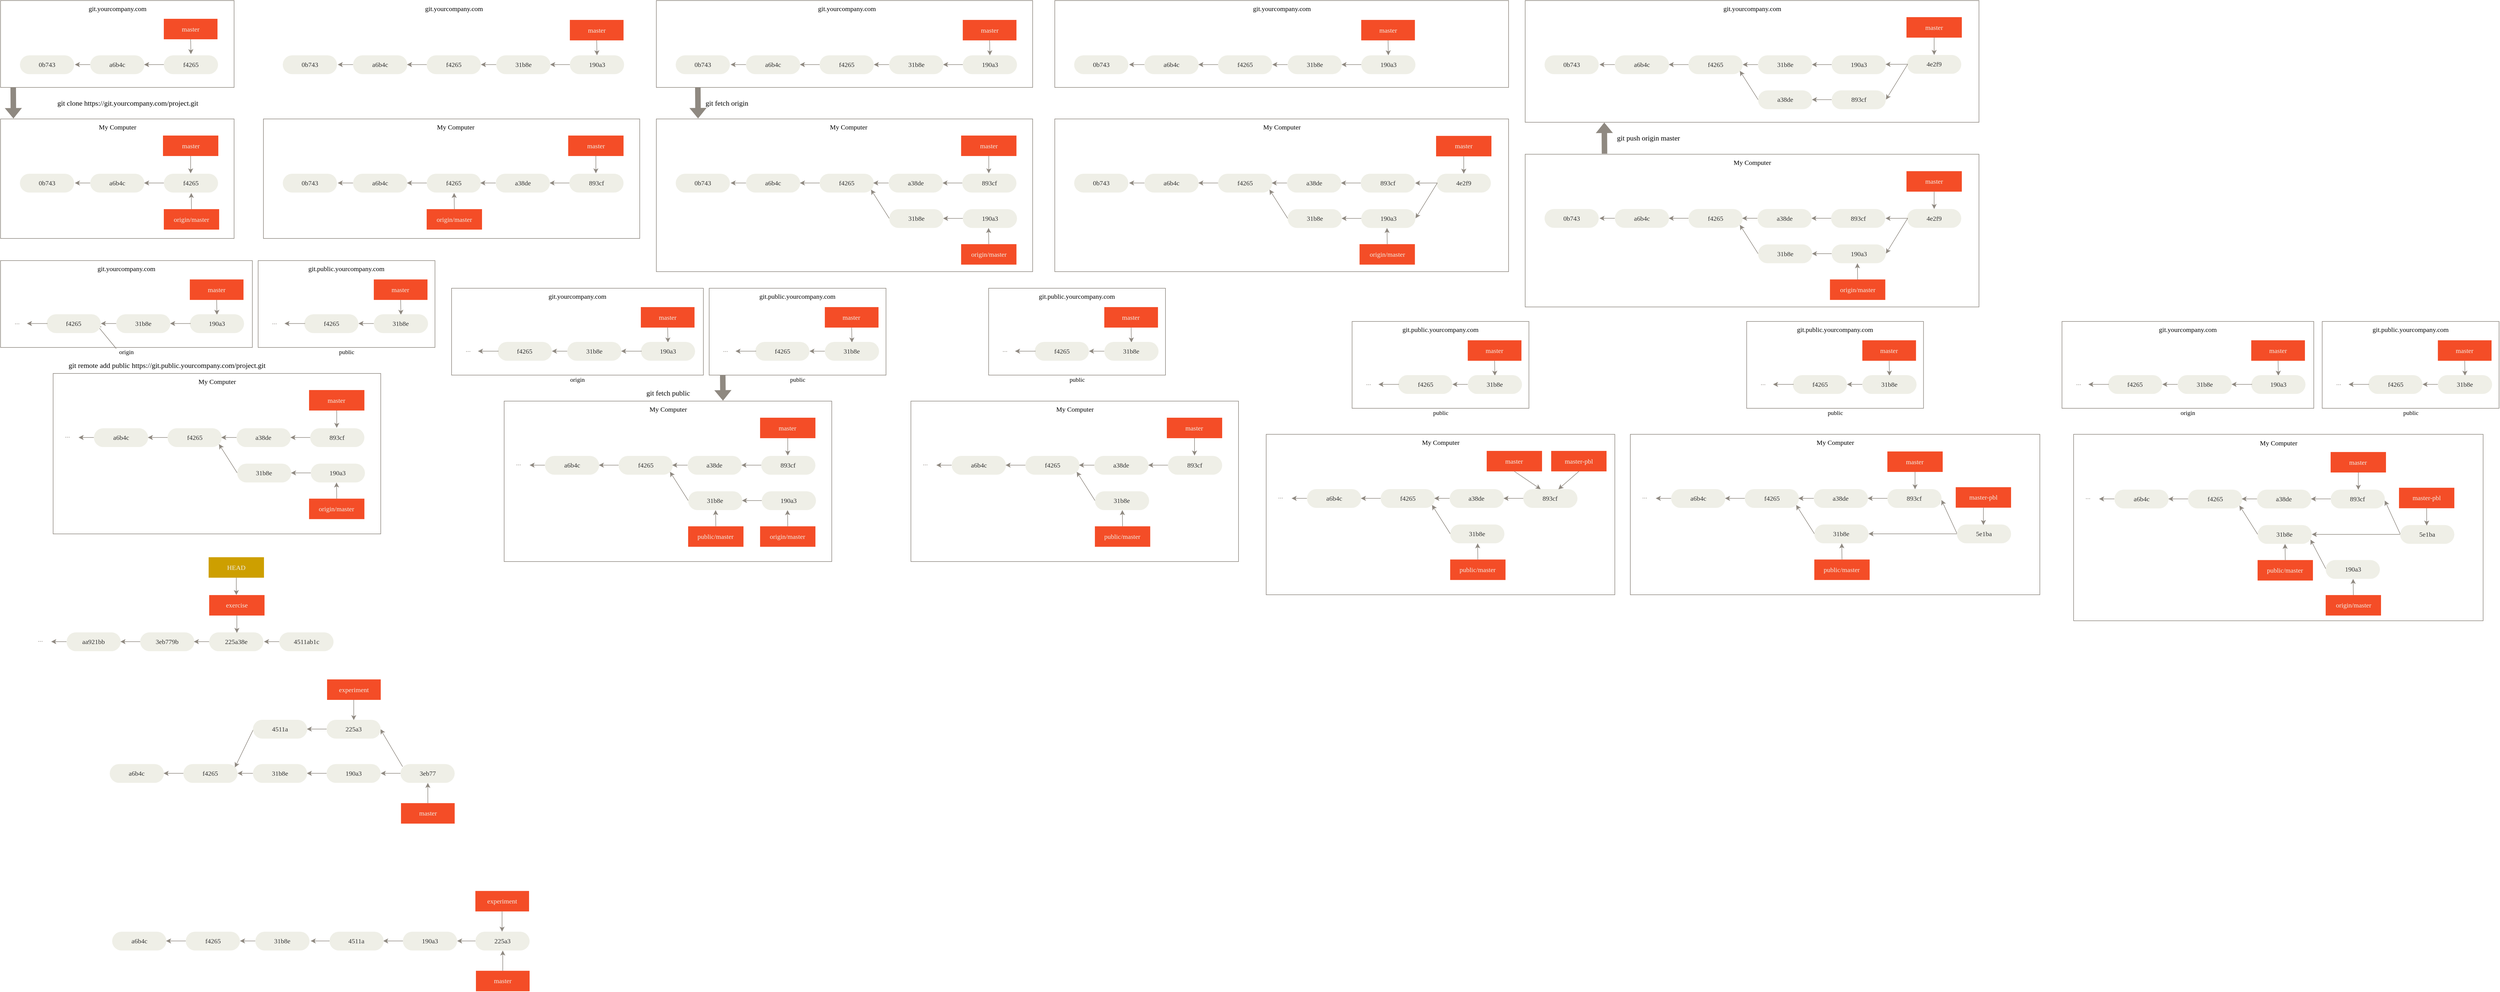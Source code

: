 <mxfile version="15.8.3" type="device"><diagram id="yPxyJZ8AM_hMuL3Unpa9" name="gitflow"><mxGraphModel dx="813" dy="431" grid="1" gridSize="10" guides="1" tooltips="1" connect="1" arrows="1" fold="1" page="1" pageScale="1" pageWidth="1169" pageHeight="827" math="0" shadow="0"><root><mxCell id="0"/><mxCell id="1" parent="0"/><mxCell id="cfq9hp8QdgsQ2wXSjl3B-593" value="" style="rounded=0;whiteSpace=wrap;html=1;fontFamily=Lucida Console;fontSize=12;fontColor=#EFEFE7;strokeColor=#8F8981;fillColor=none;" parent="1" vertex="1"><mxGeometry x="3761" y="804" width="740" height="337" as="geometry"/></mxCell><mxCell id="cfq9hp8QdgsQ2wXSjl3B-350" value="" style="rounded=0;whiteSpace=wrap;html=1;fontFamily=Lucida Console;fontSize=12;fontColor=#EFEFE7;strokeColor=#8F8981;fillColor=none;" parent="1" vertex="1"><mxGeometry x="2770" y="20" width="820" height="220" as="geometry"/></mxCell><mxCell id="cfq9hp8QdgsQ2wXSjl3B-242" value="" style="rounded=0;whiteSpace=wrap;html=1;fontFamily=Lucida Console;fontSize=12;fontColor=#EFEFE7;strokeColor=#8F8981;fillColor=none;" parent="1" vertex="1"><mxGeometry x="1200" y="234" width="680" height="276" as="geometry"/></mxCell><mxCell id="cfq9hp8QdgsQ2wXSjl3B-192" value="" style="rounded=0;whiteSpace=wrap;html=1;fontFamily=Lucida Console;fontSize=12;fontColor=#EFEFE7;strokeColor=#8F8981;fillColor=none;" parent="1" vertex="1"><mxGeometry x="15" y="20" width="422" height="157" as="geometry"/></mxCell><mxCell id="cfq9hp8QdgsQ2wXSjl3B-201" value="" style="rounded=0;whiteSpace=wrap;html=1;fontFamily=Lucida Console;fontSize=12;fontColor=#EFEFE7;strokeColor=#8F8981;fillColor=none;" parent="1" vertex="1"><mxGeometry x="15" y="234" width="422" height="216" as="geometry"/></mxCell><mxCell id="cfq9hp8QdgsQ2wXSjl3B-179" value="&lt;font style=&quot;font-size: 12px&quot; face=&quot;Lucida Console&quot;&gt;0b743&lt;/font&gt;" style="whiteSpace=wrap;html=1;fontSize=10;fontColor=#333333;strokeColor=none;fillColor=#EFEFE7;rounded=1;perimeterSpacing=10;arcSize=50;" parent="1" vertex="1"><mxGeometry x="50" y="119" width="98" height="34" as="geometry"/></mxCell><mxCell id="cfq9hp8QdgsQ2wXSjl3B-183" value="&lt;font style=&quot;font-size: 12px&quot; face=&quot;Lucida Console&quot;&gt;a6b4c&lt;/font&gt;" style="whiteSpace=wrap;html=1;fontSize=10;fontColor=#333333;strokeColor=none;fillColor=#EFEFE7;rounded=1;perimeterSpacing=10;arcSize=50;" parent="1" vertex="1"><mxGeometry x="177" y="119" width="98" height="34" as="geometry"/></mxCell><mxCell id="cfq9hp8QdgsQ2wXSjl3B-185" value="" style="endArrow=classic;html=1;rounded=0;fontFamily=Lucida Console;fontSize=12;exitX=0.084;exitY=0.495;exitDx=0;exitDy=0;exitPerimeter=0;entryX=0.926;entryY=0.495;entryDx=0;entryDy=0;entryPerimeter=0;strokeColor=#8F8981;" parent="1" source="cfq9hp8QdgsQ2wXSjl3B-183" target="cfq9hp8QdgsQ2wXSjl3B-179" edge="1"><mxGeometry width="50" height="50" relative="1" as="geometry"><mxPoint y="229" as="sourcePoint"/><mxPoint x="50" y="179" as="targetPoint"/></mxGeometry></mxCell><mxCell id="cfq9hp8QdgsQ2wXSjl3B-189" value="" style="endArrow=classic;html=1;rounded=0;fontFamily=Lucida Console;fontSize=12;entryX=0.91;entryY=0.495;entryDx=0;entryDy=0;entryPerimeter=0;strokeColor=#8F8981;exitX=0.098;exitY=0.495;exitDx=0;exitDy=0;exitPerimeter=0;" parent="1" source="cfq9hp8QdgsQ2wXSjl3B-187" target="cfq9hp8QdgsQ2wXSjl3B-183" edge="1"><mxGeometry width="50" height="50" relative="1" as="geometry"><mxPoint x="310" y="179" as="sourcePoint"/><mxPoint x="159.268" y="145.73" as="targetPoint"/></mxGeometry></mxCell><mxCell id="cfq9hp8QdgsQ2wXSjl3B-187" value="&lt;font style=&quot;font-size: 12px&quot; face=&quot;Lucida Console&quot;&gt;f4265&lt;/font&gt;" style="whiteSpace=wrap;html=1;fontSize=10;fontColor=#333333;strokeColor=none;fillColor=#EFEFE7;rounded=1;perimeterSpacing=10;arcSize=50;" parent="1" vertex="1"><mxGeometry x="310" y="119" width="98" height="34" as="geometry"/></mxCell><mxCell id="cfq9hp8QdgsQ2wXSjl3B-190" value="&lt;font color=&quot;#efefe7&quot;&gt;master&lt;/font&gt;" style="rounded=0;whiteSpace=wrap;html=1;fontFamily=Lucida Console;fontSize=12;fontColor=#8F8981;strokeColor=none;fillColor=#F44D27;" parent="1" vertex="1"><mxGeometry x="310" y="53" width="97" height="37" as="geometry"/></mxCell><mxCell id="cfq9hp8QdgsQ2wXSjl3B-191" value="" style="endArrow=classic;html=1;rounded=0;fontFamily=Lucida Console;fontSize=12;strokeColor=#8F8981;exitX=0.5;exitY=1;exitDx=0;exitDy=0;" parent="1" source="cfq9hp8QdgsQ2wXSjl3B-190" edge="1"><mxGeometry width="50" height="50" relative="1" as="geometry"><mxPoint x="321.564" y="145.73" as="sourcePoint"/><mxPoint x="359" y="117" as="targetPoint"/></mxGeometry></mxCell><mxCell id="cfq9hp8QdgsQ2wXSjl3B-193" value="&lt;font color=&quot;#000000&quot;&gt;git.yourcompany.com&lt;/font&gt;" style="text;html=1;strokeColor=none;fillColor=none;align=center;verticalAlign=middle;whiteSpace=wrap;rounded=0;fontFamily=Lucida Console;fontSize=12;fontColor=#EFEFE7;" parent="1" vertex="1"><mxGeometry x="148.5" y="20" width="155" height="30" as="geometry"/></mxCell><mxCell id="cfq9hp8QdgsQ2wXSjl3B-194" value="&lt;font style=&quot;font-size: 12px&quot; face=&quot;Lucida Console&quot;&gt;0b743&lt;/font&gt;" style="whiteSpace=wrap;html=1;fontSize=10;fontColor=#333333;strokeColor=none;fillColor=#EFEFE7;rounded=1;perimeterSpacing=10;arcSize=50;" parent="1" vertex="1"><mxGeometry x="50" y="333" width="98" height="34" as="geometry"/></mxCell><mxCell id="cfq9hp8QdgsQ2wXSjl3B-195" value="&lt;font style=&quot;font-size: 12px&quot; face=&quot;Lucida Console&quot;&gt;a6b4c&lt;/font&gt;" style="whiteSpace=wrap;html=1;fontSize=10;fontColor=#333333;strokeColor=none;fillColor=#EFEFE7;rounded=1;perimeterSpacing=10;arcSize=50;" parent="1" vertex="1"><mxGeometry x="177" y="333" width="98" height="34" as="geometry"/></mxCell><mxCell id="cfq9hp8QdgsQ2wXSjl3B-196" value="" style="endArrow=classic;html=1;rounded=0;fontFamily=Lucida Console;fontSize=12;exitX=0.084;exitY=0.495;exitDx=0;exitDy=0;exitPerimeter=0;entryX=0.926;entryY=0.495;entryDx=0;entryDy=0;entryPerimeter=0;strokeColor=#8F8981;" parent="1" source="cfq9hp8QdgsQ2wXSjl3B-195" target="cfq9hp8QdgsQ2wXSjl3B-194" edge="1"><mxGeometry width="50" height="50" relative="1" as="geometry"><mxPoint y="443" as="sourcePoint"/><mxPoint x="50" y="393" as="targetPoint"/></mxGeometry></mxCell><mxCell id="cfq9hp8QdgsQ2wXSjl3B-197" value="" style="endArrow=classic;html=1;rounded=0;fontFamily=Lucida Console;fontSize=12;entryX=0.91;entryY=0.495;entryDx=0;entryDy=0;entryPerimeter=0;strokeColor=#8F8981;exitX=0.098;exitY=0.495;exitDx=0;exitDy=0;exitPerimeter=0;" parent="1" source="cfq9hp8QdgsQ2wXSjl3B-198" target="cfq9hp8QdgsQ2wXSjl3B-195" edge="1"><mxGeometry width="50" height="50" relative="1" as="geometry"><mxPoint x="310" y="393" as="sourcePoint"/><mxPoint x="159.268" y="359.73" as="targetPoint"/></mxGeometry></mxCell><mxCell id="cfq9hp8QdgsQ2wXSjl3B-198" value="&lt;font style=&quot;font-size: 12px&quot; face=&quot;Lucida Console&quot;&gt;f4265&lt;/font&gt;" style="whiteSpace=wrap;html=1;fontSize=10;fontColor=#333333;strokeColor=none;fillColor=#EFEFE7;rounded=1;perimeterSpacing=10;arcSize=50;" parent="1" vertex="1"><mxGeometry x="310" y="333" width="98" height="34" as="geometry"/></mxCell><mxCell id="cfq9hp8QdgsQ2wXSjl3B-199" value="&lt;font color=&quot;#efefe7&quot;&gt;master&lt;/font&gt;" style="rounded=0;whiteSpace=wrap;html=1;fontFamily=Lucida Console;fontSize=12;fontColor=#8F8981;strokeColor=none;fillColor=#F44D27;" parent="1" vertex="1"><mxGeometry x="308.5" y="264" width="100" height="37" as="geometry"/></mxCell><mxCell id="cfq9hp8QdgsQ2wXSjl3B-200" value="" style="endArrow=classic;html=1;rounded=0;fontFamily=Lucida Console;fontSize=12;strokeColor=#8F8981;exitX=0.5;exitY=1;exitDx=0;exitDy=0;entryX=0.496;entryY=0.174;entryDx=0;entryDy=0;entryPerimeter=0;" parent="1" source="cfq9hp8QdgsQ2wXSjl3B-199" target="cfq9hp8QdgsQ2wXSjl3B-198" edge="1"><mxGeometry width="50" height="50" relative="1" as="geometry"><mxPoint x="321.564" y="359.73" as="sourcePoint"/><mxPoint x="359" y="331" as="targetPoint"/></mxGeometry></mxCell><mxCell id="cfq9hp8QdgsQ2wXSjl3B-202" value="&lt;font color=&quot;#000000&quot;&gt;My Computer&lt;/font&gt;" style="text;html=1;strokeColor=none;fillColor=none;align=center;verticalAlign=middle;whiteSpace=wrap;rounded=0;fontFamily=Lucida Console;fontSize=12;fontColor=#EFEFE7;" parent="1" vertex="1"><mxGeometry x="148.5" y="234" width="155" height="30" as="geometry"/></mxCell><mxCell id="cfq9hp8QdgsQ2wXSjl3B-203" value="" style="shape=flexArrow;endArrow=classic;html=1;rounded=0;fontFamily=Lucida Console;fontSize=12;fontColor=#000000;strokeColor=none;fillColor=#8F8981;entryX=0.195;entryY=-0.001;entryDx=0;entryDy=0;entryPerimeter=0;exitX=0.194;exitY=0.997;exitDx=0;exitDy=0;exitPerimeter=0;" parent="1" edge="1"><mxGeometry width="50" height="50" relative="1" as="geometry"><mxPoint x="37.868" y="176.529" as="sourcePoint"/><mxPoint x="38.29" y="233.784" as="targetPoint"/></mxGeometry></mxCell><mxCell id="cfq9hp8QdgsQ2wXSjl3B-204" value="&lt;font color=&quot;#efefe7&quot;&gt;origin/master&lt;/font&gt;" style="rounded=0;whiteSpace=wrap;html=1;fontFamily=Lucida Console;fontSize=12;fontColor=#8F8981;strokeColor=none;fillColor=#F44D27;" parent="1" vertex="1"><mxGeometry x="310" y="397" width="100" height="37" as="geometry"/></mxCell><mxCell id="cfq9hp8QdgsQ2wXSjl3B-206" value="" style="endArrow=classic;html=1;rounded=0;fontFamily=Lucida Console;fontSize=12;strokeColor=#8F8981;exitX=0.5;exitY=0;exitDx=0;exitDy=0;entryX=0.505;entryY=0.828;entryDx=0;entryDy=0;entryPerimeter=0;" parent="1" source="cfq9hp8QdgsQ2wXSjl3B-204" target="cfq9hp8QdgsQ2wXSjl3B-198" edge="1"><mxGeometry width="50" height="50" relative="1" as="geometry"><mxPoint x="368.5" y="314" as="sourcePoint"/><mxPoint x="369" y="341" as="targetPoint"/></mxGeometry></mxCell><mxCell id="cfq9hp8QdgsQ2wXSjl3B-208" value="&lt;font color=&quot;#000000&quot; style=&quot;font-size: 13px;&quot;&gt;git clone&amp;nbsp;https://git.yourcompany.com/project.git&lt;/font&gt;" style="text;html=1;strokeColor=none;fillColor=none;align=center;verticalAlign=middle;whiteSpace=wrap;rounded=0;fontFamily=Lucida Console;fontSize=13;fontColor=#EFEFE7;" parent="1" vertex="1"><mxGeometry x="50" y="190" width="390" height="30" as="geometry"/></mxCell><mxCell id="cfq9hp8QdgsQ2wXSjl3B-210" value="" style="rounded=0;whiteSpace=wrap;html=1;fontFamily=Lucida Console;fontSize=12;fontColor=#EFEFE7;strokeColor=#8F8981;fillColor=none;" parent="1" vertex="1"><mxGeometry x="490" y="234" width="680" height="216" as="geometry"/></mxCell><mxCell id="cfq9hp8QdgsQ2wXSjl3B-211" value="&lt;font style=&quot;font-size: 12px&quot; face=&quot;Lucida Console&quot;&gt;0b743&lt;/font&gt;" style="whiteSpace=wrap;html=1;fontSize=10;fontColor=#333333;strokeColor=none;fillColor=#EFEFE7;rounded=1;perimeterSpacing=10;arcSize=50;" parent="1" vertex="1"><mxGeometry x="525" y="119" width="98" height="34" as="geometry"/></mxCell><mxCell id="cfq9hp8QdgsQ2wXSjl3B-212" value="&lt;font style=&quot;font-size: 12px&quot; face=&quot;Lucida Console&quot;&gt;a6b4c&lt;/font&gt;" style="whiteSpace=wrap;html=1;fontSize=10;fontColor=#333333;strokeColor=none;fillColor=#EFEFE7;rounded=1;perimeterSpacing=10;arcSize=50;" parent="1" vertex="1"><mxGeometry x="652" y="119" width="98" height="34" as="geometry"/></mxCell><mxCell id="cfq9hp8QdgsQ2wXSjl3B-213" value="" style="endArrow=classic;html=1;rounded=0;fontFamily=Lucida Console;fontSize=12;exitX=0.084;exitY=0.495;exitDx=0;exitDy=0;exitPerimeter=0;entryX=0.926;entryY=0.495;entryDx=0;entryDy=0;entryPerimeter=0;strokeColor=#8F8981;" parent="1" source="cfq9hp8QdgsQ2wXSjl3B-212" target="cfq9hp8QdgsQ2wXSjl3B-211" edge="1"><mxGeometry width="50" height="50" relative="1" as="geometry"><mxPoint x="475" y="229" as="sourcePoint"/><mxPoint x="525" y="179" as="targetPoint"/></mxGeometry></mxCell><mxCell id="cfq9hp8QdgsQ2wXSjl3B-214" value="" style="endArrow=classic;html=1;rounded=0;fontFamily=Lucida Console;fontSize=12;entryX=0.91;entryY=0.495;entryDx=0;entryDy=0;entryPerimeter=0;strokeColor=#8F8981;exitX=0.098;exitY=0.495;exitDx=0;exitDy=0;exitPerimeter=0;" parent="1" source="cfq9hp8QdgsQ2wXSjl3B-215" target="cfq9hp8QdgsQ2wXSjl3B-212" edge="1"><mxGeometry width="50" height="50" relative="1" as="geometry"><mxPoint x="785" y="179" as="sourcePoint"/><mxPoint x="634.268" y="145.73" as="targetPoint"/></mxGeometry></mxCell><mxCell id="cfq9hp8QdgsQ2wXSjl3B-215" value="&lt;font style=&quot;font-size: 12px&quot; face=&quot;Lucida Console&quot;&gt;f4265&lt;/font&gt;" style="whiteSpace=wrap;html=1;fontSize=10;fontColor=#333333;strokeColor=none;fillColor=#EFEFE7;rounded=1;perimeterSpacing=10;arcSize=50;" parent="1" vertex="1"><mxGeometry x="785" y="119" width="98" height="34" as="geometry"/></mxCell><mxCell id="cfq9hp8QdgsQ2wXSjl3B-216" value="&lt;font color=&quot;#efefe7&quot;&gt;master&lt;/font&gt;" style="rounded=0;whiteSpace=wrap;html=1;fontFamily=Lucida Console;fontSize=12;fontColor=#8F8981;strokeColor=none;fillColor=#F44D27;" parent="1" vertex="1"><mxGeometry x="1043.73" y="55" width="97" height="37" as="geometry"/></mxCell><mxCell id="cfq9hp8QdgsQ2wXSjl3B-217" value="" style="endArrow=classic;html=1;rounded=0;fontFamily=Lucida Console;fontSize=12;strokeColor=#8F8981;exitX=0.5;exitY=1;exitDx=0;exitDy=0;" parent="1" source="cfq9hp8QdgsQ2wXSjl3B-216" edge="1"><mxGeometry width="50" height="50" relative="1" as="geometry"><mxPoint x="1055.294" y="147.73" as="sourcePoint"/><mxPoint x="1092.73" y="119" as="targetPoint"/></mxGeometry></mxCell><mxCell id="cfq9hp8QdgsQ2wXSjl3B-218" value="&lt;font color=&quot;#000000&quot;&gt;git.yourcompany.com&lt;/font&gt;" style="text;html=1;strokeColor=none;fillColor=none;align=center;verticalAlign=middle;whiteSpace=wrap;rounded=0;fontFamily=Lucida Console;fontSize=12;fontColor=#EFEFE7;" parent="1" vertex="1"><mxGeometry x="757" y="20" width="155" height="30" as="geometry"/></mxCell><mxCell id="cfq9hp8QdgsQ2wXSjl3B-219" value="&lt;font style=&quot;font-size: 12px&quot; face=&quot;Lucida Console&quot;&gt;0b743&lt;/font&gt;" style="whiteSpace=wrap;html=1;fontSize=10;fontColor=#333333;strokeColor=none;fillColor=#EFEFE7;rounded=1;perimeterSpacing=10;arcSize=50;" parent="1" vertex="1"><mxGeometry x="525" y="333" width="98" height="34" as="geometry"/></mxCell><mxCell id="cfq9hp8QdgsQ2wXSjl3B-220" value="&lt;font style=&quot;font-size: 12px&quot; face=&quot;Lucida Console&quot;&gt;a6b4c&lt;/font&gt;" style="whiteSpace=wrap;html=1;fontSize=10;fontColor=#333333;strokeColor=none;fillColor=#EFEFE7;rounded=1;perimeterSpacing=10;arcSize=50;" parent="1" vertex="1"><mxGeometry x="652" y="333" width="98" height="34" as="geometry"/></mxCell><mxCell id="cfq9hp8QdgsQ2wXSjl3B-221" value="" style="endArrow=classic;html=1;rounded=0;fontFamily=Lucida Console;fontSize=12;exitX=0.084;exitY=0.495;exitDx=0;exitDy=0;exitPerimeter=0;entryX=0.926;entryY=0.495;entryDx=0;entryDy=0;entryPerimeter=0;strokeColor=#8F8981;" parent="1" source="cfq9hp8QdgsQ2wXSjl3B-220" target="cfq9hp8QdgsQ2wXSjl3B-219" edge="1"><mxGeometry width="50" height="50" relative="1" as="geometry"><mxPoint x="475" y="443" as="sourcePoint"/><mxPoint x="525" y="393" as="targetPoint"/></mxGeometry></mxCell><mxCell id="cfq9hp8QdgsQ2wXSjl3B-222" value="" style="endArrow=classic;html=1;rounded=0;fontFamily=Lucida Console;fontSize=12;entryX=0.91;entryY=0.495;entryDx=0;entryDy=0;entryPerimeter=0;strokeColor=#8F8981;exitX=0.098;exitY=0.495;exitDx=0;exitDy=0;exitPerimeter=0;" parent="1" source="cfq9hp8QdgsQ2wXSjl3B-223" target="cfq9hp8QdgsQ2wXSjl3B-220" edge="1"><mxGeometry width="50" height="50" relative="1" as="geometry"><mxPoint x="785" y="393" as="sourcePoint"/><mxPoint x="634.268" y="359.73" as="targetPoint"/></mxGeometry></mxCell><mxCell id="cfq9hp8QdgsQ2wXSjl3B-223" value="&lt;font style=&quot;font-size: 12px&quot; face=&quot;Lucida Console&quot;&gt;f4265&lt;/font&gt;" style="whiteSpace=wrap;html=1;fontSize=10;fontColor=#333333;strokeColor=none;fillColor=#EFEFE7;rounded=1;perimeterSpacing=10;arcSize=50;" parent="1" vertex="1"><mxGeometry x="785" y="333" width="98" height="34" as="geometry"/></mxCell><mxCell id="cfq9hp8QdgsQ2wXSjl3B-224" value="&lt;font color=&quot;#efefe7&quot;&gt;master&lt;/font&gt;" style="rounded=0;whiteSpace=wrap;html=1;fontFamily=Lucida Console;fontSize=12;fontColor=#8F8981;strokeColor=none;fillColor=#F44D27;" parent="1" vertex="1"><mxGeometry x="1040.73" y="264" width="100" height="37" as="geometry"/></mxCell><mxCell id="cfq9hp8QdgsQ2wXSjl3B-225" value="" style="endArrow=classic;html=1;rounded=0;fontFamily=Lucida Console;fontSize=12;strokeColor=#8F8981;exitX=0.5;exitY=1;exitDx=0;exitDy=0;entryX=0.496;entryY=0.174;entryDx=0;entryDy=0;entryPerimeter=0;" parent="1" source="cfq9hp8QdgsQ2wXSjl3B-224" edge="1"><mxGeometry width="50" height="50" relative="1" as="geometry"><mxPoint x="1053.794" y="359.73" as="sourcePoint"/><mxPoint x="1090.758" y="332.396" as="targetPoint"/></mxGeometry></mxCell><mxCell id="cfq9hp8QdgsQ2wXSjl3B-226" value="&lt;font color=&quot;#000000&quot;&gt;My Computer&lt;/font&gt;" style="text;html=1;strokeColor=none;fillColor=none;align=center;verticalAlign=middle;whiteSpace=wrap;rounded=0;fontFamily=Lucida Console;fontSize=12;fontColor=#EFEFE7;" parent="1" vertex="1"><mxGeometry x="760" y="234" width="155" height="30" as="geometry"/></mxCell><mxCell id="cfq9hp8QdgsQ2wXSjl3B-228" value="&lt;font color=&quot;#efefe7&quot;&gt;origin/master&lt;/font&gt;" style="rounded=0;whiteSpace=wrap;html=1;fontFamily=Lucida Console;fontSize=12;fontColor=#8F8981;strokeColor=none;fillColor=#F44D27;" parent="1" vertex="1"><mxGeometry x="785" y="397" width="100" height="37" as="geometry"/></mxCell><mxCell id="cfq9hp8QdgsQ2wXSjl3B-229" value="" style="endArrow=classic;html=1;rounded=0;fontFamily=Lucida Console;fontSize=12;strokeColor=#8F8981;exitX=0.5;exitY=0;exitDx=0;exitDy=0;entryX=0.505;entryY=0.828;entryDx=0;entryDy=0;entryPerimeter=0;" parent="1" source="cfq9hp8QdgsQ2wXSjl3B-228" target="cfq9hp8QdgsQ2wXSjl3B-223" edge="1"><mxGeometry width="50" height="50" relative="1" as="geometry"><mxPoint x="843.5" y="314" as="sourcePoint"/><mxPoint x="844" y="341" as="targetPoint"/></mxGeometry></mxCell><mxCell id="cfq9hp8QdgsQ2wXSjl3B-233" value="" style="endArrow=classic;html=1;rounded=0;fontFamily=Lucida Console;fontSize=12;entryX=0.91;entryY=0.495;entryDx=0;entryDy=0;entryPerimeter=0;strokeColor=#8F8981;exitX=0.098;exitY=0.495;exitDx=0;exitDy=0;exitPerimeter=0;" parent="1" source="cfq9hp8QdgsQ2wXSjl3B-236" target="cfq9hp8QdgsQ2wXSjl3B-235" edge="1"><mxGeometry width="50" height="50" relative="1" as="geometry"><mxPoint x="1043.73" y="179" as="sourcePoint"/><mxPoint x="892.998" y="145.73" as="targetPoint"/></mxGeometry></mxCell><mxCell id="cfq9hp8QdgsQ2wXSjl3B-234" value="" style="endArrow=classic;html=1;rounded=0;fontFamily=Lucida Console;fontSize=12;exitX=0.084;exitY=0.495;exitDx=0;exitDy=0;exitPerimeter=0;entryX=0.926;entryY=0.495;entryDx=0;entryDy=0;entryPerimeter=0;strokeColor=#8F8981;" parent="1" source="cfq9hp8QdgsQ2wXSjl3B-235" edge="1"><mxGeometry width="50" height="50" relative="1" as="geometry"><mxPoint x="733.73" y="229" as="sourcePoint"/><mxPoint x="882.998" y="135.73" as="targetPoint"/></mxGeometry></mxCell><mxCell id="cfq9hp8QdgsQ2wXSjl3B-235" value="&lt;font style=&quot;font-size: 12px&quot; face=&quot;Lucida Console&quot;&gt;31b8e&lt;/font&gt;" style="whiteSpace=wrap;html=1;fontSize=10;fontColor=#333333;strokeColor=none;fillColor=#EFEFE7;rounded=1;perimeterSpacing=10;arcSize=50;" parent="1" vertex="1"><mxGeometry x="910.73" y="119" width="98" height="34" as="geometry"/></mxCell><mxCell id="cfq9hp8QdgsQ2wXSjl3B-236" value="&lt;font style=&quot;font-size: 12px&quot; face=&quot;Lucida Console&quot;&gt;190a3&lt;/font&gt;" style="whiteSpace=wrap;html=1;fontSize=10;fontColor=#333333;strokeColor=none;fillColor=#EFEFE7;rounded=1;perimeterSpacing=10;arcSize=50;" parent="1" vertex="1"><mxGeometry x="1043.73" y="119" width="98" height="34" as="geometry"/></mxCell><mxCell id="cfq9hp8QdgsQ2wXSjl3B-237" value="" style="endArrow=classic;html=1;rounded=0;fontFamily=Lucida Console;fontSize=12;entryX=0.91;entryY=0.495;entryDx=0;entryDy=0;entryPerimeter=0;strokeColor=#8F8981;exitX=0.098;exitY=0.495;exitDx=0;exitDy=0;exitPerimeter=0;" parent="1" source="cfq9hp8QdgsQ2wXSjl3B-240" target="cfq9hp8QdgsQ2wXSjl3B-239" edge="1"><mxGeometry width="50" height="50" relative="1" as="geometry"><mxPoint x="1042.73" y="393" as="sourcePoint"/><mxPoint x="891.998" y="359.73" as="targetPoint"/></mxGeometry></mxCell><mxCell id="cfq9hp8QdgsQ2wXSjl3B-238" value="" style="endArrow=classic;html=1;rounded=0;fontFamily=Lucida Console;fontSize=12;exitX=0.084;exitY=0.495;exitDx=0;exitDy=0;exitPerimeter=0;entryX=0.926;entryY=0.495;entryDx=0;entryDy=0;entryPerimeter=0;strokeColor=#8F8981;" parent="1" source="cfq9hp8QdgsQ2wXSjl3B-239" edge="1"><mxGeometry width="50" height="50" relative="1" as="geometry"><mxPoint x="732.73" y="443" as="sourcePoint"/><mxPoint x="881.998" y="349.73" as="targetPoint"/></mxGeometry></mxCell><mxCell id="cfq9hp8QdgsQ2wXSjl3B-239" value="&lt;font style=&quot;font-size: 12px&quot; face=&quot;Lucida Console&quot;&gt;a38de&lt;/font&gt;" style="whiteSpace=wrap;html=1;fontSize=10;fontColor=#333333;strokeColor=none;fillColor=#EFEFE7;rounded=1;perimeterSpacing=10;arcSize=50;" parent="1" vertex="1"><mxGeometry x="909.73" y="333" width="98" height="34" as="geometry"/></mxCell><mxCell id="cfq9hp8QdgsQ2wXSjl3B-240" value="&lt;font style=&quot;font-size: 12px&quot; face=&quot;Lucida Console&quot;&gt;893cf&lt;/font&gt;" style="whiteSpace=wrap;html=1;fontSize=10;fontColor=#333333;strokeColor=none;fillColor=#EFEFE7;rounded=1;perimeterSpacing=10;arcSize=50;" parent="1" vertex="1"><mxGeometry x="1042.73" y="333" width="98" height="34" as="geometry"/></mxCell><mxCell id="cfq9hp8QdgsQ2wXSjl3B-241" value="" style="rounded=0;whiteSpace=wrap;html=1;fontFamily=Lucida Console;fontSize=12;fontColor=#EFEFE7;strokeColor=#8F8981;fillColor=none;" parent="1" vertex="1"><mxGeometry x="1200" y="20" width="680" height="157" as="geometry"/></mxCell><mxCell id="cfq9hp8QdgsQ2wXSjl3B-243" value="&lt;font style=&quot;font-size: 12px&quot; face=&quot;Lucida Console&quot;&gt;0b743&lt;/font&gt;" style="whiteSpace=wrap;html=1;fontSize=10;fontColor=#333333;strokeColor=none;fillColor=#EFEFE7;rounded=1;perimeterSpacing=10;arcSize=50;" parent="1" vertex="1"><mxGeometry x="1235" y="119" width="98" height="34" as="geometry"/></mxCell><mxCell id="cfq9hp8QdgsQ2wXSjl3B-244" value="&lt;font style=&quot;font-size: 12px&quot; face=&quot;Lucida Console&quot;&gt;a6b4c&lt;/font&gt;" style="whiteSpace=wrap;html=1;fontSize=10;fontColor=#333333;strokeColor=none;fillColor=#EFEFE7;rounded=1;perimeterSpacing=10;arcSize=50;" parent="1" vertex="1"><mxGeometry x="1362" y="119" width="98" height="34" as="geometry"/></mxCell><mxCell id="cfq9hp8QdgsQ2wXSjl3B-245" value="" style="endArrow=classic;html=1;rounded=0;fontFamily=Lucida Console;fontSize=12;exitX=0.084;exitY=0.495;exitDx=0;exitDy=0;exitPerimeter=0;entryX=0.926;entryY=0.495;entryDx=0;entryDy=0;entryPerimeter=0;strokeColor=#8F8981;" parent="1" source="cfq9hp8QdgsQ2wXSjl3B-244" target="cfq9hp8QdgsQ2wXSjl3B-243" edge="1"><mxGeometry width="50" height="50" relative="1" as="geometry"><mxPoint x="1185" y="229" as="sourcePoint"/><mxPoint x="1235" y="179" as="targetPoint"/></mxGeometry></mxCell><mxCell id="cfq9hp8QdgsQ2wXSjl3B-246" value="" style="endArrow=classic;html=1;rounded=0;fontFamily=Lucida Console;fontSize=12;entryX=0.91;entryY=0.495;entryDx=0;entryDy=0;entryPerimeter=0;strokeColor=#8F8981;exitX=0.098;exitY=0.495;exitDx=0;exitDy=0;exitPerimeter=0;" parent="1" source="cfq9hp8QdgsQ2wXSjl3B-247" target="cfq9hp8QdgsQ2wXSjl3B-244" edge="1"><mxGeometry width="50" height="50" relative="1" as="geometry"><mxPoint x="1495" y="179" as="sourcePoint"/><mxPoint x="1344.268" y="145.73" as="targetPoint"/></mxGeometry></mxCell><mxCell id="cfq9hp8QdgsQ2wXSjl3B-247" value="&lt;font style=&quot;font-size: 12px&quot; face=&quot;Lucida Console&quot;&gt;f4265&lt;/font&gt;" style="whiteSpace=wrap;html=1;fontSize=10;fontColor=#333333;strokeColor=none;fillColor=#EFEFE7;rounded=1;perimeterSpacing=10;arcSize=50;" parent="1" vertex="1"><mxGeometry x="1495" y="119" width="98" height="34" as="geometry"/></mxCell><mxCell id="cfq9hp8QdgsQ2wXSjl3B-248" value="&lt;font color=&quot;#efefe7&quot;&gt;master&lt;/font&gt;" style="rounded=0;whiteSpace=wrap;html=1;fontFamily=Lucida Console;fontSize=12;fontColor=#8F8981;strokeColor=none;fillColor=#F44D27;" parent="1" vertex="1"><mxGeometry x="1753.73" y="55" width="97" height="37" as="geometry"/></mxCell><mxCell id="cfq9hp8QdgsQ2wXSjl3B-249" value="" style="endArrow=classic;html=1;rounded=0;fontFamily=Lucida Console;fontSize=12;strokeColor=#8F8981;exitX=0.5;exitY=1;exitDx=0;exitDy=0;" parent="1" source="cfq9hp8QdgsQ2wXSjl3B-248" edge="1"><mxGeometry width="50" height="50" relative="1" as="geometry"><mxPoint x="1765.294" y="147.73" as="sourcePoint"/><mxPoint x="1802.73" y="119" as="targetPoint"/></mxGeometry></mxCell><mxCell id="cfq9hp8QdgsQ2wXSjl3B-250" value="&lt;font color=&quot;#000000&quot;&gt;git.yourcompany.com&lt;/font&gt;" style="text;html=1;strokeColor=none;fillColor=none;align=center;verticalAlign=middle;whiteSpace=wrap;rounded=0;fontFamily=Lucida Console;fontSize=12;fontColor=#EFEFE7;" parent="1" vertex="1"><mxGeometry x="1467" y="20" width="155" height="30" as="geometry"/></mxCell><mxCell id="cfq9hp8QdgsQ2wXSjl3B-251" value="&lt;font style=&quot;font-size: 12px&quot; face=&quot;Lucida Console&quot;&gt;0b743&lt;/font&gt;" style="whiteSpace=wrap;html=1;fontSize=10;fontColor=#333333;strokeColor=none;fillColor=#EFEFE7;rounded=1;perimeterSpacing=10;arcSize=50;" parent="1" vertex="1"><mxGeometry x="1235" y="333" width="98" height="34" as="geometry"/></mxCell><mxCell id="cfq9hp8QdgsQ2wXSjl3B-252" value="&lt;font style=&quot;font-size: 12px&quot; face=&quot;Lucida Console&quot;&gt;a6b4c&lt;/font&gt;" style="whiteSpace=wrap;html=1;fontSize=10;fontColor=#333333;strokeColor=none;fillColor=#EFEFE7;rounded=1;perimeterSpacing=10;arcSize=50;" parent="1" vertex="1"><mxGeometry x="1362" y="333" width="98" height="34" as="geometry"/></mxCell><mxCell id="cfq9hp8QdgsQ2wXSjl3B-253" value="" style="endArrow=classic;html=1;rounded=0;fontFamily=Lucida Console;fontSize=12;exitX=0.084;exitY=0.495;exitDx=0;exitDy=0;exitPerimeter=0;entryX=0.926;entryY=0.495;entryDx=0;entryDy=0;entryPerimeter=0;strokeColor=#8F8981;" parent="1" source="cfq9hp8QdgsQ2wXSjl3B-252" target="cfq9hp8QdgsQ2wXSjl3B-251" edge="1"><mxGeometry width="50" height="50" relative="1" as="geometry"><mxPoint x="1185" y="443" as="sourcePoint"/><mxPoint x="1235" y="393" as="targetPoint"/></mxGeometry></mxCell><mxCell id="cfq9hp8QdgsQ2wXSjl3B-254" value="" style="endArrow=classic;html=1;rounded=0;fontFamily=Lucida Console;fontSize=12;entryX=0.91;entryY=0.495;entryDx=0;entryDy=0;entryPerimeter=0;strokeColor=#8F8981;exitX=0.098;exitY=0.495;exitDx=0;exitDy=0;exitPerimeter=0;" parent="1" source="cfq9hp8QdgsQ2wXSjl3B-255" target="cfq9hp8QdgsQ2wXSjl3B-252" edge="1"><mxGeometry width="50" height="50" relative="1" as="geometry"><mxPoint x="1495" y="393" as="sourcePoint"/><mxPoint x="1344.268" y="359.73" as="targetPoint"/></mxGeometry></mxCell><mxCell id="cfq9hp8QdgsQ2wXSjl3B-255" value="&lt;font style=&quot;font-size: 12px&quot; face=&quot;Lucida Console&quot;&gt;f4265&lt;/font&gt;" style="whiteSpace=wrap;html=1;fontSize=10;fontColor=#333333;strokeColor=none;fillColor=#EFEFE7;rounded=1;perimeterSpacing=10;arcSize=50;" parent="1" vertex="1"><mxGeometry x="1495" y="333" width="98" height="34" as="geometry"/></mxCell><mxCell id="cfq9hp8QdgsQ2wXSjl3B-256" value="&lt;font color=&quot;#efefe7&quot;&gt;master&lt;/font&gt;" style="rounded=0;whiteSpace=wrap;html=1;fontFamily=Lucida Console;fontSize=12;fontColor=#8F8981;strokeColor=none;fillColor=#F44D27;" parent="1" vertex="1"><mxGeometry x="1750.73" y="264" width="100" height="37" as="geometry"/></mxCell><mxCell id="cfq9hp8QdgsQ2wXSjl3B-257" value="" style="endArrow=classic;html=1;rounded=0;fontFamily=Lucida Console;fontSize=12;strokeColor=#8F8981;exitX=0.5;exitY=1;exitDx=0;exitDy=0;entryX=0.496;entryY=0.174;entryDx=0;entryDy=0;entryPerimeter=0;" parent="1" source="cfq9hp8QdgsQ2wXSjl3B-256" edge="1"><mxGeometry width="50" height="50" relative="1" as="geometry"><mxPoint x="1763.794" y="359.73" as="sourcePoint"/><mxPoint x="1800.758" y="332.396" as="targetPoint"/></mxGeometry></mxCell><mxCell id="cfq9hp8QdgsQ2wXSjl3B-258" value="&lt;font color=&quot;#000000&quot;&gt;My Computer&lt;/font&gt;" style="text;html=1;strokeColor=none;fillColor=none;align=center;verticalAlign=middle;whiteSpace=wrap;rounded=0;fontFamily=Lucida Console;fontSize=12;fontColor=#EFEFE7;" parent="1" vertex="1"><mxGeometry x="1470" y="234" width="155" height="30" as="geometry"/></mxCell><mxCell id="cfq9hp8QdgsQ2wXSjl3B-259" value="&lt;font color=&quot;#efefe7&quot;&gt;origin/master&lt;/font&gt;" style="rounded=0;whiteSpace=wrap;html=1;fontFamily=Lucida Console;fontSize=12;fontColor=#8F8981;strokeColor=none;fillColor=#F44D27;" parent="1" vertex="1"><mxGeometry x="1750.73" y="460.29" width="100" height="37" as="geometry"/></mxCell><mxCell id="cfq9hp8QdgsQ2wXSjl3B-260" value="" style="endArrow=classic;html=1;rounded=0;fontFamily=Lucida Console;fontSize=12;strokeColor=#8F8981;exitX=0.5;exitY=0;exitDx=0;exitDy=0;entryX=0.505;entryY=0.828;entryDx=0;entryDy=0;entryPerimeter=0;" parent="1" source="cfq9hp8QdgsQ2wXSjl3B-259" edge="1"><mxGeometry width="50" height="50" relative="1" as="geometry"><mxPoint x="1809.23" y="377.29" as="sourcePoint"/><mxPoint x="1800.32" y="431.002" as="targetPoint"/></mxGeometry></mxCell><mxCell id="cfq9hp8QdgsQ2wXSjl3B-261" value="" style="endArrow=classic;html=1;rounded=0;fontFamily=Lucida Console;fontSize=12;entryX=0.91;entryY=0.495;entryDx=0;entryDy=0;entryPerimeter=0;strokeColor=#8F8981;exitX=0.098;exitY=0.495;exitDx=0;exitDy=0;exitPerimeter=0;" parent="1" source="cfq9hp8QdgsQ2wXSjl3B-264" target="cfq9hp8QdgsQ2wXSjl3B-263" edge="1"><mxGeometry width="50" height="50" relative="1" as="geometry"><mxPoint x="1753.73" y="179" as="sourcePoint"/><mxPoint x="1602.998" y="145.73" as="targetPoint"/></mxGeometry></mxCell><mxCell id="cfq9hp8QdgsQ2wXSjl3B-262" value="" style="endArrow=classic;html=1;rounded=0;fontFamily=Lucida Console;fontSize=12;exitX=0.084;exitY=0.495;exitDx=0;exitDy=0;exitPerimeter=0;entryX=0.926;entryY=0.495;entryDx=0;entryDy=0;entryPerimeter=0;strokeColor=#8F8981;" parent="1" source="cfq9hp8QdgsQ2wXSjl3B-263" edge="1"><mxGeometry width="50" height="50" relative="1" as="geometry"><mxPoint x="1443.73" y="229" as="sourcePoint"/><mxPoint x="1592.998" y="135.73" as="targetPoint"/></mxGeometry></mxCell><mxCell id="cfq9hp8QdgsQ2wXSjl3B-263" value="&lt;font style=&quot;font-size: 12px&quot; face=&quot;Lucida Console&quot;&gt;31b8e&lt;/font&gt;" style="whiteSpace=wrap;html=1;fontSize=10;fontColor=#333333;strokeColor=none;fillColor=#EFEFE7;rounded=1;perimeterSpacing=10;arcSize=50;" parent="1" vertex="1"><mxGeometry x="1620.73" y="119" width="98" height="34" as="geometry"/></mxCell><mxCell id="cfq9hp8QdgsQ2wXSjl3B-264" value="&lt;font style=&quot;font-size: 12px&quot; face=&quot;Lucida Console&quot;&gt;190a3&lt;/font&gt;" style="whiteSpace=wrap;html=1;fontSize=10;fontColor=#333333;strokeColor=none;fillColor=#EFEFE7;rounded=1;perimeterSpacing=10;arcSize=50;" parent="1" vertex="1"><mxGeometry x="1753.73" y="119" width="98" height="34" as="geometry"/></mxCell><mxCell id="cfq9hp8QdgsQ2wXSjl3B-265" value="" style="endArrow=classic;html=1;rounded=0;fontFamily=Lucida Console;fontSize=12;entryX=0.91;entryY=0.495;entryDx=0;entryDy=0;entryPerimeter=0;strokeColor=#8F8981;exitX=0.098;exitY=0.495;exitDx=0;exitDy=0;exitPerimeter=0;" parent="1" source="cfq9hp8QdgsQ2wXSjl3B-268" target="cfq9hp8QdgsQ2wXSjl3B-267" edge="1"><mxGeometry width="50" height="50" relative="1" as="geometry"><mxPoint x="1752.73" y="393" as="sourcePoint"/><mxPoint x="1601.998" y="359.73" as="targetPoint"/></mxGeometry></mxCell><mxCell id="cfq9hp8QdgsQ2wXSjl3B-266" value="" style="endArrow=classic;html=1;rounded=0;fontFamily=Lucida Console;fontSize=12;exitX=0.084;exitY=0.495;exitDx=0;exitDy=0;exitPerimeter=0;entryX=0.926;entryY=0.495;entryDx=0;entryDy=0;entryPerimeter=0;strokeColor=#8F8981;" parent="1" source="cfq9hp8QdgsQ2wXSjl3B-267" edge="1"><mxGeometry width="50" height="50" relative="1" as="geometry"><mxPoint x="1442.73" y="443" as="sourcePoint"/><mxPoint x="1591.998" y="349.73" as="targetPoint"/></mxGeometry></mxCell><mxCell id="cfq9hp8QdgsQ2wXSjl3B-267" value="&lt;font style=&quot;font-size: 12px&quot; face=&quot;Lucida Console&quot;&gt;a38de&lt;/font&gt;" style="whiteSpace=wrap;html=1;fontSize=10;fontColor=#333333;strokeColor=none;fillColor=#EFEFE7;rounded=1;perimeterSpacing=10;arcSize=50;" parent="1" vertex="1"><mxGeometry x="1619.73" y="333" width="98" height="34" as="geometry"/></mxCell><mxCell id="cfq9hp8QdgsQ2wXSjl3B-268" value="&lt;font style=&quot;font-size: 12px&quot; face=&quot;Lucida Console&quot;&gt;893cf&lt;/font&gt;" style="whiteSpace=wrap;html=1;fontSize=10;fontColor=#333333;strokeColor=none;fillColor=#EFEFE7;rounded=1;perimeterSpacing=10;arcSize=50;" parent="1" vertex="1"><mxGeometry x="1752.73" y="333" width="98" height="34" as="geometry"/></mxCell><mxCell id="cfq9hp8QdgsQ2wXSjl3B-269" value="" style="shape=flexArrow;endArrow=classic;html=1;rounded=0;fontFamily=Lucida Console;fontSize=12;fontColor=#000000;strokeColor=none;fillColor=#8F8981;entryX=0.195;entryY=-0.001;entryDx=0;entryDy=0;entryPerimeter=0;exitX=0.194;exitY=0.997;exitDx=0;exitDy=0;exitPerimeter=0;" parent="1" edge="1"><mxGeometry width="50" height="50" relative="1" as="geometry"><mxPoint x="1274.998" y="176.369" as="sourcePoint"/><mxPoint x="1275.42" y="233.624" as="targetPoint"/></mxGeometry></mxCell><mxCell id="cfq9hp8QdgsQ2wXSjl3B-270" value="&lt;font color=&quot;#000000&quot; style=&quot;font-size: 13px&quot;&gt;git fetch origin&lt;/font&gt;" style="text;html=1;strokeColor=none;fillColor=none;align=left;verticalAlign=middle;whiteSpace=wrap;rounded=0;fontFamily=Lucida Console;fontSize=13;fontColor=#EFEFE7;" parent="1" vertex="1"><mxGeometry x="1287.13" y="189.84" width="390" height="30" as="geometry"/></mxCell><mxCell id="cfq9hp8QdgsQ2wXSjl3B-273" value="" style="endArrow=classic;html=1;rounded=0;fontFamily=Lucida Console;fontSize=12;entryX=0.91;entryY=0.495;entryDx=0;entryDy=0;entryPerimeter=0;strokeColor=#8F8981;exitX=0.098;exitY=0.495;exitDx=0;exitDy=0;exitPerimeter=0;" parent="1" source="cfq9hp8QdgsQ2wXSjl3B-274" target="cfq9hp8QdgsQ2wXSjl3B-272" edge="1"><mxGeometry width="50" height="50" relative="1" as="geometry"><mxPoint x="1753.73" y="457" as="sourcePoint"/><mxPoint x="1602.998" y="423.73" as="targetPoint"/></mxGeometry></mxCell><mxCell id="cfq9hp8QdgsQ2wXSjl3B-274" value="&lt;font style=&quot;font-size: 12px&quot; face=&quot;Lucida Console&quot;&gt;190a3&lt;/font&gt;" style="whiteSpace=wrap;html=1;fontSize=10;fontColor=#333333;strokeColor=none;fillColor=#EFEFE7;rounded=1;perimeterSpacing=10;arcSize=50;" parent="1" vertex="1"><mxGeometry x="1753.73" y="397" width="98" height="34" as="geometry"/></mxCell><mxCell id="cfq9hp8QdgsQ2wXSjl3B-275" value="" style="endArrow=classic;html=1;rounded=0;fontFamily=Lucida Console;fontSize=12;strokeColor=#8F8981;exitX=0.098;exitY=0.536;exitDx=0;exitDy=0;exitPerimeter=0;entryX=0.872;entryY=0.717;entryDx=0;entryDy=0;entryPerimeter=0;" parent="1" source="cfq9hp8QdgsQ2wXSjl3B-272" target="cfq9hp8QdgsQ2wXSjl3B-255" edge="1"><mxGeometry width="50" height="50" relative="1" as="geometry"><mxPoint x="1765.294" y="423.73" as="sourcePoint"/><mxPoint x="1728.11" y="423.73" as="targetPoint"/></mxGeometry></mxCell><mxCell id="cfq9hp8QdgsQ2wXSjl3B-272" value="&lt;font style=&quot;font-size: 12px&quot; face=&quot;Lucida Console&quot;&gt;31b8e&lt;/font&gt;" style="whiteSpace=wrap;html=1;fontSize=10;fontColor=#333333;strokeColor=none;fillColor=#EFEFE7;rounded=1;perimeterSpacing=10;arcSize=50;" parent="1" vertex="1"><mxGeometry x="1620.73" y="397" width="98" height="34" as="geometry"/></mxCell><mxCell id="cfq9hp8QdgsQ2wXSjl3B-276" value="" style="rounded=0;whiteSpace=wrap;html=1;fontFamily=Lucida Console;fontSize=12;fontColor=#EFEFE7;strokeColor=#8F8981;fillColor=none;" parent="1" vertex="1"><mxGeometry x="1920" y="234" width="820" height="276" as="geometry"/></mxCell><mxCell id="cfq9hp8QdgsQ2wXSjl3B-277" value="" style="rounded=0;whiteSpace=wrap;html=1;fontFamily=Lucida Console;fontSize=12;fontColor=#EFEFE7;strokeColor=#8F8981;fillColor=none;" parent="1" vertex="1"><mxGeometry x="1920" y="20" width="820" height="157" as="geometry"/></mxCell><mxCell id="cfq9hp8QdgsQ2wXSjl3B-278" value="&lt;font style=&quot;font-size: 12px&quot; face=&quot;Lucida Console&quot;&gt;0b743&lt;/font&gt;" style="whiteSpace=wrap;html=1;fontSize=10;fontColor=#333333;strokeColor=none;fillColor=#EFEFE7;rounded=1;perimeterSpacing=10;arcSize=50;" parent="1" vertex="1"><mxGeometry x="1955" y="119" width="98" height="34" as="geometry"/></mxCell><mxCell id="cfq9hp8QdgsQ2wXSjl3B-279" value="&lt;font style=&quot;font-size: 12px&quot; face=&quot;Lucida Console&quot;&gt;a6b4c&lt;/font&gt;" style="whiteSpace=wrap;html=1;fontSize=10;fontColor=#333333;strokeColor=none;fillColor=#EFEFE7;rounded=1;perimeterSpacing=10;arcSize=50;" parent="1" vertex="1"><mxGeometry x="2082" y="119" width="98" height="34" as="geometry"/></mxCell><mxCell id="cfq9hp8QdgsQ2wXSjl3B-280" value="" style="endArrow=classic;html=1;rounded=0;fontFamily=Lucida Console;fontSize=12;exitX=0.084;exitY=0.495;exitDx=0;exitDy=0;exitPerimeter=0;entryX=0.926;entryY=0.495;entryDx=0;entryDy=0;entryPerimeter=0;strokeColor=#8F8981;" parent="1" source="cfq9hp8QdgsQ2wXSjl3B-279" target="cfq9hp8QdgsQ2wXSjl3B-278" edge="1"><mxGeometry width="50" height="50" relative="1" as="geometry"><mxPoint x="1905" y="229" as="sourcePoint"/><mxPoint x="1955" y="179" as="targetPoint"/></mxGeometry></mxCell><mxCell id="cfq9hp8QdgsQ2wXSjl3B-281" value="" style="endArrow=classic;html=1;rounded=0;fontFamily=Lucida Console;fontSize=12;entryX=0.91;entryY=0.495;entryDx=0;entryDy=0;entryPerimeter=0;strokeColor=#8F8981;exitX=0.098;exitY=0.495;exitDx=0;exitDy=0;exitPerimeter=0;" parent="1" source="cfq9hp8QdgsQ2wXSjl3B-282" target="cfq9hp8QdgsQ2wXSjl3B-279" edge="1"><mxGeometry width="50" height="50" relative="1" as="geometry"><mxPoint x="2215" y="179" as="sourcePoint"/><mxPoint x="2064.268" y="145.73" as="targetPoint"/></mxGeometry></mxCell><mxCell id="cfq9hp8QdgsQ2wXSjl3B-282" value="&lt;font style=&quot;font-size: 12px&quot; face=&quot;Lucida Console&quot;&gt;f4265&lt;/font&gt;" style="whiteSpace=wrap;html=1;fontSize=10;fontColor=#333333;strokeColor=none;fillColor=#EFEFE7;rounded=1;perimeterSpacing=10;arcSize=50;" parent="1" vertex="1"><mxGeometry x="2215" y="119" width="98" height="34" as="geometry"/></mxCell><mxCell id="cfq9hp8QdgsQ2wXSjl3B-283" value="&lt;font color=&quot;#efefe7&quot;&gt;master&lt;/font&gt;" style="rounded=0;whiteSpace=wrap;html=1;fontFamily=Lucida Console;fontSize=12;fontColor=#8F8981;strokeColor=none;fillColor=#F44D27;" parent="1" vertex="1"><mxGeometry x="2473.73" y="55" width="97" height="37" as="geometry"/></mxCell><mxCell id="cfq9hp8QdgsQ2wXSjl3B-284" value="" style="endArrow=classic;html=1;rounded=0;fontFamily=Lucida Console;fontSize=12;strokeColor=#8F8981;exitX=0.5;exitY=1;exitDx=0;exitDy=0;" parent="1" source="cfq9hp8QdgsQ2wXSjl3B-283" edge="1"><mxGeometry width="50" height="50" relative="1" as="geometry"><mxPoint x="2485.294" y="147.73" as="sourcePoint"/><mxPoint x="2522.73" y="119" as="targetPoint"/></mxGeometry></mxCell><mxCell id="cfq9hp8QdgsQ2wXSjl3B-285" value="&lt;font color=&quot;#000000&quot;&gt;git.yourcompany.com&lt;/font&gt;" style="text;html=1;strokeColor=none;fillColor=none;align=center;verticalAlign=middle;whiteSpace=wrap;rounded=0;fontFamily=Lucida Console;fontSize=12;fontColor=#EFEFE7;" parent="1" vertex="1"><mxGeometry x="2252.5" y="20" width="155" height="30" as="geometry"/></mxCell><mxCell id="cfq9hp8QdgsQ2wXSjl3B-286" value="&lt;font style=&quot;font-size: 12px&quot; face=&quot;Lucida Console&quot;&gt;0b743&lt;/font&gt;" style="whiteSpace=wrap;html=1;fontSize=10;fontColor=#333333;strokeColor=none;fillColor=#EFEFE7;rounded=1;perimeterSpacing=10;arcSize=50;" parent="1" vertex="1"><mxGeometry x="1955" y="333" width="98" height="34" as="geometry"/></mxCell><mxCell id="cfq9hp8QdgsQ2wXSjl3B-287" value="&lt;font style=&quot;font-size: 12px&quot; face=&quot;Lucida Console&quot;&gt;a6b4c&lt;/font&gt;" style="whiteSpace=wrap;html=1;fontSize=10;fontColor=#333333;strokeColor=none;fillColor=#EFEFE7;rounded=1;perimeterSpacing=10;arcSize=50;" parent="1" vertex="1"><mxGeometry x="2082" y="333" width="98" height="34" as="geometry"/></mxCell><mxCell id="cfq9hp8QdgsQ2wXSjl3B-288" value="" style="endArrow=classic;html=1;rounded=0;fontFamily=Lucida Console;fontSize=12;exitX=0.084;exitY=0.495;exitDx=0;exitDy=0;exitPerimeter=0;entryX=0.926;entryY=0.495;entryDx=0;entryDy=0;entryPerimeter=0;strokeColor=#8F8981;" parent="1" source="cfq9hp8QdgsQ2wXSjl3B-287" target="cfq9hp8QdgsQ2wXSjl3B-286" edge="1"><mxGeometry width="50" height="50" relative="1" as="geometry"><mxPoint x="1905" y="443" as="sourcePoint"/><mxPoint x="1955" y="393" as="targetPoint"/></mxGeometry></mxCell><mxCell id="cfq9hp8QdgsQ2wXSjl3B-289" value="" style="endArrow=classic;html=1;rounded=0;fontFamily=Lucida Console;fontSize=12;entryX=0.91;entryY=0.495;entryDx=0;entryDy=0;entryPerimeter=0;strokeColor=#8F8981;exitX=0.098;exitY=0.495;exitDx=0;exitDy=0;exitPerimeter=0;" parent="1" source="cfq9hp8QdgsQ2wXSjl3B-290" target="cfq9hp8QdgsQ2wXSjl3B-287" edge="1"><mxGeometry width="50" height="50" relative="1" as="geometry"><mxPoint x="2215" y="393" as="sourcePoint"/><mxPoint x="2064.268" y="359.73" as="targetPoint"/></mxGeometry></mxCell><mxCell id="cfq9hp8QdgsQ2wXSjl3B-290" value="&lt;font style=&quot;font-size: 12px&quot; face=&quot;Lucida Console&quot;&gt;f4265&lt;/font&gt;" style="whiteSpace=wrap;html=1;fontSize=10;fontColor=#333333;strokeColor=none;fillColor=#EFEFE7;rounded=1;perimeterSpacing=10;arcSize=50;" parent="1" vertex="1"><mxGeometry x="2215" y="333" width="98" height="34" as="geometry"/></mxCell><mxCell id="cfq9hp8QdgsQ2wXSjl3B-291" value="&lt;font color=&quot;#efefe7&quot;&gt;master&lt;/font&gt;" style="rounded=0;whiteSpace=wrap;html=1;fontFamily=Lucida Console;fontSize=12;fontColor=#8F8981;strokeColor=none;fillColor=#F44D27;" parent="1" vertex="1"><mxGeometry x="2609" y="264.6" width="100" height="37" as="geometry"/></mxCell><mxCell id="cfq9hp8QdgsQ2wXSjl3B-292" value="" style="endArrow=classic;html=1;rounded=0;fontFamily=Lucida Console;fontSize=12;strokeColor=#8F8981;exitX=0.5;exitY=1;exitDx=0;exitDy=0;entryX=0.496;entryY=0.174;entryDx=0;entryDy=0;entryPerimeter=0;" parent="1" source="cfq9hp8QdgsQ2wXSjl3B-291" edge="1"><mxGeometry width="50" height="50" relative="1" as="geometry"><mxPoint x="2622.064" y="360.33" as="sourcePoint"/><mxPoint x="2659.028" y="332.996" as="targetPoint"/></mxGeometry></mxCell><mxCell id="cfq9hp8QdgsQ2wXSjl3B-293" value="&lt;font color=&quot;#000000&quot;&gt;My Computer&lt;/font&gt;" style="text;html=1;strokeColor=none;fillColor=none;align=center;verticalAlign=middle;whiteSpace=wrap;rounded=0;fontFamily=Lucida Console;fontSize=12;fontColor=#EFEFE7;" parent="1" vertex="1"><mxGeometry x="2252.5" y="234" width="155" height="30" as="geometry"/></mxCell><mxCell id="cfq9hp8QdgsQ2wXSjl3B-294" value="&lt;font color=&quot;#efefe7&quot;&gt;origin/master&lt;/font&gt;" style="rounded=0;whiteSpace=wrap;html=1;fontFamily=Lucida Console;fontSize=12;fontColor=#8F8981;strokeColor=none;fillColor=#F44D27;" parent="1" vertex="1"><mxGeometry x="2470.73" y="460.29" width="100" height="37" as="geometry"/></mxCell><mxCell id="cfq9hp8QdgsQ2wXSjl3B-295" value="" style="endArrow=classic;html=1;rounded=0;fontFamily=Lucida Console;fontSize=12;strokeColor=#8F8981;exitX=0.5;exitY=0;exitDx=0;exitDy=0;entryX=0.505;entryY=0.828;entryDx=0;entryDy=0;entryPerimeter=0;" parent="1" source="cfq9hp8QdgsQ2wXSjl3B-294" edge="1"><mxGeometry width="50" height="50" relative="1" as="geometry"><mxPoint x="2529.23" y="377.29" as="sourcePoint"/><mxPoint x="2520.32" y="431.002" as="targetPoint"/></mxGeometry></mxCell><mxCell id="cfq9hp8QdgsQ2wXSjl3B-296" value="" style="endArrow=classic;html=1;rounded=0;fontFamily=Lucida Console;fontSize=12;entryX=0.91;entryY=0.495;entryDx=0;entryDy=0;entryPerimeter=0;strokeColor=#8F8981;exitX=0.098;exitY=0.495;exitDx=0;exitDy=0;exitPerimeter=0;" parent="1" source="cfq9hp8QdgsQ2wXSjl3B-299" target="cfq9hp8QdgsQ2wXSjl3B-298" edge="1"><mxGeometry width="50" height="50" relative="1" as="geometry"><mxPoint x="2473.73" y="179" as="sourcePoint"/><mxPoint x="2322.998" y="145.73" as="targetPoint"/></mxGeometry></mxCell><mxCell id="cfq9hp8QdgsQ2wXSjl3B-297" value="" style="endArrow=classic;html=1;rounded=0;fontFamily=Lucida Console;fontSize=12;exitX=0.084;exitY=0.495;exitDx=0;exitDy=0;exitPerimeter=0;entryX=0.926;entryY=0.495;entryDx=0;entryDy=0;entryPerimeter=0;strokeColor=#8F8981;" parent="1" source="cfq9hp8QdgsQ2wXSjl3B-298" edge="1"><mxGeometry width="50" height="50" relative="1" as="geometry"><mxPoint x="2163.73" y="229" as="sourcePoint"/><mxPoint x="2312.998" y="135.73" as="targetPoint"/></mxGeometry></mxCell><mxCell id="cfq9hp8QdgsQ2wXSjl3B-298" value="&lt;font style=&quot;font-size: 12px&quot; face=&quot;Lucida Console&quot;&gt;31b8e&lt;/font&gt;" style="whiteSpace=wrap;html=1;fontSize=10;fontColor=#333333;strokeColor=none;fillColor=#EFEFE7;rounded=1;perimeterSpacing=10;arcSize=50;" parent="1" vertex="1"><mxGeometry x="2340.73" y="119" width="98" height="34" as="geometry"/></mxCell><mxCell id="cfq9hp8QdgsQ2wXSjl3B-299" value="&lt;font style=&quot;font-size: 12px&quot; face=&quot;Lucida Console&quot;&gt;190a3&lt;/font&gt;" style="whiteSpace=wrap;html=1;fontSize=10;fontColor=#333333;strokeColor=none;fillColor=#EFEFE7;rounded=1;perimeterSpacing=10;arcSize=50;" parent="1" vertex="1"><mxGeometry x="2473.73" y="119" width="98" height="34" as="geometry"/></mxCell><mxCell id="cfq9hp8QdgsQ2wXSjl3B-300" value="" style="endArrow=classic;html=1;rounded=0;fontFamily=Lucida Console;fontSize=12;entryX=0.91;entryY=0.495;entryDx=0;entryDy=0;entryPerimeter=0;strokeColor=#8F8981;exitX=0.098;exitY=0.495;exitDx=0;exitDy=0;exitPerimeter=0;" parent="1" source="cfq9hp8QdgsQ2wXSjl3B-303" target="cfq9hp8QdgsQ2wXSjl3B-302" edge="1"><mxGeometry width="50" height="50" relative="1" as="geometry"><mxPoint x="2472.73" y="393" as="sourcePoint"/><mxPoint x="2321.998" y="359.73" as="targetPoint"/></mxGeometry></mxCell><mxCell id="cfq9hp8QdgsQ2wXSjl3B-301" value="" style="endArrow=classic;html=1;rounded=0;fontFamily=Lucida Console;fontSize=12;exitX=0.084;exitY=0.495;exitDx=0;exitDy=0;exitPerimeter=0;entryX=0.926;entryY=0.495;entryDx=0;entryDy=0;entryPerimeter=0;strokeColor=#8F8981;" parent="1" source="cfq9hp8QdgsQ2wXSjl3B-302" edge="1"><mxGeometry width="50" height="50" relative="1" as="geometry"><mxPoint x="2162.73" y="443" as="sourcePoint"/><mxPoint x="2311.998" y="349.73" as="targetPoint"/></mxGeometry></mxCell><mxCell id="cfq9hp8QdgsQ2wXSjl3B-302" value="&lt;font style=&quot;font-size: 12px&quot; face=&quot;Lucida Console&quot;&gt;a38de&lt;/font&gt;" style="whiteSpace=wrap;html=1;fontSize=10;fontColor=#333333;strokeColor=none;fillColor=#EFEFE7;rounded=1;perimeterSpacing=10;arcSize=50;" parent="1" vertex="1"><mxGeometry x="2339.73" y="333" width="98" height="34" as="geometry"/></mxCell><mxCell id="cfq9hp8QdgsQ2wXSjl3B-303" value="&lt;font style=&quot;font-size: 12px&quot; face=&quot;Lucida Console&quot;&gt;893cf&lt;/font&gt;" style="whiteSpace=wrap;html=1;fontSize=10;fontColor=#333333;strokeColor=none;fillColor=#EFEFE7;rounded=1;perimeterSpacing=10;arcSize=50;" parent="1" vertex="1"><mxGeometry x="2472.73" y="333" width="98" height="34" as="geometry"/></mxCell><mxCell id="cfq9hp8QdgsQ2wXSjl3B-306" value="" style="endArrow=classic;html=1;rounded=0;fontFamily=Lucida Console;fontSize=12;entryX=0.91;entryY=0.495;entryDx=0;entryDy=0;entryPerimeter=0;strokeColor=#8F8981;exitX=0.098;exitY=0.495;exitDx=0;exitDy=0;exitPerimeter=0;" parent="1" source="cfq9hp8QdgsQ2wXSjl3B-307" target="cfq9hp8QdgsQ2wXSjl3B-309" edge="1"><mxGeometry width="50" height="50" relative="1" as="geometry"><mxPoint x="2473.73" y="457" as="sourcePoint"/><mxPoint x="2322.998" y="423.73" as="targetPoint"/></mxGeometry></mxCell><mxCell id="cfq9hp8QdgsQ2wXSjl3B-307" value="&lt;font style=&quot;font-size: 12px&quot; face=&quot;Lucida Console&quot;&gt;190a3&lt;/font&gt;" style="whiteSpace=wrap;html=1;fontSize=10;fontColor=#333333;strokeColor=none;fillColor=#EFEFE7;rounded=1;perimeterSpacing=10;arcSize=50;" parent="1" vertex="1"><mxGeometry x="2473.73" y="397" width="98" height="34" as="geometry"/></mxCell><mxCell id="cfq9hp8QdgsQ2wXSjl3B-308" value="" style="endArrow=classic;html=1;rounded=0;fontFamily=Lucida Console;fontSize=12;strokeColor=#8F8981;exitX=0.098;exitY=0.536;exitDx=0;exitDy=0;exitPerimeter=0;entryX=0.872;entryY=0.717;entryDx=0;entryDy=0;entryPerimeter=0;" parent="1" source="cfq9hp8QdgsQ2wXSjl3B-309" target="cfq9hp8QdgsQ2wXSjl3B-290" edge="1"><mxGeometry width="50" height="50" relative="1" as="geometry"><mxPoint x="2485.294" y="423.73" as="sourcePoint"/><mxPoint x="2448.11" y="423.73" as="targetPoint"/></mxGeometry></mxCell><mxCell id="cfq9hp8QdgsQ2wXSjl3B-309" value="&lt;font style=&quot;font-size: 12px&quot; face=&quot;Lucida Console&quot;&gt;31b8e&lt;/font&gt;" style="whiteSpace=wrap;html=1;fontSize=10;fontColor=#333333;strokeColor=none;fillColor=#EFEFE7;rounded=1;perimeterSpacing=10;arcSize=50;" parent="1" vertex="1"><mxGeometry x="2340.73" y="397" width="98" height="34" as="geometry"/></mxCell><mxCell id="cfq9hp8QdgsQ2wXSjl3B-310" value="&lt;font style=&quot;font-size: 12px&quot; face=&quot;Lucida Console&quot;&gt;4e2f9&lt;/font&gt;" style="whiteSpace=wrap;html=1;fontSize=10;fontColor=#333333;strokeColor=none;fillColor=#EFEFE7;rounded=1;perimeterSpacing=10;arcSize=50;" parent="1" vertex="1"><mxGeometry x="2610" y="333" width="98" height="34" as="geometry"/></mxCell><mxCell id="cfq9hp8QdgsQ2wXSjl3B-311" value="" style="endArrow=classic;html=1;rounded=0;fontFamily=Lucida Console;fontSize=12;strokeColor=#8F8981;exitX=0.098;exitY=0.495;exitDx=0;exitDy=0;exitPerimeter=0;entryX=0.918;entryY=0.498;entryDx=0;entryDy=0;entryPerimeter=0;" parent="1" source="cfq9hp8QdgsQ2wXSjl3B-310" target="cfq9hp8QdgsQ2wXSjl3B-303" edge="1"><mxGeometry width="50" height="50" relative="1" as="geometry"><mxPoint x="2483.73" y="467" as="sourcePoint"/><mxPoint x="2448.11" y="423.73" as="targetPoint"/></mxGeometry></mxCell><mxCell id="cfq9hp8QdgsQ2wXSjl3B-312" value="" style="endArrow=classic;html=1;rounded=0;fontFamily=Lucida Console;fontSize=12;strokeColor=#8F8981;exitX=0.094;exitY=0.498;exitDx=0;exitDy=0;exitPerimeter=0;entryX=0.917;entryY=0.491;entryDx=0;entryDy=0;entryPerimeter=0;" parent="1" source="cfq9hp8QdgsQ2wXSjl3B-310" target="cfq9hp8QdgsQ2wXSjl3B-307" edge="1"><mxGeometry width="50" height="50" relative="1" as="geometry"><mxPoint x="2621.564" y="359.73" as="sourcePoint"/><mxPoint x="2581.054" y="359.892" as="targetPoint"/></mxGeometry></mxCell><mxCell id="cfq9hp8QdgsQ2wXSjl3B-313" value="" style="rounded=0;whiteSpace=wrap;html=1;fontFamily=Lucida Console;fontSize=12;fontColor=#EFEFE7;strokeColor=#8F8981;fillColor=none;" parent="1" vertex="1"><mxGeometry x="2770" y="297.79" width="820" height="276" as="geometry"/></mxCell><mxCell id="cfq9hp8QdgsQ2wXSjl3B-315" value="&lt;font style=&quot;font-size: 12px&quot; face=&quot;Lucida Console&quot;&gt;0b743&lt;/font&gt;" style="whiteSpace=wrap;html=1;fontSize=10;fontColor=#333333;strokeColor=none;fillColor=#EFEFE7;rounded=1;perimeterSpacing=10;arcSize=50;" parent="1" vertex="1"><mxGeometry x="2805" y="119" width="98" height="34" as="geometry"/></mxCell><mxCell id="cfq9hp8QdgsQ2wXSjl3B-316" value="&lt;font style=&quot;font-size: 12px&quot; face=&quot;Lucida Console&quot;&gt;a6b4c&lt;/font&gt;" style="whiteSpace=wrap;html=1;fontSize=10;fontColor=#333333;strokeColor=none;fillColor=#EFEFE7;rounded=1;perimeterSpacing=10;arcSize=50;" parent="1" vertex="1"><mxGeometry x="2932" y="119" width="98" height="34" as="geometry"/></mxCell><mxCell id="cfq9hp8QdgsQ2wXSjl3B-317" value="" style="endArrow=classic;html=1;rounded=0;fontFamily=Lucida Console;fontSize=12;exitX=0.084;exitY=0.495;exitDx=0;exitDy=0;exitPerimeter=0;entryX=0.926;entryY=0.495;entryDx=0;entryDy=0;entryPerimeter=0;strokeColor=#8F8981;" parent="1" source="cfq9hp8QdgsQ2wXSjl3B-316" target="cfq9hp8QdgsQ2wXSjl3B-315" edge="1"><mxGeometry width="50" height="50" relative="1" as="geometry"><mxPoint x="2755" y="229" as="sourcePoint"/><mxPoint x="2805" y="179" as="targetPoint"/></mxGeometry></mxCell><mxCell id="cfq9hp8QdgsQ2wXSjl3B-318" value="" style="endArrow=classic;html=1;rounded=0;fontFamily=Lucida Console;fontSize=12;entryX=0.91;entryY=0.495;entryDx=0;entryDy=0;entryPerimeter=0;strokeColor=#8F8981;exitX=0.098;exitY=0.495;exitDx=0;exitDy=0;exitPerimeter=0;" parent="1" source="cfq9hp8QdgsQ2wXSjl3B-319" target="cfq9hp8QdgsQ2wXSjl3B-316" edge="1"><mxGeometry width="50" height="50" relative="1" as="geometry"><mxPoint x="3065" y="179" as="sourcePoint"/><mxPoint x="2914.268" y="145.73" as="targetPoint"/></mxGeometry></mxCell><mxCell id="cfq9hp8QdgsQ2wXSjl3B-319" value="&lt;font style=&quot;font-size: 12px&quot; face=&quot;Lucida Console&quot;&gt;f4265&lt;/font&gt;" style="whiteSpace=wrap;html=1;fontSize=10;fontColor=#333333;strokeColor=none;fillColor=#EFEFE7;rounded=1;perimeterSpacing=10;arcSize=50;" parent="1" vertex="1"><mxGeometry x="3065" y="119" width="98" height="34" as="geometry"/></mxCell><mxCell id="cfq9hp8QdgsQ2wXSjl3B-322" value="&lt;font color=&quot;#000000&quot;&gt;git.yourcompany.com&lt;/font&gt;" style="text;html=1;strokeColor=none;fillColor=none;align=center;verticalAlign=middle;whiteSpace=wrap;rounded=0;fontFamily=Lucida Console;fontSize=12;fontColor=#EFEFE7;" parent="1" vertex="1"><mxGeometry x="3102.5" y="20" width="155" height="30" as="geometry"/></mxCell><mxCell id="cfq9hp8QdgsQ2wXSjl3B-323" value="&lt;font style=&quot;font-size: 12px&quot; face=&quot;Lucida Console&quot;&gt;0b743&lt;/font&gt;" style="whiteSpace=wrap;html=1;fontSize=10;fontColor=#333333;strokeColor=none;fillColor=#EFEFE7;rounded=1;perimeterSpacing=10;arcSize=50;" parent="1" vertex="1"><mxGeometry x="2805" y="396.79" width="98" height="34" as="geometry"/></mxCell><mxCell id="cfq9hp8QdgsQ2wXSjl3B-324" value="&lt;font style=&quot;font-size: 12px&quot; face=&quot;Lucida Console&quot;&gt;a6b4c&lt;/font&gt;" style="whiteSpace=wrap;html=1;fontSize=10;fontColor=#333333;strokeColor=none;fillColor=#EFEFE7;rounded=1;perimeterSpacing=10;arcSize=50;" parent="1" vertex="1"><mxGeometry x="2932" y="396.79" width="98" height="34" as="geometry"/></mxCell><mxCell id="cfq9hp8QdgsQ2wXSjl3B-325" value="" style="endArrow=classic;html=1;rounded=0;fontFamily=Lucida Console;fontSize=12;exitX=0.084;exitY=0.495;exitDx=0;exitDy=0;exitPerimeter=0;entryX=0.926;entryY=0.495;entryDx=0;entryDy=0;entryPerimeter=0;strokeColor=#8F8981;" parent="1" source="cfq9hp8QdgsQ2wXSjl3B-324" target="cfq9hp8QdgsQ2wXSjl3B-323" edge="1"><mxGeometry width="50" height="50" relative="1" as="geometry"><mxPoint x="2755" y="506.79" as="sourcePoint"/><mxPoint x="2805" y="456.79" as="targetPoint"/></mxGeometry></mxCell><mxCell id="cfq9hp8QdgsQ2wXSjl3B-326" value="" style="endArrow=classic;html=1;rounded=0;fontFamily=Lucida Console;fontSize=12;entryX=0.91;entryY=0.495;entryDx=0;entryDy=0;entryPerimeter=0;strokeColor=#8F8981;exitX=0.098;exitY=0.495;exitDx=0;exitDy=0;exitPerimeter=0;" parent="1" source="cfq9hp8QdgsQ2wXSjl3B-327" target="cfq9hp8QdgsQ2wXSjl3B-324" edge="1"><mxGeometry width="50" height="50" relative="1" as="geometry"><mxPoint x="3065" y="456.79" as="sourcePoint"/><mxPoint x="2914.268" y="423.52" as="targetPoint"/></mxGeometry></mxCell><mxCell id="cfq9hp8QdgsQ2wXSjl3B-327" value="&lt;font style=&quot;font-size: 12px&quot; face=&quot;Lucida Console&quot;&gt;f4265&lt;/font&gt;" style="whiteSpace=wrap;html=1;fontSize=10;fontColor=#333333;strokeColor=none;fillColor=#EFEFE7;rounded=1;perimeterSpacing=10;arcSize=50;" parent="1" vertex="1"><mxGeometry x="3065" y="396.79" width="98" height="34" as="geometry"/></mxCell><mxCell id="cfq9hp8QdgsQ2wXSjl3B-328" value="&lt;font color=&quot;#efefe7&quot;&gt;master&lt;/font&gt;" style="rounded=0;whiteSpace=wrap;html=1;fontFamily=Lucida Console;fontSize=12;fontColor=#8F8981;strokeColor=none;fillColor=#F44D27;" parent="1" vertex="1"><mxGeometry x="3459" y="328.39" width="100" height="37" as="geometry"/></mxCell><mxCell id="cfq9hp8QdgsQ2wXSjl3B-329" value="" style="endArrow=classic;html=1;rounded=0;fontFamily=Lucida Console;fontSize=12;strokeColor=#8F8981;exitX=0.5;exitY=1;exitDx=0;exitDy=0;entryX=0.496;entryY=0.174;entryDx=0;entryDy=0;entryPerimeter=0;" parent="1" source="cfq9hp8QdgsQ2wXSjl3B-328" edge="1"><mxGeometry width="50" height="50" relative="1" as="geometry"><mxPoint x="3472.064" y="424.12" as="sourcePoint"/><mxPoint x="3509.028" y="396.786" as="targetPoint"/></mxGeometry></mxCell><mxCell id="cfq9hp8QdgsQ2wXSjl3B-330" value="&lt;font color=&quot;#000000&quot;&gt;My Computer&lt;/font&gt;" style="text;html=1;strokeColor=none;fillColor=none;align=center;verticalAlign=middle;whiteSpace=wrap;rounded=0;fontFamily=Lucida Console;fontSize=12;fontColor=#EFEFE7;" parent="1" vertex="1"><mxGeometry x="3102.5" y="297.79" width="155" height="30" as="geometry"/></mxCell><mxCell id="cfq9hp8QdgsQ2wXSjl3B-331" value="&lt;font color=&quot;#efefe7&quot;&gt;origin/master&lt;/font&gt;" style="rounded=0;whiteSpace=wrap;html=1;fontFamily=Lucida Console;fontSize=12;fontColor=#8F8981;strokeColor=none;fillColor=#F44D27;" parent="1" vertex="1"><mxGeometry x="3320.73" y="524.08" width="100" height="37" as="geometry"/></mxCell><mxCell id="cfq9hp8QdgsQ2wXSjl3B-332" value="" style="endArrow=classic;html=1;rounded=0;fontFamily=Lucida Console;fontSize=12;strokeColor=#8F8981;exitX=0.5;exitY=0;exitDx=0;exitDy=0;entryX=0.505;entryY=0.828;entryDx=0;entryDy=0;entryPerimeter=0;" parent="1" source="cfq9hp8QdgsQ2wXSjl3B-331" edge="1"><mxGeometry width="50" height="50" relative="1" as="geometry"><mxPoint x="3379.23" y="441.08" as="sourcePoint"/><mxPoint x="3370.32" y="494.792" as="targetPoint"/></mxGeometry></mxCell><mxCell id="cfq9hp8QdgsQ2wXSjl3B-333" value="" style="endArrow=classic;html=1;rounded=0;fontFamily=Lucida Console;fontSize=12;entryX=0.91;entryY=0.495;entryDx=0;entryDy=0;entryPerimeter=0;strokeColor=#8F8981;exitX=0.098;exitY=0.495;exitDx=0;exitDy=0;exitPerimeter=0;" parent="1" source="cfq9hp8QdgsQ2wXSjl3B-336" target="cfq9hp8QdgsQ2wXSjl3B-335" edge="1"><mxGeometry width="50" height="50" relative="1" as="geometry"><mxPoint x="3323.73" y="179" as="sourcePoint"/><mxPoint x="3172.998" y="145.73" as="targetPoint"/></mxGeometry></mxCell><mxCell id="cfq9hp8QdgsQ2wXSjl3B-334" value="" style="endArrow=classic;html=1;rounded=0;fontFamily=Lucida Console;fontSize=12;exitX=0.084;exitY=0.495;exitDx=0;exitDy=0;exitPerimeter=0;entryX=0.926;entryY=0.495;entryDx=0;entryDy=0;entryPerimeter=0;strokeColor=#8F8981;" parent="1" source="cfq9hp8QdgsQ2wXSjl3B-335" edge="1"><mxGeometry width="50" height="50" relative="1" as="geometry"><mxPoint x="3013.73" y="229" as="sourcePoint"/><mxPoint x="3162.998" y="135.73" as="targetPoint"/></mxGeometry></mxCell><mxCell id="cfq9hp8QdgsQ2wXSjl3B-335" value="&lt;font style=&quot;font-size: 12px&quot; face=&quot;Lucida Console&quot;&gt;31b8e&lt;/font&gt;" style="whiteSpace=wrap;html=1;fontSize=10;fontColor=#333333;strokeColor=none;fillColor=#EFEFE7;rounded=1;perimeterSpacing=10;arcSize=50;" parent="1" vertex="1"><mxGeometry x="3190.73" y="119" width="98" height="34" as="geometry"/></mxCell><mxCell id="cfq9hp8QdgsQ2wXSjl3B-336" value="&lt;font style=&quot;font-size: 12px&quot; face=&quot;Lucida Console&quot;&gt;190a3&lt;/font&gt;" style="whiteSpace=wrap;html=1;fontSize=10;fontColor=#333333;strokeColor=none;fillColor=#EFEFE7;rounded=1;perimeterSpacing=10;arcSize=50;" parent="1" vertex="1"><mxGeometry x="3323.73" y="119" width="98" height="34" as="geometry"/></mxCell><mxCell id="cfq9hp8QdgsQ2wXSjl3B-337" value="" style="endArrow=classic;html=1;rounded=0;fontFamily=Lucida Console;fontSize=12;entryX=0.91;entryY=0.495;entryDx=0;entryDy=0;entryPerimeter=0;strokeColor=#8F8981;exitX=0.098;exitY=0.495;exitDx=0;exitDy=0;exitPerimeter=0;" parent="1" source="cfq9hp8QdgsQ2wXSjl3B-340" target="cfq9hp8QdgsQ2wXSjl3B-339" edge="1"><mxGeometry width="50" height="50" relative="1" as="geometry"><mxPoint x="3322.73" y="456.79" as="sourcePoint"/><mxPoint x="3171.998" y="423.52" as="targetPoint"/></mxGeometry></mxCell><mxCell id="cfq9hp8QdgsQ2wXSjl3B-338" value="" style="endArrow=classic;html=1;rounded=0;fontFamily=Lucida Console;fontSize=12;exitX=0.084;exitY=0.495;exitDx=0;exitDy=0;exitPerimeter=0;entryX=0.926;entryY=0.495;entryDx=0;entryDy=0;entryPerimeter=0;strokeColor=#8F8981;" parent="1" source="cfq9hp8QdgsQ2wXSjl3B-339" edge="1"><mxGeometry width="50" height="50" relative="1" as="geometry"><mxPoint x="3012.73" y="506.79" as="sourcePoint"/><mxPoint x="3161.998" y="413.52" as="targetPoint"/></mxGeometry></mxCell><mxCell id="cfq9hp8QdgsQ2wXSjl3B-339" value="&lt;font style=&quot;font-size: 12px&quot; face=&quot;Lucida Console&quot;&gt;a38de&lt;/font&gt;" style="whiteSpace=wrap;html=1;fontSize=10;fontColor=#333333;strokeColor=none;fillColor=#EFEFE7;rounded=1;perimeterSpacing=10;arcSize=50;" parent="1" vertex="1"><mxGeometry x="3189.73" y="396.79" width="98" height="34" as="geometry"/></mxCell><mxCell id="cfq9hp8QdgsQ2wXSjl3B-340" value="&lt;font style=&quot;font-size: 12px&quot; face=&quot;Lucida Console&quot;&gt;893cf&lt;/font&gt;" style="whiteSpace=wrap;html=1;fontSize=10;fontColor=#333333;strokeColor=none;fillColor=#EFEFE7;rounded=1;perimeterSpacing=10;arcSize=50;" parent="1" vertex="1"><mxGeometry x="3322.73" y="396.79" width="98" height="34" as="geometry"/></mxCell><mxCell id="cfq9hp8QdgsQ2wXSjl3B-341" value="" style="endArrow=classic;html=1;rounded=0;fontFamily=Lucida Console;fontSize=12;entryX=0.91;entryY=0.495;entryDx=0;entryDy=0;entryPerimeter=0;strokeColor=#8F8981;exitX=0.098;exitY=0.495;exitDx=0;exitDy=0;exitPerimeter=0;" parent="1" source="cfq9hp8QdgsQ2wXSjl3B-342" target="cfq9hp8QdgsQ2wXSjl3B-344" edge="1"><mxGeometry width="50" height="50" relative="1" as="geometry"><mxPoint x="3323.73" y="520.79" as="sourcePoint"/><mxPoint x="3172.998" y="487.52" as="targetPoint"/></mxGeometry></mxCell><mxCell id="cfq9hp8QdgsQ2wXSjl3B-342" value="&lt;font style=&quot;font-size: 12px&quot; face=&quot;Lucida Console&quot;&gt;190a3&lt;/font&gt;" style="whiteSpace=wrap;html=1;fontSize=10;fontColor=#333333;strokeColor=none;fillColor=#EFEFE7;rounded=1;perimeterSpacing=10;arcSize=50;" parent="1" vertex="1"><mxGeometry x="3323.73" y="460.79" width="98" height="34" as="geometry"/></mxCell><mxCell id="cfq9hp8QdgsQ2wXSjl3B-343" value="" style="endArrow=classic;html=1;rounded=0;fontFamily=Lucida Console;fontSize=12;strokeColor=#8F8981;exitX=0.098;exitY=0.536;exitDx=0;exitDy=0;exitPerimeter=0;entryX=0.872;entryY=0.717;entryDx=0;entryDy=0;entryPerimeter=0;" parent="1" source="cfq9hp8QdgsQ2wXSjl3B-344" target="cfq9hp8QdgsQ2wXSjl3B-327" edge="1"><mxGeometry width="50" height="50" relative="1" as="geometry"><mxPoint x="3335.294" y="487.52" as="sourcePoint"/><mxPoint x="3298.11" y="487.52" as="targetPoint"/></mxGeometry></mxCell><mxCell id="cfq9hp8QdgsQ2wXSjl3B-344" value="&lt;font style=&quot;font-size: 12px&quot; face=&quot;Lucida Console&quot;&gt;31b8e&lt;/font&gt;" style="whiteSpace=wrap;html=1;fontSize=10;fontColor=#333333;strokeColor=none;fillColor=#EFEFE7;rounded=1;perimeterSpacing=10;arcSize=50;" parent="1" vertex="1"><mxGeometry x="3190.73" y="460.79" width="98" height="34" as="geometry"/></mxCell><mxCell id="cfq9hp8QdgsQ2wXSjl3B-345" value="&lt;font style=&quot;font-size: 12px&quot; face=&quot;Lucida Console&quot;&gt;4e2f9&lt;/font&gt;" style="whiteSpace=wrap;html=1;fontSize=10;fontColor=#333333;strokeColor=none;fillColor=#EFEFE7;rounded=1;perimeterSpacing=10;arcSize=50;" parent="1" vertex="1"><mxGeometry x="3460" y="396.79" width="98" height="34" as="geometry"/></mxCell><mxCell id="cfq9hp8QdgsQ2wXSjl3B-346" value="" style="endArrow=classic;html=1;rounded=0;fontFamily=Lucida Console;fontSize=12;strokeColor=#8F8981;exitX=0.098;exitY=0.495;exitDx=0;exitDy=0;exitPerimeter=0;entryX=0.918;entryY=0.498;entryDx=0;entryDy=0;entryPerimeter=0;" parent="1" source="cfq9hp8QdgsQ2wXSjl3B-345" target="cfq9hp8QdgsQ2wXSjl3B-340" edge="1"><mxGeometry width="50" height="50" relative="1" as="geometry"><mxPoint x="3333.73" y="530.79" as="sourcePoint"/><mxPoint x="3298.11" y="487.52" as="targetPoint"/></mxGeometry></mxCell><mxCell id="cfq9hp8QdgsQ2wXSjl3B-347" value="" style="endArrow=classic;html=1;rounded=0;fontFamily=Lucida Console;fontSize=12;strokeColor=#8F8981;exitX=0.094;exitY=0.498;exitDx=0;exitDy=0;exitPerimeter=0;entryX=0.917;entryY=0.491;entryDx=0;entryDy=0;entryPerimeter=0;" parent="1" source="cfq9hp8QdgsQ2wXSjl3B-345" target="cfq9hp8QdgsQ2wXSjl3B-342" edge="1"><mxGeometry width="50" height="50" relative="1" as="geometry"><mxPoint x="3471.564" y="423.52" as="sourcePoint"/><mxPoint x="3431.054" y="423.682" as="targetPoint"/></mxGeometry></mxCell><mxCell id="cfq9hp8QdgsQ2wXSjl3B-348" value="" style="shape=flexArrow;endArrow=classic;html=1;rounded=0;fontFamily=Lucida Console;fontSize=12;fontColor=#000000;strokeColor=none;fillColor=#8F8981;entryX=0.195;entryY=-0.001;entryDx=0;entryDy=0;entryPerimeter=0;exitX=0.194;exitY=0.997;exitDx=0;exitDy=0;exitPerimeter=0;" parent="1" edge="1"><mxGeometry width="50" height="50" relative="1" as="geometry"><mxPoint x="2913.36" y="297.254" as="sourcePoint"/><mxPoint x="2912.938" y="239.999" as="targetPoint"/></mxGeometry></mxCell><mxCell id="cfq9hp8QdgsQ2wXSjl3B-349" value="&lt;font color=&quot;#000000&quot; style=&quot;font-size: 13px&quot;&gt;git push origin master&lt;/font&gt;" style="text;html=1;strokeColor=none;fillColor=none;align=left;verticalAlign=middle;whiteSpace=wrap;rounded=0;fontFamily=Lucida Console;fontSize=13;fontColor=#EFEFE7;" parent="1" vertex="1"><mxGeometry x="2934.07" y="253.47" width="390" height="30" as="geometry"/></mxCell><mxCell id="cfq9hp8QdgsQ2wXSjl3B-353" value="&lt;font color=&quot;#efefe7&quot;&gt;master&lt;/font&gt;" style="rounded=0;whiteSpace=wrap;html=1;fontFamily=Lucida Console;fontSize=12;fontColor=#8F8981;strokeColor=none;fillColor=#F44D27;" parent="1" vertex="1"><mxGeometry x="3459" y="50.0" width="100" height="37" as="geometry"/></mxCell><mxCell id="cfq9hp8QdgsQ2wXSjl3B-354" value="" style="endArrow=classic;html=1;rounded=0;fontFamily=Lucida Console;fontSize=12;strokeColor=#8F8981;exitX=0.5;exitY=1;exitDx=0;exitDy=0;entryX=0.496;entryY=0.174;entryDx=0;entryDy=0;entryPerimeter=0;" parent="1" source="cfq9hp8QdgsQ2wXSjl3B-353" edge="1"><mxGeometry width="50" height="50" relative="1" as="geometry"><mxPoint x="3472.064" y="145.73" as="sourcePoint"/><mxPoint x="3509.028" y="118.396" as="targetPoint"/></mxGeometry></mxCell><mxCell id="cfq9hp8QdgsQ2wXSjl3B-355" value="" style="endArrow=classic;html=1;rounded=0;fontFamily=Lucida Console;fontSize=12;entryX=0.91;entryY=0.495;entryDx=0;entryDy=0;entryPerimeter=0;strokeColor=#8F8981;exitX=0.098;exitY=0.495;exitDx=0;exitDy=0;exitPerimeter=0;" parent="1" source="cfq9hp8QdgsQ2wXSjl3B-356" target="cfq9hp8QdgsQ2wXSjl3B-358" edge="1"><mxGeometry width="50" height="50" relative="1" as="geometry"><mxPoint x="3323.73" y="242.4" as="sourcePoint"/><mxPoint x="3172.998" y="209.13" as="targetPoint"/></mxGeometry></mxCell><mxCell id="cfq9hp8QdgsQ2wXSjl3B-356" value="&lt;font style=&quot;font-size: 12px&quot; face=&quot;Lucida Console&quot;&gt;893cf&lt;/font&gt;" style="whiteSpace=wrap;html=1;fontSize=10;fontColor=#333333;strokeColor=none;fillColor=#EFEFE7;rounded=1;perimeterSpacing=10;arcSize=50;" parent="1" vertex="1"><mxGeometry x="3323.73" y="182.4" width="98" height="34" as="geometry"/></mxCell><mxCell id="cfq9hp8QdgsQ2wXSjl3B-357" value="" style="endArrow=classic;html=1;rounded=0;fontFamily=Lucida Console;fontSize=12;strokeColor=#8F8981;exitX=0.098;exitY=0.536;exitDx=0;exitDy=0;exitPerimeter=0;entryX=0.872;entryY=0.717;entryDx=0;entryDy=0;entryPerimeter=0;" parent="1" source="cfq9hp8QdgsQ2wXSjl3B-358" edge="1"><mxGeometry width="50" height="50" relative="1" as="geometry"><mxPoint x="3335.294" y="209.13" as="sourcePoint"/><mxPoint x="3157.896" y="147.118" as="targetPoint"/></mxGeometry></mxCell><mxCell id="cfq9hp8QdgsQ2wXSjl3B-358" value="&lt;font style=&quot;font-size: 12px&quot; face=&quot;Lucida Console&quot;&gt;a38de&lt;/font&gt;" style="whiteSpace=wrap;html=1;fontSize=10;fontColor=#333333;strokeColor=none;fillColor=#EFEFE7;rounded=1;perimeterSpacing=10;arcSize=50;" parent="1" vertex="1"><mxGeometry x="3190.73" y="182.4" width="98" height="34" as="geometry"/></mxCell><mxCell id="cfq9hp8QdgsQ2wXSjl3B-359" value="&lt;font style=&quot;font-size: 12px&quot; face=&quot;Lucida Console&quot;&gt;4e2f9&lt;/font&gt;" style="whiteSpace=wrap;html=1;fontSize=10;fontColor=#333333;strokeColor=none;fillColor=#EFEFE7;rounded=1;perimeterSpacing=10;arcSize=50;" parent="1" vertex="1"><mxGeometry x="3460" y="118.4" width="98" height="34" as="geometry"/></mxCell><mxCell id="cfq9hp8QdgsQ2wXSjl3B-360" value="" style="endArrow=classic;html=1;rounded=0;fontFamily=Lucida Console;fontSize=12;strokeColor=#8F8981;exitX=0.098;exitY=0.495;exitDx=0;exitDy=0;exitPerimeter=0;entryX=0.918;entryY=0.498;entryDx=0;entryDy=0;entryPerimeter=0;" parent="1" source="cfq9hp8QdgsQ2wXSjl3B-359" edge="1"><mxGeometry width="50" height="50" relative="1" as="geometry"><mxPoint x="3333.73" y="252.4" as="sourcePoint"/><mxPoint x="3421.054" y="135.292" as="targetPoint"/></mxGeometry></mxCell><mxCell id="cfq9hp8QdgsQ2wXSjl3B-361" value="" style="endArrow=classic;html=1;rounded=0;fontFamily=Lucida Console;fontSize=12;strokeColor=#8F8981;exitX=0.094;exitY=0.498;exitDx=0;exitDy=0;exitPerimeter=0;entryX=0.917;entryY=0.491;entryDx=0;entryDy=0;entryPerimeter=0;" parent="1" source="cfq9hp8QdgsQ2wXSjl3B-359" target="cfq9hp8QdgsQ2wXSjl3B-356" edge="1"><mxGeometry width="50" height="50" relative="1" as="geometry"><mxPoint x="3471.564" y="145.13" as="sourcePoint"/><mxPoint x="3431.054" y="145.292" as="targetPoint"/></mxGeometry></mxCell><mxCell id="cfq9hp8QdgsQ2wXSjl3B-362" value="" style="rounded=0;whiteSpace=wrap;html=1;fontFamily=Lucida Console;fontSize=12;fontColor=#EFEFE7;strokeColor=#8F8981;fillColor=none;" parent="1" vertex="1"><mxGeometry x="15" y="490" width="455" height="157" as="geometry"/></mxCell><mxCell id="cfq9hp8QdgsQ2wXSjl3B-363" value="" style="rounded=0;whiteSpace=wrap;html=1;fontFamily=Lucida Console;fontSize=12;fontColor=#EFEFE7;strokeColor=#8F8981;fillColor=none;" parent="1" vertex="1"><mxGeometry x="110" y="694" width="592" height="290" as="geometry"/></mxCell><mxCell id="cfq9hp8QdgsQ2wXSjl3B-367" value="" style="endArrow=classic;html=1;rounded=0;fontFamily=Lucida Console;fontSize=12;entryX=0.91;entryY=0.495;entryDx=0;entryDy=0;entryPerimeter=0;strokeColor=#8F8981;exitX=0.098;exitY=0.495;exitDx=0;exitDy=0;exitPerimeter=0;" parent="1" edge="1"><mxGeometry width="50" height="50" relative="1" as="geometry"><mxPoint x="224" y="649" as="sourcePoint"/><mxPoint x="188.38" y="605.73" as="targetPoint"/></mxGeometry></mxCell><mxCell id="cfq9hp8QdgsQ2wXSjl3B-369" value="&lt;font color=&quot;#efefe7&quot;&gt;master&lt;/font&gt;" style="rounded=0;whiteSpace=wrap;html=1;fontFamily=Lucida Console;fontSize=12;fontColor=#8F8981;strokeColor=none;fillColor=#F44D27;" parent="1" vertex="1"><mxGeometry x="357" y="524.08" width="97" height="37" as="geometry"/></mxCell><mxCell id="cfq9hp8QdgsQ2wXSjl3B-370" value="" style="endArrow=classic;html=1;rounded=0;fontFamily=Lucida Console;fontSize=12;strokeColor=#8F8981;exitX=0.5;exitY=1;exitDx=0;exitDy=0;" parent="1" source="cfq9hp8QdgsQ2wXSjl3B-369" edge="1"><mxGeometry width="50" height="50" relative="1" as="geometry"><mxPoint x="368.564" y="616.81" as="sourcePoint"/><mxPoint x="406" y="588.08" as="targetPoint"/></mxGeometry></mxCell><mxCell id="cfq9hp8QdgsQ2wXSjl3B-371" value="&lt;font color=&quot;#000000&quot;&gt;git.yourcompany.com&lt;/font&gt;" style="text;html=1;strokeColor=none;fillColor=none;align=center;verticalAlign=middle;whiteSpace=wrap;rounded=0;fontFamily=Lucida Console;fontSize=12;fontColor=#EFEFE7;" parent="1" vertex="1"><mxGeometry x="165" y="490" width="155" height="30" as="geometry"/></mxCell><mxCell id="cfq9hp8QdgsQ2wXSjl3B-379" value="&lt;font color=&quot;#000000&quot;&gt;My Computer&lt;/font&gt;" style="text;html=1;strokeColor=none;fillColor=none;align=center;verticalAlign=middle;whiteSpace=wrap;rounded=0;fontFamily=Lucida Console;fontSize=12;fontColor=#EFEFE7;" parent="1" vertex="1"><mxGeometry x="328.5" y="694" width="155" height="30" as="geometry"/></mxCell><mxCell id="cfq9hp8QdgsQ2wXSjl3B-384" value="&lt;font&gt;...&lt;/font&gt;" style="text;html=1;strokeColor=none;fillColor=none;align=center;verticalAlign=middle;whiteSpace=wrap;rounded=0;fontFamily=Lucida Console;fontSize=12;fontColor=#8F8981;" parent="1" vertex="1"><mxGeometry x="25" y="586" width="40" height="30" as="geometry"/></mxCell><mxCell id="cfq9hp8QdgsQ2wXSjl3B-394" value="" style="endArrow=classic;html=1;rounded=0;fontFamily=Lucida Console;fontSize=12;exitX=0.084;exitY=0.495;exitDx=0;exitDy=0;exitPerimeter=0;entryX=0.926;entryY=0.495;entryDx=0;entryDy=0;entryPerimeter=0;strokeColor=#8F8981;" parent="1" source="cfq9hp8QdgsQ2wXSjl3B-395" edge="1"><mxGeometry width="50" height="50" relative="1" as="geometry"><mxPoint x="6.73" y="903" as="sourcePoint"/><mxPoint x="155.998" y="809.73" as="targetPoint"/></mxGeometry></mxCell><mxCell id="cfq9hp8QdgsQ2wXSjl3B-395" value="&lt;font style=&quot;font-size: 12px&quot; face=&quot;Lucida Console&quot;&gt;a6b4c&lt;/font&gt;" style="whiteSpace=wrap;html=1;fontSize=10;fontColor=#333333;strokeColor=none;fillColor=#EFEFE7;rounded=1;perimeterSpacing=10;arcSize=50;" parent="1" vertex="1"><mxGeometry x="183.73" y="793" width="98" height="34" as="geometry"/></mxCell><mxCell id="cfq9hp8QdgsQ2wXSjl3B-396" value="" style="endArrow=classic;html=1;rounded=0;fontFamily=Lucida Console;fontSize=12;entryX=0.91;entryY=0.495;entryDx=0;entryDy=0;entryPerimeter=0;strokeColor=#8F8981;exitX=0.098;exitY=0.495;exitDx=0;exitDy=0;exitPerimeter=0;" parent="1" source="cfq9hp8QdgsQ2wXSjl3B-397" target="cfq9hp8QdgsQ2wXSjl3B-395" edge="1"><mxGeometry width="50" height="50" relative="1" as="geometry"><mxPoint x="316.73" y="853" as="sourcePoint"/><mxPoint x="165.998" y="819.73" as="targetPoint"/></mxGeometry></mxCell><mxCell id="cfq9hp8QdgsQ2wXSjl3B-397" value="&lt;font style=&quot;font-size: 12px&quot; face=&quot;Lucida Console&quot;&gt;f4265&lt;/font&gt;" style="whiteSpace=wrap;html=1;fontSize=10;fontColor=#333333;strokeColor=none;fillColor=#EFEFE7;rounded=1;perimeterSpacing=10;arcSize=50;" parent="1" vertex="1"><mxGeometry x="316.73" y="793" width="98" height="34" as="geometry"/></mxCell><mxCell id="cfq9hp8QdgsQ2wXSjl3B-398" value="" style="endArrow=classic;html=1;rounded=0;fontFamily=Lucida Console;fontSize=12;strokeColor=#8F8981;exitX=0.098;exitY=0.536;exitDx=0;exitDy=0;exitPerimeter=0;entryX=0.872;entryY=0.717;entryDx=0;entryDy=0;entryPerimeter=0;" parent="1" source="cfq9hp8QdgsQ2wXSjl3B-401" target="cfq9hp8QdgsQ2wXSjl3B-397" edge="1"><mxGeometry width="50" height="50" relative="1" as="geometry"><mxPoint x="587.024" y="883.73" as="sourcePoint"/><mxPoint x="549.84" y="883.73" as="targetPoint"/></mxGeometry></mxCell><mxCell id="cfq9hp8QdgsQ2wXSjl3B-399" value="" style="endArrow=classic;html=1;rounded=0;fontFamily=Lucida Console;fontSize=12;exitX=0.084;exitY=0.495;exitDx=0;exitDy=0;exitPerimeter=0;entryX=0.926;entryY=0.495;entryDx=0;entryDy=0;entryPerimeter=0;strokeColor=#8F8981;" parent="1" source="cfq9hp8QdgsQ2wXSjl3B-400" edge="1"><mxGeometry width="50" height="50" relative="1" as="geometry"><mxPoint x="264.46" y="903" as="sourcePoint"/><mxPoint x="413.728" y="809.73" as="targetPoint"/></mxGeometry></mxCell><mxCell id="cfq9hp8QdgsQ2wXSjl3B-400" value="&lt;font style=&quot;font-size: 12px&quot; face=&quot;Lucida Console&quot;&gt;a38de&lt;/font&gt;" style="whiteSpace=wrap;html=1;fontSize=10;fontColor=#333333;strokeColor=none;fillColor=#EFEFE7;rounded=1;perimeterSpacing=10;arcSize=50;" parent="1" vertex="1"><mxGeometry x="441.46" y="793" width="98" height="34" as="geometry"/></mxCell><mxCell id="cfq9hp8QdgsQ2wXSjl3B-401" value="&lt;font style=&quot;font-size: 12px&quot; face=&quot;Lucida Console&quot;&gt;31b8e&lt;/font&gt;" style="whiteSpace=wrap;html=1;fontSize=10;fontColor=#333333;strokeColor=none;fillColor=#EFEFE7;rounded=1;perimeterSpacing=10;arcSize=50;" parent="1" vertex="1"><mxGeometry x="442.46" y="857" width="98" height="34" as="geometry"/></mxCell><mxCell id="cfq9hp8QdgsQ2wXSjl3B-402" value="" style="endArrow=classic;html=1;rounded=0;fontFamily=Lucida Console;fontSize=12;entryX=0.91;entryY=0.495;entryDx=0;entryDy=0;entryPerimeter=0;strokeColor=#8F8981;exitX=0.098;exitY=0.495;exitDx=0;exitDy=0;exitPerimeter=0;" parent="1" source="cfq9hp8QdgsQ2wXSjl3B-405" target="cfq9hp8QdgsQ2wXSjl3B-400" edge="1"><mxGeometry width="50" height="50" relative="1" as="geometry"><mxPoint x="574.46" y="853" as="sourcePoint"/><mxPoint x="423.728" y="819.73" as="targetPoint"/></mxGeometry></mxCell><mxCell id="cfq9hp8QdgsQ2wXSjl3B-403" value="" style="endArrow=classic;html=1;rounded=0;fontFamily=Lucida Console;fontSize=12;entryX=0.91;entryY=0.495;entryDx=0;entryDy=0;entryPerimeter=0;strokeColor=#8F8981;exitX=0.098;exitY=0.495;exitDx=0;exitDy=0;exitPerimeter=0;" parent="1" source="cfq9hp8QdgsQ2wXSjl3B-404" target="cfq9hp8QdgsQ2wXSjl3B-401" edge="1"><mxGeometry width="50" height="50" relative="1" as="geometry"><mxPoint x="575.46" y="917" as="sourcePoint"/><mxPoint x="424.728" y="883.73" as="targetPoint"/></mxGeometry></mxCell><mxCell id="cfq9hp8QdgsQ2wXSjl3B-404" value="&lt;font style=&quot;font-size: 12px&quot; face=&quot;Lucida Console&quot;&gt;190a3&lt;/font&gt;" style="whiteSpace=wrap;html=1;fontSize=10;fontColor=#333333;strokeColor=none;fillColor=#EFEFE7;rounded=1;perimeterSpacing=10;arcSize=50;" parent="1" vertex="1"><mxGeometry x="575.46" y="857" width="98" height="34" as="geometry"/></mxCell><mxCell id="cfq9hp8QdgsQ2wXSjl3B-405" value="&lt;font style=&quot;font-size: 12px&quot; face=&quot;Lucida Console&quot;&gt;893cf&lt;/font&gt;" style="whiteSpace=wrap;html=1;fontSize=10;fontColor=#333333;strokeColor=none;fillColor=#EFEFE7;rounded=1;perimeterSpacing=10;arcSize=50;" parent="1" vertex="1"><mxGeometry x="574.46" y="793" width="98" height="34" as="geometry"/></mxCell><mxCell id="cfq9hp8QdgsQ2wXSjl3B-406" value="" style="endArrow=classic;html=1;rounded=0;fontFamily=Lucida Console;fontSize=12;strokeColor=#8F8981;exitX=0.5;exitY=1;exitDx=0;exitDy=0;entryX=0.496;entryY=0.174;entryDx=0;entryDy=0;entryPerimeter=0;" parent="1" source="cfq9hp8QdgsQ2wXSjl3B-407" edge="1"><mxGeometry width="50" height="50" relative="1" as="geometry"><mxPoint x="585.524" y="819.73" as="sourcePoint"/><mxPoint x="622.488" y="792.396" as="targetPoint"/></mxGeometry></mxCell><mxCell id="cfq9hp8QdgsQ2wXSjl3B-407" value="&lt;font color=&quot;#efefe7&quot;&gt;master&lt;/font&gt;" style="rounded=0;whiteSpace=wrap;html=1;fontFamily=Lucida Console;fontSize=12;fontColor=#8F8981;strokeColor=none;fillColor=#F44D27;" parent="1" vertex="1"><mxGeometry x="572.46" y="724" width="100" height="37" as="geometry"/></mxCell><mxCell id="cfq9hp8QdgsQ2wXSjl3B-408" value="" style="endArrow=classic;html=1;rounded=0;fontFamily=Lucida Console;fontSize=12;strokeColor=#8F8981;exitX=0.5;exitY=0;exitDx=0;exitDy=0;entryX=0.505;entryY=0.828;entryDx=0;entryDy=0;entryPerimeter=0;" parent="1" source="cfq9hp8QdgsQ2wXSjl3B-409" edge="1"><mxGeometry width="50" height="50" relative="1" as="geometry"><mxPoint x="630.96" y="837.29" as="sourcePoint"/><mxPoint x="622.05" y="891.002" as="targetPoint"/></mxGeometry></mxCell><mxCell id="cfq9hp8QdgsQ2wXSjl3B-409" value="&lt;font color=&quot;#efefe7&quot;&gt;origin/master&lt;/font&gt;" style="rounded=0;whiteSpace=wrap;html=1;fontFamily=Lucida Console;fontSize=12;fontColor=#8F8981;strokeColor=none;fillColor=#F44D27;" parent="1" vertex="1"><mxGeometry x="572.46" y="920.29" width="100" height="37" as="geometry"/></mxCell><mxCell id="cfq9hp8QdgsQ2wXSjl3B-410" value="&lt;font&gt;...&lt;/font&gt;" style="text;html=1;strokeColor=none;fillColor=none;align=center;verticalAlign=middle;whiteSpace=wrap;rounded=0;fontFamily=Lucida Console;fontSize=12;fontColor=#8F8981;" parent="1" vertex="1"><mxGeometry x="116" y="791" width="40" height="30" as="geometry"/></mxCell><mxCell id="cfq9hp8QdgsQ2wXSjl3B-413" value="&lt;font style=&quot;font-size: 12px&quot; face=&quot;Lucida Console&quot;&gt;190a3&lt;/font&gt;" style="whiteSpace=wrap;html=1;fontSize=10;fontColor=#333333;strokeColor=none;fillColor=#EFEFE7;rounded=1;perimeterSpacing=10;arcSize=50;" parent="1" vertex="1"><mxGeometry x="357" y="587" width="98" height="34" as="geometry"/></mxCell><mxCell id="cfq9hp8QdgsQ2wXSjl3B-414" value="" style="endArrow=classic;html=1;rounded=0;fontFamily=Lucida Console;fontSize=12;entryX=0.91;entryY=0.495;entryDx=0;entryDy=0;entryPerimeter=0;strokeColor=#8F8981;exitX=0.098;exitY=0.495;exitDx=0;exitDy=0;exitPerimeter=0;" parent="1" source="cfq9hp8QdgsQ2wXSjl3B-413" target="cfq9hp8QdgsQ2wXSjl3B-415" edge="1"><mxGeometry width="50" height="50" relative="1" as="geometry"><mxPoint x="357" y="647" as="sourcePoint"/><mxPoint x="206.268" y="613.73" as="targetPoint"/></mxGeometry></mxCell><mxCell id="cfq9hp8QdgsQ2wXSjl3B-415" value="&lt;font style=&quot;font-size: 12px&quot; face=&quot;Lucida Console&quot;&gt;31b8e&lt;/font&gt;" style="whiteSpace=wrap;html=1;fontSize=10;fontColor=#333333;strokeColor=none;fillColor=#EFEFE7;rounded=1;perimeterSpacing=10;arcSize=50;" parent="1" vertex="1"><mxGeometry x="224.0" y="587" width="98" height="34" as="geometry"/></mxCell><mxCell id="cfq9hp8QdgsQ2wXSjl3B-416" value="" style="endArrow=classic;html=1;rounded=0;fontFamily=Lucida Console;fontSize=12;exitX=0.084;exitY=0.495;exitDx=0;exitDy=0;exitPerimeter=0;entryX=0.926;entryY=0.495;entryDx=0;entryDy=0;entryPerimeter=0;strokeColor=#8F8981;" parent="1" source="cfq9hp8QdgsQ2wXSjl3B-415" edge="1"><mxGeometry width="50" height="50" relative="1" as="geometry"><mxPoint x="47.0" y="697" as="sourcePoint"/><mxPoint x="196.268" y="603.73" as="targetPoint"/></mxGeometry></mxCell><mxCell id="cfq9hp8QdgsQ2wXSjl3B-417" value="&lt;font style=&quot;font-size: 12px&quot; face=&quot;Lucida Console&quot;&gt;f4265&lt;/font&gt;" style="whiteSpace=wrap;html=1;fontSize=10;fontColor=#333333;strokeColor=none;fillColor=#EFEFE7;rounded=1;perimeterSpacing=10;arcSize=50;" parent="1" vertex="1"><mxGeometry x="98.27" y="587" width="98" height="34" as="geometry"/></mxCell><mxCell id="cfq9hp8QdgsQ2wXSjl3B-418" value="" style="endArrow=classic;html=1;rounded=0;fontFamily=Lucida Console;fontSize=12;entryX=0.91;entryY=0.495;entryDx=0;entryDy=0;entryPerimeter=0;strokeColor=#8F8981;exitX=0.098;exitY=0.495;exitDx=0;exitDy=0;exitPerimeter=0;" parent="1" source="cfq9hp8QdgsQ2wXSjl3B-417" edge="1"><mxGeometry width="50" height="50" relative="1" as="geometry"><mxPoint x="98.27" y="647" as="sourcePoint"/><mxPoint x="62.65" y="603.73" as="targetPoint"/></mxGeometry></mxCell><mxCell id="cfq9hp8QdgsQ2wXSjl3B-419" value="" style="rounded=0;whiteSpace=wrap;html=1;fontFamily=Lucida Console;fontSize=12;fontColor=#EFEFE7;strokeColor=#8F8981;fillColor=none;" parent="1" vertex="1"><mxGeometry x="480.46" y="490" width="319.54" height="157" as="geometry"/></mxCell><mxCell id="cfq9hp8QdgsQ2wXSjl3B-420" value="&lt;font color=&quot;#efefe7&quot;&gt;master&lt;/font&gt;" style="rounded=0;whiteSpace=wrap;html=1;fontFamily=Lucida Console;fontSize=12;fontColor=#8F8981;strokeColor=none;fillColor=#F44D27;" parent="1" vertex="1"><mxGeometry x="689.46" y="524.08" width="97" height="37" as="geometry"/></mxCell><mxCell id="cfq9hp8QdgsQ2wXSjl3B-421" value="" style="endArrow=classic;html=1;rounded=0;fontFamily=Lucida Console;fontSize=12;strokeColor=#8F8981;exitX=0.5;exitY=1;exitDx=0;exitDy=0;" parent="1" source="cfq9hp8QdgsQ2wXSjl3B-420" edge="1"><mxGeometry width="50" height="50" relative="1" as="geometry"><mxPoint x="701.024" y="616.81" as="sourcePoint"/><mxPoint x="738.46" y="588.08" as="targetPoint"/></mxGeometry></mxCell><mxCell id="cfq9hp8QdgsQ2wXSjl3B-422" value="&lt;font color=&quot;#000000&quot;&gt;git.public.yourcompany.com&lt;/font&gt;" style="text;html=1;strokeColor=none;fillColor=none;align=center;verticalAlign=middle;whiteSpace=wrap;rounded=0;fontFamily=Lucida Console;fontSize=12;fontColor=#EFEFE7;" parent="1" vertex="1"><mxGeometry x="541.46" y="490" width="197.54" height="30" as="geometry"/></mxCell><mxCell id="cfq9hp8QdgsQ2wXSjl3B-423" value="&lt;font&gt;...&lt;/font&gt;" style="text;html=1;strokeColor=none;fillColor=none;align=center;verticalAlign=middle;whiteSpace=wrap;rounded=0;fontFamily=Lucida Console;fontSize=12;fontColor=#8F8981;" parent="1" vertex="1"><mxGeometry x="490.46" y="586" width="40" height="30" as="geometry"/></mxCell><mxCell id="cfq9hp8QdgsQ2wXSjl3B-426" value="&lt;font style=&quot;font-size: 12px&quot; face=&quot;Lucida Console&quot;&gt;31b8e&lt;/font&gt;" style="whiteSpace=wrap;html=1;fontSize=10;fontColor=#333333;strokeColor=none;fillColor=#EFEFE7;rounded=1;perimeterSpacing=10;arcSize=50;" parent="1" vertex="1"><mxGeometry x="689.46" y="587" width="98" height="34" as="geometry"/></mxCell><mxCell id="cfq9hp8QdgsQ2wXSjl3B-427" value="" style="endArrow=classic;html=1;rounded=0;fontFamily=Lucida Console;fontSize=12;exitX=0.084;exitY=0.495;exitDx=0;exitDy=0;exitPerimeter=0;entryX=0.926;entryY=0.495;entryDx=0;entryDy=0;entryPerimeter=0;strokeColor=#8F8981;" parent="1" source="cfq9hp8QdgsQ2wXSjl3B-426" edge="1"><mxGeometry width="50" height="50" relative="1" as="geometry"><mxPoint x="512.46" y="697" as="sourcePoint"/><mxPoint x="661.728" y="603.73" as="targetPoint"/></mxGeometry></mxCell><mxCell id="cfq9hp8QdgsQ2wXSjl3B-428" value="&lt;font style=&quot;font-size: 12px&quot; face=&quot;Lucida Console&quot;&gt;f4265&lt;/font&gt;" style="whiteSpace=wrap;html=1;fontSize=10;fontColor=#333333;strokeColor=none;fillColor=#EFEFE7;rounded=1;perimeterSpacing=10;arcSize=50;" parent="1" vertex="1"><mxGeometry x="563.73" y="587" width="98" height="34" as="geometry"/></mxCell><mxCell id="cfq9hp8QdgsQ2wXSjl3B-429" value="" style="endArrow=classic;html=1;rounded=0;fontFamily=Lucida Console;fontSize=12;entryX=0.91;entryY=0.495;entryDx=0;entryDy=0;entryPerimeter=0;strokeColor=#8F8981;exitX=0.098;exitY=0.495;exitDx=0;exitDy=0;exitPerimeter=0;" parent="1" source="cfq9hp8QdgsQ2wXSjl3B-428" edge="1"><mxGeometry width="50" height="50" relative="1" as="geometry"><mxPoint x="563.73" y="647" as="sourcePoint"/><mxPoint x="528.11" y="603.73" as="targetPoint"/></mxGeometry></mxCell><mxCell id="cfq9hp8QdgsQ2wXSjl3B-430" value="&lt;font color=&quot;#000000&quot; style=&quot;font-size: 11px&quot;&gt;origin&lt;/font&gt;" style="text;html=1;strokeColor=none;fillColor=none;align=center;verticalAlign=middle;whiteSpace=wrap;rounded=0;fontFamily=Lucida Console;fontSize=12;fontColor=#EFEFE7;" parent="1" vertex="1"><mxGeometry x="165" y="640" width="155" height="30" as="geometry"/></mxCell><mxCell id="cfq9hp8QdgsQ2wXSjl3B-431" value="&lt;font color=&quot;#000000&quot; style=&quot;font-size: 11px&quot;&gt;public&lt;/font&gt;" style="text;html=1;strokeColor=none;fillColor=none;align=center;verticalAlign=middle;whiteSpace=wrap;rounded=0;fontFamily=Lucida Console;fontSize=12;fontColor=#EFEFE7;" parent="1" vertex="1"><mxGeometry x="562.73" y="640" width="155" height="30" as="geometry"/></mxCell><mxCell id="cfq9hp8QdgsQ2wXSjl3B-432" value="&lt;font color=&quot;#000000&quot;&gt;git remote add public https://git.public.yourcompany.com/project.git&lt;/font&gt;" style="text;html=1;strokeColor=none;fillColor=none;align=left;verticalAlign=middle;whiteSpace=wrap;rounded=0;fontFamily=Lucida Console;fontSize=13;fontColor=#EFEFE7;" parent="1" vertex="1"><mxGeometry x="136" y="664" width="540" height="30" as="geometry"/></mxCell><mxCell id="cfq9hp8QdgsQ2wXSjl3B-435" value="" style="rounded=0;whiteSpace=wrap;html=1;fontFamily=Lucida Console;fontSize=12;fontColor=#EFEFE7;strokeColor=#8F8981;fillColor=none;" parent="1" vertex="1"><mxGeometry x="830" y="540" width="455" height="157" as="geometry"/></mxCell><mxCell id="cfq9hp8QdgsQ2wXSjl3B-436" value="" style="rounded=0;whiteSpace=wrap;html=1;fontFamily=Lucida Console;fontSize=12;fontColor=#EFEFE7;strokeColor=#8F8981;fillColor=none;" parent="1" vertex="1"><mxGeometry x="925" y="744" width="592" height="290" as="geometry"/></mxCell><mxCell id="cfq9hp8QdgsQ2wXSjl3B-437" value="&lt;font color=&quot;#efefe7&quot;&gt;master&lt;/font&gt;" style="rounded=0;whiteSpace=wrap;html=1;fontFamily=Lucida Console;fontSize=12;fontColor=#8F8981;strokeColor=none;fillColor=#F44D27;" parent="1" vertex="1"><mxGeometry x="1172" y="574.08" width="97" height="37" as="geometry"/></mxCell><mxCell id="cfq9hp8QdgsQ2wXSjl3B-438" value="" style="endArrow=classic;html=1;rounded=0;fontFamily=Lucida Console;fontSize=12;strokeColor=#8F8981;exitX=0.5;exitY=1;exitDx=0;exitDy=0;" parent="1" source="cfq9hp8QdgsQ2wXSjl3B-437" edge="1"><mxGeometry width="50" height="50" relative="1" as="geometry"><mxPoint x="1183.564" y="666.81" as="sourcePoint"/><mxPoint x="1221" y="638.08" as="targetPoint"/></mxGeometry></mxCell><mxCell id="cfq9hp8QdgsQ2wXSjl3B-439" value="&lt;font color=&quot;#000000&quot;&gt;git.yourcompany.com&lt;/font&gt;" style="text;html=1;strokeColor=none;fillColor=none;align=center;verticalAlign=middle;whiteSpace=wrap;rounded=0;fontFamily=Lucida Console;fontSize=12;fontColor=#EFEFE7;" parent="1" vertex="1"><mxGeometry x="980" y="540" width="155" height="30" as="geometry"/></mxCell><mxCell id="cfq9hp8QdgsQ2wXSjl3B-440" value="&lt;font color=&quot;#000000&quot;&gt;My Computer&lt;/font&gt;" style="text;html=1;strokeColor=none;fillColor=none;align=center;verticalAlign=middle;whiteSpace=wrap;rounded=0;fontFamily=Lucida Console;fontSize=12;fontColor=#EFEFE7;" parent="1" vertex="1"><mxGeometry x="1143.5" y="744" width="155" height="30" as="geometry"/></mxCell><mxCell id="cfq9hp8QdgsQ2wXSjl3B-441" value="&lt;font&gt;...&lt;/font&gt;" style="text;html=1;strokeColor=none;fillColor=none;align=center;verticalAlign=middle;whiteSpace=wrap;rounded=0;fontFamily=Lucida Console;fontSize=12;fontColor=#8F8981;" parent="1" vertex="1"><mxGeometry x="840" y="636" width="40" height="30" as="geometry"/></mxCell><mxCell id="cfq9hp8QdgsQ2wXSjl3B-442" value="" style="endArrow=classic;html=1;rounded=0;fontFamily=Lucida Console;fontSize=12;exitX=0.084;exitY=0.495;exitDx=0;exitDy=0;exitPerimeter=0;entryX=0.926;entryY=0.495;entryDx=0;entryDy=0;entryPerimeter=0;strokeColor=#8F8981;" parent="1" source="cfq9hp8QdgsQ2wXSjl3B-443" edge="1"><mxGeometry width="50" height="50" relative="1" as="geometry"><mxPoint x="821.73" y="953" as="sourcePoint"/><mxPoint x="970.998" y="859.73" as="targetPoint"/></mxGeometry></mxCell><mxCell id="cfq9hp8QdgsQ2wXSjl3B-443" value="&lt;font style=&quot;font-size: 12px&quot; face=&quot;Lucida Console&quot;&gt;a6b4c&lt;/font&gt;" style="whiteSpace=wrap;html=1;fontSize=10;fontColor=#333333;strokeColor=none;fillColor=#EFEFE7;rounded=1;perimeterSpacing=10;arcSize=50;" parent="1" vertex="1"><mxGeometry x="998.73" y="843" width="98" height="34" as="geometry"/></mxCell><mxCell id="cfq9hp8QdgsQ2wXSjl3B-444" value="" style="endArrow=classic;html=1;rounded=0;fontFamily=Lucida Console;fontSize=12;entryX=0.91;entryY=0.495;entryDx=0;entryDy=0;entryPerimeter=0;strokeColor=#8F8981;exitX=0.098;exitY=0.495;exitDx=0;exitDy=0;exitPerimeter=0;" parent="1" source="cfq9hp8QdgsQ2wXSjl3B-445" target="cfq9hp8QdgsQ2wXSjl3B-443" edge="1"><mxGeometry width="50" height="50" relative="1" as="geometry"><mxPoint x="1131.73" y="903" as="sourcePoint"/><mxPoint x="980.998" y="869.73" as="targetPoint"/></mxGeometry></mxCell><mxCell id="cfq9hp8QdgsQ2wXSjl3B-445" value="&lt;font style=&quot;font-size: 12px&quot; face=&quot;Lucida Console&quot;&gt;f4265&lt;/font&gt;" style="whiteSpace=wrap;html=1;fontSize=10;fontColor=#333333;strokeColor=none;fillColor=#EFEFE7;rounded=1;perimeterSpacing=10;arcSize=50;" parent="1" vertex="1"><mxGeometry x="1131.73" y="843" width="98" height="34" as="geometry"/></mxCell><mxCell id="cfq9hp8QdgsQ2wXSjl3B-446" value="" style="endArrow=classic;html=1;rounded=0;fontFamily=Lucida Console;fontSize=12;strokeColor=#8F8981;exitX=0.098;exitY=0.536;exitDx=0;exitDy=0;exitPerimeter=0;entryX=0.872;entryY=0.717;entryDx=0;entryDy=0;entryPerimeter=0;" parent="1" source="cfq9hp8QdgsQ2wXSjl3B-449" target="cfq9hp8QdgsQ2wXSjl3B-445" edge="1"><mxGeometry width="50" height="50" relative="1" as="geometry"><mxPoint x="1402.024" y="933.73" as="sourcePoint"/><mxPoint x="1364.84" y="933.73" as="targetPoint"/></mxGeometry></mxCell><mxCell id="cfq9hp8QdgsQ2wXSjl3B-447" value="" style="endArrow=classic;html=1;rounded=0;fontFamily=Lucida Console;fontSize=12;exitX=0.084;exitY=0.495;exitDx=0;exitDy=0;exitPerimeter=0;entryX=0.926;entryY=0.495;entryDx=0;entryDy=0;entryPerimeter=0;strokeColor=#8F8981;" parent="1" source="cfq9hp8QdgsQ2wXSjl3B-448" edge="1"><mxGeometry width="50" height="50" relative="1" as="geometry"><mxPoint x="1079.46" y="953" as="sourcePoint"/><mxPoint x="1228.728" y="859.73" as="targetPoint"/></mxGeometry></mxCell><mxCell id="cfq9hp8QdgsQ2wXSjl3B-448" value="&lt;font style=&quot;font-size: 12px&quot; face=&quot;Lucida Console&quot;&gt;a38de&lt;/font&gt;" style="whiteSpace=wrap;html=1;fontSize=10;fontColor=#333333;strokeColor=none;fillColor=#EFEFE7;rounded=1;perimeterSpacing=10;arcSize=50;" parent="1" vertex="1"><mxGeometry x="1256.46" y="843" width="98" height="34" as="geometry"/></mxCell><mxCell id="cfq9hp8QdgsQ2wXSjl3B-449" value="&lt;font style=&quot;font-size: 12px&quot; face=&quot;Lucida Console&quot;&gt;31b8e&lt;/font&gt;" style="whiteSpace=wrap;html=1;fontSize=10;fontColor=#333333;strokeColor=none;fillColor=#EFEFE7;rounded=1;perimeterSpacing=10;arcSize=50;" parent="1" vertex="1"><mxGeometry x="1257.46" y="907" width="98" height="34" as="geometry"/></mxCell><mxCell id="cfq9hp8QdgsQ2wXSjl3B-450" value="" style="endArrow=classic;html=1;rounded=0;fontFamily=Lucida Console;fontSize=12;entryX=0.91;entryY=0.495;entryDx=0;entryDy=0;entryPerimeter=0;strokeColor=#8F8981;exitX=0.098;exitY=0.495;exitDx=0;exitDy=0;exitPerimeter=0;" parent="1" source="cfq9hp8QdgsQ2wXSjl3B-453" target="cfq9hp8QdgsQ2wXSjl3B-448" edge="1"><mxGeometry width="50" height="50" relative="1" as="geometry"><mxPoint x="1389.46" y="903" as="sourcePoint"/><mxPoint x="1238.728" y="869.73" as="targetPoint"/></mxGeometry></mxCell><mxCell id="cfq9hp8QdgsQ2wXSjl3B-451" value="" style="endArrow=classic;html=1;rounded=0;fontFamily=Lucida Console;fontSize=12;entryX=0.91;entryY=0.495;entryDx=0;entryDy=0;entryPerimeter=0;strokeColor=#8F8981;exitX=0.098;exitY=0.495;exitDx=0;exitDy=0;exitPerimeter=0;" parent="1" source="cfq9hp8QdgsQ2wXSjl3B-452" target="cfq9hp8QdgsQ2wXSjl3B-449" edge="1"><mxGeometry width="50" height="50" relative="1" as="geometry"><mxPoint x="1390.46" y="967" as="sourcePoint"/><mxPoint x="1239.728" y="933.73" as="targetPoint"/></mxGeometry></mxCell><mxCell id="cfq9hp8QdgsQ2wXSjl3B-452" value="&lt;font style=&quot;font-size: 12px&quot; face=&quot;Lucida Console&quot;&gt;190a3&lt;/font&gt;" style="whiteSpace=wrap;html=1;fontSize=10;fontColor=#333333;strokeColor=none;fillColor=#EFEFE7;rounded=1;perimeterSpacing=10;arcSize=50;" parent="1" vertex="1"><mxGeometry x="1390.46" y="907" width="98" height="34" as="geometry"/></mxCell><mxCell id="cfq9hp8QdgsQ2wXSjl3B-453" value="&lt;font style=&quot;font-size: 12px&quot; face=&quot;Lucida Console&quot;&gt;893cf&lt;/font&gt;" style="whiteSpace=wrap;html=1;fontSize=10;fontColor=#333333;strokeColor=none;fillColor=#EFEFE7;rounded=1;perimeterSpacing=10;arcSize=50;" parent="1" vertex="1"><mxGeometry x="1389.46" y="843" width="98" height="34" as="geometry"/></mxCell><mxCell id="cfq9hp8QdgsQ2wXSjl3B-454" value="" style="endArrow=classic;html=1;rounded=0;fontFamily=Lucida Console;fontSize=12;strokeColor=#8F8981;exitX=0.5;exitY=1;exitDx=0;exitDy=0;entryX=0.496;entryY=0.174;entryDx=0;entryDy=0;entryPerimeter=0;" parent="1" source="cfq9hp8QdgsQ2wXSjl3B-455" edge="1"><mxGeometry width="50" height="50" relative="1" as="geometry"><mxPoint x="1400.524" y="869.73" as="sourcePoint"/><mxPoint x="1437.488" y="842.396" as="targetPoint"/></mxGeometry></mxCell><mxCell id="cfq9hp8QdgsQ2wXSjl3B-455" value="&lt;font color=&quot;#efefe7&quot;&gt;master&lt;/font&gt;" style="rounded=0;whiteSpace=wrap;html=1;fontFamily=Lucida Console;fontSize=12;fontColor=#8F8981;strokeColor=none;fillColor=#F44D27;" parent="1" vertex="1"><mxGeometry x="1387.46" y="774" width="100" height="37" as="geometry"/></mxCell><mxCell id="cfq9hp8QdgsQ2wXSjl3B-456" value="" style="endArrow=classic;html=1;rounded=0;fontFamily=Lucida Console;fontSize=12;strokeColor=#8F8981;exitX=0.5;exitY=0;exitDx=0;exitDy=0;entryX=0.505;entryY=0.828;entryDx=0;entryDy=0;entryPerimeter=0;" parent="1" source="cfq9hp8QdgsQ2wXSjl3B-457" edge="1"><mxGeometry width="50" height="50" relative="1" as="geometry"><mxPoint x="1445.96" y="887.29" as="sourcePoint"/><mxPoint x="1437.05" y="941.002" as="targetPoint"/></mxGeometry></mxCell><mxCell id="cfq9hp8QdgsQ2wXSjl3B-457" value="&lt;font color=&quot;#efefe7&quot;&gt;origin/master&lt;/font&gt;" style="rounded=0;whiteSpace=wrap;html=1;fontFamily=Lucida Console;fontSize=12;fontColor=#8F8981;strokeColor=none;fillColor=#F44D27;" parent="1" vertex="1"><mxGeometry x="1387.46" y="970.29" width="100" height="37" as="geometry"/></mxCell><mxCell id="cfq9hp8QdgsQ2wXSjl3B-458" value="&lt;font&gt;...&lt;/font&gt;" style="text;html=1;strokeColor=none;fillColor=none;align=center;verticalAlign=middle;whiteSpace=wrap;rounded=0;fontFamily=Lucida Console;fontSize=12;fontColor=#8F8981;" parent="1" vertex="1"><mxGeometry x="931" y="841" width="40" height="30" as="geometry"/></mxCell><mxCell id="cfq9hp8QdgsQ2wXSjl3B-459" value="&lt;font style=&quot;font-size: 12px&quot; face=&quot;Lucida Console&quot;&gt;190a3&lt;/font&gt;" style="whiteSpace=wrap;html=1;fontSize=10;fontColor=#333333;strokeColor=none;fillColor=#EFEFE7;rounded=1;perimeterSpacing=10;arcSize=50;" parent="1" vertex="1"><mxGeometry x="1172" y="637" width="98" height="34" as="geometry"/></mxCell><mxCell id="cfq9hp8QdgsQ2wXSjl3B-460" value="" style="endArrow=classic;html=1;rounded=0;fontFamily=Lucida Console;fontSize=12;entryX=0.91;entryY=0.495;entryDx=0;entryDy=0;entryPerimeter=0;strokeColor=#8F8981;exitX=0.098;exitY=0.495;exitDx=0;exitDy=0;exitPerimeter=0;" parent="1" source="cfq9hp8QdgsQ2wXSjl3B-459" target="cfq9hp8QdgsQ2wXSjl3B-461" edge="1"><mxGeometry width="50" height="50" relative="1" as="geometry"><mxPoint x="1172" y="697" as="sourcePoint"/><mxPoint x="1021.268" y="663.73" as="targetPoint"/></mxGeometry></mxCell><mxCell id="cfq9hp8QdgsQ2wXSjl3B-461" value="&lt;font style=&quot;font-size: 12px&quot; face=&quot;Lucida Console&quot;&gt;31b8e&lt;/font&gt;" style="whiteSpace=wrap;html=1;fontSize=10;fontColor=#333333;strokeColor=none;fillColor=#EFEFE7;rounded=1;perimeterSpacing=10;arcSize=50;" parent="1" vertex="1"><mxGeometry x="1039" y="637" width="98" height="34" as="geometry"/></mxCell><mxCell id="cfq9hp8QdgsQ2wXSjl3B-462" value="" style="endArrow=classic;html=1;rounded=0;fontFamily=Lucida Console;fontSize=12;exitX=0.084;exitY=0.495;exitDx=0;exitDy=0;exitPerimeter=0;entryX=0.926;entryY=0.495;entryDx=0;entryDy=0;entryPerimeter=0;strokeColor=#8F8981;" parent="1" source="cfq9hp8QdgsQ2wXSjl3B-461" edge="1"><mxGeometry width="50" height="50" relative="1" as="geometry"><mxPoint x="862" y="747" as="sourcePoint"/><mxPoint x="1011.268" y="653.73" as="targetPoint"/></mxGeometry></mxCell><mxCell id="cfq9hp8QdgsQ2wXSjl3B-463" value="&lt;font style=&quot;font-size: 12px&quot; face=&quot;Lucida Console&quot;&gt;f4265&lt;/font&gt;" style="whiteSpace=wrap;html=1;fontSize=10;fontColor=#333333;strokeColor=none;fillColor=#EFEFE7;rounded=1;perimeterSpacing=10;arcSize=50;" parent="1" vertex="1"><mxGeometry x="913.27" y="637" width="98" height="34" as="geometry"/></mxCell><mxCell id="cfq9hp8QdgsQ2wXSjl3B-464" value="" style="endArrow=classic;html=1;rounded=0;fontFamily=Lucida Console;fontSize=12;entryX=0.91;entryY=0.495;entryDx=0;entryDy=0;entryPerimeter=0;strokeColor=#8F8981;exitX=0.098;exitY=0.495;exitDx=0;exitDy=0;exitPerimeter=0;" parent="1" source="cfq9hp8QdgsQ2wXSjl3B-463" edge="1"><mxGeometry width="50" height="50" relative="1" as="geometry"><mxPoint x="913.27" y="697" as="sourcePoint"/><mxPoint x="877.65" y="653.73" as="targetPoint"/></mxGeometry></mxCell><mxCell id="cfq9hp8QdgsQ2wXSjl3B-465" value="" style="rounded=0;whiteSpace=wrap;html=1;fontFamily=Lucida Console;fontSize=12;fontColor=#EFEFE7;strokeColor=#8F8981;fillColor=none;" parent="1" vertex="1"><mxGeometry x="1295.46" y="540" width="319.54" height="157" as="geometry"/></mxCell><mxCell id="cfq9hp8QdgsQ2wXSjl3B-466" value="&lt;font color=&quot;#efefe7&quot;&gt;master&lt;/font&gt;" style="rounded=0;whiteSpace=wrap;html=1;fontFamily=Lucida Console;fontSize=12;fontColor=#8F8981;strokeColor=none;fillColor=#F44D27;" parent="1" vertex="1"><mxGeometry x="1504.46" y="574.08" width="97" height="37" as="geometry"/></mxCell><mxCell id="cfq9hp8QdgsQ2wXSjl3B-467" value="" style="endArrow=classic;html=1;rounded=0;fontFamily=Lucida Console;fontSize=12;strokeColor=#8F8981;exitX=0.5;exitY=1;exitDx=0;exitDy=0;" parent="1" source="cfq9hp8QdgsQ2wXSjl3B-466" edge="1"><mxGeometry width="50" height="50" relative="1" as="geometry"><mxPoint x="1516.024" y="666.81" as="sourcePoint"/><mxPoint x="1553.46" y="638.08" as="targetPoint"/></mxGeometry></mxCell><mxCell id="cfq9hp8QdgsQ2wXSjl3B-468" value="&lt;font color=&quot;#000000&quot;&gt;git.public.yourcompany.com&lt;/font&gt;" style="text;html=1;strokeColor=none;fillColor=none;align=center;verticalAlign=middle;whiteSpace=wrap;rounded=0;fontFamily=Lucida Console;fontSize=12;fontColor=#EFEFE7;" parent="1" vertex="1"><mxGeometry x="1356.46" y="540" width="197.54" height="30" as="geometry"/></mxCell><mxCell id="cfq9hp8QdgsQ2wXSjl3B-469" value="&lt;font&gt;...&lt;/font&gt;" style="text;html=1;strokeColor=none;fillColor=none;align=center;verticalAlign=middle;whiteSpace=wrap;rounded=0;fontFamily=Lucida Console;fontSize=12;fontColor=#8F8981;" parent="1" vertex="1"><mxGeometry x="1305.46" y="636" width="40" height="30" as="geometry"/></mxCell><mxCell id="cfq9hp8QdgsQ2wXSjl3B-470" value="&lt;font style=&quot;font-size: 12px&quot; face=&quot;Lucida Console&quot;&gt;31b8e&lt;/font&gt;" style="whiteSpace=wrap;html=1;fontSize=10;fontColor=#333333;strokeColor=none;fillColor=#EFEFE7;rounded=1;perimeterSpacing=10;arcSize=50;" parent="1" vertex="1"><mxGeometry x="1504.46" y="637" width="98" height="34" as="geometry"/></mxCell><mxCell id="cfq9hp8QdgsQ2wXSjl3B-471" value="" style="endArrow=classic;html=1;rounded=0;fontFamily=Lucida Console;fontSize=12;exitX=0.084;exitY=0.495;exitDx=0;exitDy=0;exitPerimeter=0;entryX=0.926;entryY=0.495;entryDx=0;entryDy=0;entryPerimeter=0;strokeColor=#8F8981;" parent="1" source="cfq9hp8QdgsQ2wXSjl3B-470" edge="1"><mxGeometry width="50" height="50" relative="1" as="geometry"><mxPoint x="1327.46" y="747" as="sourcePoint"/><mxPoint x="1476.728" y="653.73" as="targetPoint"/></mxGeometry></mxCell><mxCell id="cfq9hp8QdgsQ2wXSjl3B-472" value="&lt;font style=&quot;font-size: 12px&quot; face=&quot;Lucida Console&quot;&gt;f4265&lt;/font&gt;" style="whiteSpace=wrap;html=1;fontSize=10;fontColor=#333333;strokeColor=none;fillColor=#EFEFE7;rounded=1;perimeterSpacing=10;arcSize=50;" parent="1" vertex="1"><mxGeometry x="1378.73" y="637" width="98" height="34" as="geometry"/></mxCell><mxCell id="cfq9hp8QdgsQ2wXSjl3B-473" value="" style="endArrow=classic;html=1;rounded=0;fontFamily=Lucida Console;fontSize=12;entryX=0.91;entryY=0.495;entryDx=0;entryDy=0;entryPerimeter=0;strokeColor=#8F8981;exitX=0.098;exitY=0.495;exitDx=0;exitDy=0;exitPerimeter=0;" parent="1" source="cfq9hp8QdgsQ2wXSjl3B-472" edge="1"><mxGeometry width="50" height="50" relative="1" as="geometry"><mxPoint x="1378.73" y="697" as="sourcePoint"/><mxPoint x="1343.11" y="653.73" as="targetPoint"/></mxGeometry></mxCell><mxCell id="cfq9hp8QdgsQ2wXSjl3B-474" value="&lt;font color=&quot;#000000&quot; style=&quot;font-size: 11px&quot;&gt;origin&lt;/font&gt;" style="text;html=1;strokeColor=none;fillColor=none;align=center;verticalAlign=middle;whiteSpace=wrap;rounded=0;fontFamily=Lucida Console;fontSize=12;fontColor=#EFEFE7;" parent="1" vertex="1"><mxGeometry x="980" y="690" width="155" height="30" as="geometry"/></mxCell><mxCell id="cfq9hp8QdgsQ2wXSjl3B-475" value="&lt;font color=&quot;#000000&quot; style=&quot;font-size: 11px&quot;&gt;public&lt;/font&gt;" style="text;html=1;strokeColor=none;fillColor=none;align=center;verticalAlign=middle;whiteSpace=wrap;rounded=0;fontFamily=Lucida Console;fontSize=12;fontColor=#EFEFE7;" parent="1" vertex="1"><mxGeometry x="1377.73" y="690" width="155" height="30" as="geometry"/></mxCell><mxCell id="cfq9hp8QdgsQ2wXSjl3B-476" value="&lt;font color=&quot;#000000&quot;&gt;git fetch public&lt;/font&gt;" style="text;html=1;strokeColor=none;fillColor=none;align=center;verticalAlign=middle;whiteSpace=wrap;rounded=0;fontFamily=Lucida Console;fontSize=13;fontColor=#EFEFE7;" parent="1" vertex="1"><mxGeometry x="1151.5" y="714" width="139" height="30" as="geometry"/></mxCell><mxCell id="cfq9hp8QdgsQ2wXSjl3B-480" value="" style="endArrow=classic;html=1;rounded=0;fontFamily=Lucida Console;fontSize=12;strokeColor=#8F8981;exitX=0.5;exitY=0;exitDx=0;exitDy=0;entryX=0.505;entryY=0.828;entryDx=0;entryDy=0;entryPerimeter=0;" parent="1" source="cfq9hp8QdgsQ2wXSjl3B-481" edge="1"><mxGeometry width="50" height="50" relative="1" as="geometry"><mxPoint x="1315.96" y="887.29" as="sourcePoint"/><mxPoint x="1307.05" y="941.002" as="targetPoint"/></mxGeometry></mxCell><mxCell id="cfq9hp8QdgsQ2wXSjl3B-481" value="&lt;font color=&quot;#efefe7&quot;&gt;public/master&lt;/font&gt;" style="rounded=0;whiteSpace=wrap;html=1;fontFamily=Lucida Console;fontSize=12;fontColor=#8F8981;strokeColor=none;fillColor=#F44D27;" parent="1" vertex="1"><mxGeometry x="1257.46" y="970.29" width="100" height="37" as="geometry"/></mxCell><mxCell id="cfq9hp8QdgsQ2wXSjl3B-482" value="" style="shape=flexArrow;endArrow=classic;html=1;rounded=0;fontFamily=Lucida Console;fontSize=12;fontColor=#000000;strokeColor=none;fillColor=#8F8981;exitX=0.194;exitY=0.997;exitDx=0;exitDy=0;exitPerimeter=0;entryX=0.668;entryY=-0.001;entryDx=0;entryDy=0;entryPerimeter=0;" parent="1" target="cfq9hp8QdgsQ2wXSjl3B-436" edge="1"><mxGeometry width="50" height="50" relative="1" as="geometry"><mxPoint x="1319.998" y="695.999" as="sourcePoint"/><mxPoint x="1320" y="740" as="targetPoint"/></mxGeometry></mxCell><mxCell id="cfq9hp8QdgsQ2wXSjl3B-484" value="" style="rounded=0;whiteSpace=wrap;html=1;fontFamily=Lucida Console;fontSize=12;fontColor=#EFEFE7;strokeColor=#8F8981;fillColor=none;" parent="1" vertex="1"><mxGeometry x="1660" y="744" width="592" height="290" as="geometry"/></mxCell><mxCell id="cfq9hp8QdgsQ2wXSjl3B-488" value="&lt;font color=&quot;#000000&quot;&gt;My Computer&lt;/font&gt;" style="text;html=1;strokeColor=none;fillColor=none;align=center;verticalAlign=middle;whiteSpace=wrap;rounded=0;fontFamily=Lucida Console;fontSize=12;fontColor=#EFEFE7;" parent="1" vertex="1"><mxGeometry x="1878.5" y="744" width="155" height="30" as="geometry"/></mxCell><mxCell id="cfq9hp8QdgsQ2wXSjl3B-490" value="" style="endArrow=classic;html=1;rounded=0;fontFamily=Lucida Console;fontSize=12;exitX=0.084;exitY=0.495;exitDx=0;exitDy=0;exitPerimeter=0;entryX=0.926;entryY=0.495;entryDx=0;entryDy=0;entryPerimeter=0;strokeColor=#8F8981;" parent="1" source="cfq9hp8QdgsQ2wXSjl3B-491" edge="1"><mxGeometry width="50" height="50" relative="1" as="geometry"><mxPoint x="1556.73" y="953" as="sourcePoint"/><mxPoint x="1705.998" y="859.73" as="targetPoint"/></mxGeometry></mxCell><mxCell id="cfq9hp8QdgsQ2wXSjl3B-491" value="&lt;font style=&quot;font-size: 12px&quot; face=&quot;Lucida Console&quot;&gt;a6b4c&lt;/font&gt;" style="whiteSpace=wrap;html=1;fontSize=10;fontColor=#333333;strokeColor=none;fillColor=#EFEFE7;rounded=1;perimeterSpacing=10;arcSize=50;" parent="1" vertex="1"><mxGeometry x="1733.73" y="843" width="98" height="34" as="geometry"/></mxCell><mxCell id="cfq9hp8QdgsQ2wXSjl3B-492" value="" style="endArrow=classic;html=1;rounded=0;fontFamily=Lucida Console;fontSize=12;entryX=0.91;entryY=0.495;entryDx=0;entryDy=0;entryPerimeter=0;strokeColor=#8F8981;exitX=0.098;exitY=0.495;exitDx=0;exitDy=0;exitPerimeter=0;" parent="1" source="cfq9hp8QdgsQ2wXSjl3B-493" target="cfq9hp8QdgsQ2wXSjl3B-491" edge="1"><mxGeometry width="50" height="50" relative="1" as="geometry"><mxPoint x="1866.73" y="903" as="sourcePoint"/><mxPoint x="1715.998" y="869.73" as="targetPoint"/></mxGeometry></mxCell><mxCell id="cfq9hp8QdgsQ2wXSjl3B-493" value="&lt;font style=&quot;font-size: 12px&quot; face=&quot;Lucida Console&quot;&gt;f4265&lt;/font&gt;" style="whiteSpace=wrap;html=1;fontSize=10;fontColor=#333333;strokeColor=none;fillColor=#EFEFE7;rounded=1;perimeterSpacing=10;arcSize=50;" parent="1" vertex="1"><mxGeometry x="1866.73" y="843" width="98" height="34" as="geometry"/></mxCell><mxCell id="cfq9hp8QdgsQ2wXSjl3B-494" value="" style="endArrow=classic;html=1;rounded=0;fontFamily=Lucida Console;fontSize=12;strokeColor=#8F8981;exitX=0.098;exitY=0.536;exitDx=0;exitDy=0;exitPerimeter=0;entryX=0.872;entryY=0.717;entryDx=0;entryDy=0;entryPerimeter=0;" parent="1" source="cfq9hp8QdgsQ2wXSjl3B-497" target="cfq9hp8QdgsQ2wXSjl3B-493" edge="1"><mxGeometry width="50" height="50" relative="1" as="geometry"><mxPoint x="2137.024" y="933.73" as="sourcePoint"/><mxPoint x="2099.84" y="933.73" as="targetPoint"/></mxGeometry></mxCell><mxCell id="cfq9hp8QdgsQ2wXSjl3B-495" value="" style="endArrow=classic;html=1;rounded=0;fontFamily=Lucida Console;fontSize=12;exitX=0.084;exitY=0.495;exitDx=0;exitDy=0;exitPerimeter=0;entryX=0.926;entryY=0.495;entryDx=0;entryDy=0;entryPerimeter=0;strokeColor=#8F8981;" parent="1" source="cfq9hp8QdgsQ2wXSjl3B-496" edge="1"><mxGeometry width="50" height="50" relative="1" as="geometry"><mxPoint x="1814.46" y="953" as="sourcePoint"/><mxPoint x="1963.728" y="859.73" as="targetPoint"/></mxGeometry></mxCell><mxCell id="cfq9hp8QdgsQ2wXSjl3B-496" value="&lt;font style=&quot;font-size: 12px&quot; face=&quot;Lucida Console&quot;&gt;a38de&lt;/font&gt;" style="whiteSpace=wrap;html=1;fontSize=10;fontColor=#333333;strokeColor=none;fillColor=#EFEFE7;rounded=1;perimeterSpacing=10;arcSize=50;" parent="1" vertex="1"><mxGeometry x="1991.46" y="843" width="98" height="34" as="geometry"/></mxCell><mxCell id="cfq9hp8QdgsQ2wXSjl3B-497" value="&lt;font style=&quot;font-size: 12px&quot; face=&quot;Lucida Console&quot;&gt;31b8e&lt;/font&gt;" style="whiteSpace=wrap;html=1;fontSize=10;fontColor=#333333;strokeColor=none;fillColor=#EFEFE7;rounded=1;perimeterSpacing=10;arcSize=50;" parent="1" vertex="1"><mxGeometry x="1992.46" y="907" width="98" height="34" as="geometry"/></mxCell><mxCell id="cfq9hp8QdgsQ2wXSjl3B-498" value="" style="endArrow=classic;html=1;rounded=0;fontFamily=Lucida Console;fontSize=12;entryX=0.91;entryY=0.495;entryDx=0;entryDy=0;entryPerimeter=0;strokeColor=#8F8981;exitX=0.098;exitY=0.495;exitDx=0;exitDy=0;exitPerimeter=0;" parent="1" source="cfq9hp8QdgsQ2wXSjl3B-501" target="cfq9hp8QdgsQ2wXSjl3B-496" edge="1"><mxGeometry width="50" height="50" relative="1" as="geometry"><mxPoint x="2124.46" y="903" as="sourcePoint"/><mxPoint x="1973.728" y="869.73" as="targetPoint"/></mxGeometry></mxCell><mxCell id="cfq9hp8QdgsQ2wXSjl3B-501" value="&lt;font style=&quot;font-size: 12px&quot; face=&quot;Lucida Console&quot;&gt;893cf&lt;/font&gt;" style="whiteSpace=wrap;html=1;fontSize=10;fontColor=#333333;strokeColor=none;fillColor=#EFEFE7;rounded=1;perimeterSpacing=10;arcSize=50;" parent="1" vertex="1"><mxGeometry x="2124.46" y="843" width="98" height="34" as="geometry"/></mxCell><mxCell id="cfq9hp8QdgsQ2wXSjl3B-502" value="" style="endArrow=classic;html=1;rounded=0;fontFamily=Lucida Console;fontSize=12;strokeColor=#8F8981;exitX=0.5;exitY=1;exitDx=0;exitDy=0;entryX=0.496;entryY=0.174;entryDx=0;entryDy=0;entryPerimeter=0;" parent="1" source="cfq9hp8QdgsQ2wXSjl3B-503" edge="1"><mxGeometry width="50" height="50" relative="1" as="geometry"><mxPoint x="2135.524" y="869.73" as="sourcePoint"/><mxPoint x="2172.488" y="842.396" as="targetPoint"/></mxGeometry></mxCell><mxCell id="cfq9hp8QdgsQ2wXSjl3B-503" value="&lt;font color=&quot;#efefe7&quot;&gt;master&lt;/font&gt;" style="rounded=0;whiteSpace=wrap;html=1;fontFamily=Lucida Console;fontSize=12;fontColor=#8F8981;strokeColor=none;fillColor=#F44D27;" parent="1" vertex="1"><mxGeometry x="2122.46" y="774" width="100" height="37" as="geometry"/></mxCell><mxCell id="cfq9hp8QdgsQ2wXSjl3B-506" value="&lt;font&gt;...&lt;/font&gt;" style="text;html=1;strokeColor=none;fillColor=none;align=center;verticalAlign=middle;whiteSpace=wrap;rounded=0;fontFamily=Lucida Console;fontSize=12;fontColor=#8F8981;" parent="1" vertex="1"><mxGeometry x="1666" y="841" width="40" height="30" as="geometry"/></mxCell><mxCell id="cfq9hp8QdgsQ2wXSjl3B-513" value="" style="rounded=0;whiteSpace=wrap;html=1;fontFamily=Lucida Console;fontSize=12;fontColor=#EFEFE7;strokeColor=#8F8981;fillColor=none;" parent="1" vertex="1"><mxGeometry x="1800.46" y="540" width="319.54" height="157" as="geometry"/></mxCell><mxCell id="cfq9hp8QdgsQ2wXSjl3B-514" value="&lt;font color=&quot;#efefe7&quot;&gt;master&lt;/font&gt;" style="rounded=0;whiteSpace=wrap;html=1;fontFamily=Lucida Console;fontSize=12;fontColor=#8F8981;strokeColor=none;fillColor=#F44D27;" parent="1" vertex="1"><mxGeometry x="2009.46" y="574.08" width="97" height="37" as="geometry"/></mxCell><mxCell id="cfq9hp8QdgsQ2wXSjl3B-515" value="" style="endArrow=classic;html=1;rounded=0;fontFamily=Lucida Console;fontSize=12;strokeColor=#8F8981;exitX=0.5;exitY=1;exitDx=0;exitDy=0;" parent="1" source="cfq9hp8QdgsQ2wXSjl3B-514" edge="1"><mxGeometry width="50" height="50" relative="1" as="geometry"><mxPoint x="2021.024" y="666.81" as="sourcePoint"/><mxPoint x="2058.46" y="638.08" as="targetPoint"/></mxGeometry></mxCell><mxCell id="cfq9hp8QdgsQ2wXSjl3B-516" value="&lt;font color=&quot;#000000&quot;&gt;git.public.yourcompany.com&lt;/font&gt;" style="text;html=1;strokeColor=none;fillColor=none;align=center;verticalAlign=middle;whiteSpace=wrap;rounded=0;fontFamily=Lucida Console;fontSize=12;fontColor=#EFEFE7;" parent="1" vertex="1"><mxGeometry x="1861.46" y="540" width="197.54" height="30" as="geometry"/></mxCell><mxCell id="cfq9hp8QdgsQ2wXSjl3B-517" value="&lt;font&gt;...&lt;/font&gt;" style="text;html=1;strokeColor=none;fillColor=none;align=center;verticalAlign=middle;whiteSpace=wrap;rounded=0;fontFamily=Lucida Console;fontSize=12;fontColor=#8F8981;" parent="1" vertex="1"><mxGeometry x="1810.46" y="636" width="40" height="30" as="geometry"/></mxCell><mxCell id="cfq9hp8QdgsQ2wXSjl3B-518" value="&lt;font style=&quot;font-size: 12px&quot; face=&quot;Lucida Console&quot;&gt;31b8e&lt;/font&gt;" style="whiteSpace=wrap;html=1;fontSize=10;fontColor=#333333;strokeColor=none;fillColor=#EFEFE7;rounded=1;perimeterSpacing=10;arcSize=50;" parent="1" vertex="1"><mxGeometry x="2009.46" y="637" width="98" height="34" as="geometry"/></mxCell><mxCell id="cfq9hp8QdgsQ2wXSjl3B-519" value="" style="endArrow=classic;html=1;rounded=0;fontFamily=Lucida Console;fontSize=12;exitX=0.084;exitY=0.495;exitDx=0;exitDy=0;exitPerimeter=0;entryX=0.926;entryY=0.495;entryDx=0;entryDy=0;entryPerimeter=0;strokeColor=#8F8981;" parent="1" source="cfq9hp8QdgsQ2wXSjl3B-518" edge="1"><mxGeometry width="50" height="50" relative="1" as="geometry"><mxPoint x="1832.46" y="747" as="sourcePoint"/><mxPoint x="1981.728" y="653.73" as="targetPoint"/></mxGeometry></mxCell><mxCell id="cfq9hp8QdgsQ2wXSjl3B-520" value="&lt;font style=&quot;font-size: 12px&quot; face=&quot;Lucida Console&quot;&gt;f4265&lt;/font&gt;" style="whiteSpace=wrap;html=1;fontSize=10;fontColor=#333333;strokeColor=none;fillColor=#EFEFE7;rounded=1;perimeterSpacing=10;arcSize=50;" parent="1" vertex="1"><mxGeometry x="1883.73" y="637" width="98" height="34" as="geometry"/></mxCell><mxCell id="cfq9hp8QdgsQ2wXSjl3B-521" value="" style="endArrow=classic;html=1;rounded=0;fontFamily=Lucida Console;fontSize=12;entryX=0.91;entryY=0.495;entryDx=0;entryDy=0;entryPerimeter=0;strokeColor=#8F8981;exitX=0.098;exitY=0.495;exitDx=0;exitDy=0;exitPerimeter=0;" parent="1" source="cfq9hp8QdgsQ2wXSjl3B-520" edge="1"><mxGeometry width="50" height="50" relative="1" as="geometry"><mxPoint x="1883.73" y="697" as="sourcePoint"/><mxPoint x="1848.11" y="653.73" as="targetPoint"/></mxGeometry></mxCell><mxCell id="cfq9hp8QdgsQ2wXSjl3B-523" value="&lt;font color=&quot;#000000&quot; style=&quot;font-size: 11px&quot;&gt;public&lt;/font&gt;" style="text;html=1;strokeColor=none;fillColor=none;align=center;verticalAlign=middle;whiteSpace=wrap;rounded=0;fontFamily=Lucida Console;fontSize=12;fontColor=#EFEFE7;" parent="1" vertex="1"><mxGeometry x="1882.73" y="690" width="155" height="30" as="geometry"/></mxCell><mxCell id="cfq9hp8QdgsQ2wXSjl3B-525" value="" style="endArrow=classic;html=1;rounded=0;fontFamily=Lucida Console;fontSize=12;strokeColor=#8F8981;exitX=0.5;exitY=0;exitDx=0;exitDy=0;entryX=0.505;entryY=0.828;entryDx=0;entryDy=0;entryPerimeter=0;" parent="1" source="cfq9hp8QdgsQ2wXSjl3B-526" edge="1"><mxGeometry width="50" height="50" relative="1" as="geometry"><mxPoint x="2050.96" y="887.29" as="sourcePoint"/><mxPoint x="2042.05" y="941.002" as="targetPoint"/></mxGeometry></mxCell><mxCell id="cfq9hp8QdgsQ2wXSjl3B-526" value="&lt;font color=&quot;#efefe7&quot;&gt;public/master&lt;/font&gt;" style="rounded=0;whiteSpace=wrap;html=1;fontFamily=Lucida Console;fontSize=12;fontColor=#8F8981;strokeColor=none;fillColor=#F44D27;" parent="1" vertex="1"><mxGeometry x="1992.46" y="970.29" width="100" height="37" as="geometry"/></mxCell><mxCell id="cfq9hp8QdgsQ2wXSjl3B-528" value="" style="rounded=0;whiteSpace=wrap;html=1;fontFamily=Lucida Console;fontSize=12;fontColor=#EFEFE7;strokeColor=#8F8981;fillColor=none;" parent="1" vertex="1"><mxGeometry x="2302" y="804" width="630" height="290" as="geometry"/></mxCell><mxCell id="cfq9hp8QdgsQ2wXSjl3B-529" value="&lt;font color=&quot;#000000&quot;&gt;My Computer&lt;/font&gt;" style="text;html=1;strokeColor=none;fillColor=none;align=center;verticalAlign=middle;whiteSpace=wrap;rounded=0;fontFamily=Lucida Console;fontSize=12;fontColor=#EFEFE7;" parent="1" vertex="1"><mxGeometry x="2539.5" y="804" width="155" height="30" as="geometry"/></mxCell><mxCell id="cfq9hp8QdgsQ2wXSjl3B-530" value="" style="endArrow=classic;html=1;rounded=0;fontFamily=Lucida Console;fontSize=12;exitX=0.084;exitY=0.495;exitDx=0;exitDy=0;exitPerimeter=0;entryX=0.926;entryY=0.495;entryDx=0;entryDy=0;entryPerimeter=0;strokeColor=#8F8981;" parent="1" source="cfq9hp8QdgsQ2wXSjl3B-531" edge="1"><mxGeometry width="50" height="50" relative="1" as="geometry"><mxPoint x="2198.73" y="1013" as="sourcePoint"/><mxPoint x="2347.998" y="919.73" as="targetPoint"/></mxGeometry></mxCell><mxCell id="cfq9hp8QdgsQ2wXSjl3B-531" value="&lt;font style=&quot;font-size: 12px&quot; face=&quot;Lucida Console&quot;&gt;a6b4c&lt;/font&gt;" style="whiteSpace=wrap;html=1;fontSize=10;fontColor=#333333;strokeColor=none;fillColor=#EFEFE7;rounded=1;perimeterSpacing=10;arcSize=50;" parent="1" vertex="1"><mxGeometry x="2375.73" y="903" width="98" height="34" as="geometry"/></mxCell><mxCell id="cfq9hp8QdgsQ2wXSjl3B-532" value="" style="endArrow=classic;html=1;rounded=0;fontFamily=Lucida Console;fontSize=12;entryX=0.91;entryY=0.495;entryDx=0;entryDy=0;entryPerimeter=0;strokeColor=#8F8981;exitX=0.098;exitY=0.495;exitDx=0;exitDy=0;exitPerimeter=0;" parent="1" source="cfq9hp8QdgsQ2wXSjl3B-533" target="cfq9hp8QdgsQ2wXSjl3B-531" edge="1"><mxGeometry width="50" height="50" relative="1" as="geometry"><mxPoint x="2508.73" y="963" as="sourcePoint"/><mxPoint x="2357.998" y="929.73" as="targetPoint"/></mxGeometry></mxCell><mxCell id="cfq9hp8QdgsQ2wXSjl3B-533" value="&lt;font style=&quot;font-size: 12px&quot; face=&quot;Lucida Console&quot;&gt;f4265&lt;/font&gt;" style="whiteSpace=wrap;html=1;fontSize=10;fontColor=#333333;strokeColor=none;fillColor=#EFEFE7;rounded=1;perimeterSpacing=10;arcSize=50;" parent="1" vertex="1"><mxGeometry x="2508.73" y="903" width="98" height="34" as="geometry"/></mxCell><mxCell id="cfq9hp8QdgsQ2wXSjl3B-534" value="" style="endArrow=classic;html=1;rounded=0;fontFamily=Lucida Console;fontSize=12;strokeColor=#8F8981;exitX=0.098;exitY=0.536;exitDx=0;exitDy=0;exitPerimeter=0;entryX=0.872;entryY=0.717;entryDx=0;entryDy=0;entryPerimeter=0;" parent="1" source="cfq9hp8QdgsQ2wXSjl3B-537" target="cfq9hp8QdgsQ2wXSjl3B-533" edge="1"><mxGeometry width="50" height="50" relative="1" as="geometry"><mxPoint x="2779.024" y="993.73" as="sourcePoint"/><mxPoint x="2741.84" y="993.73" as="targetPoint"/></mxGeometry></mxCell><mxCell id="cfq9hp8QdgsQ2wXSjl3B-535" value="" style="endArrow=classic;html=1;rounded=0;fontFamily=Lucida Console;fontSize=12;exitX=0.084;exitY=0.495;exitDx=0;exitDy=0;exitPerimeter=0;entryX=0.926;entryY=0.495;entryDx=0;entryDy=0;entryPerimeter=0;strokeColor=#8F8981;" parent="1" source="cfq9hp8QdgsQ2wXSjl3B-536" edge="1"><mxGeometry width="50" height="50" relative="1" as="geometry"><mxPoint x="2456.46" y="1013" as="sourcePoint"/><mxPoint x="2605.728" y="919.73" as="targetPoint"/></mxGeometry></mxCell><mxCell id="cfq9hp8QdgsQ2wXSjl3B-536" value="&lt;font style=&quot;font-size: 12px&quot; face=&quot;Lucida Console&quot;&gt;a38de&lt;/font&gt;" style="whiteSpace=wrap;html=1;fontSize=10;fontColor=#333333;strokeColor=none;fillColor=#EFEFE7;rounded=1;perimeterSpacing=10;arcSize=50;" parent="1" vertex="1"><mxGeometry x="2633.46" y="903" width="98" height="34" as="geometry"/></mxCell><mxCell id="cfq9hp8QdgsQ2wXSjl3B-537" value="&lt;font style=&quot;font-size: 12px&quot; face=&quot;Lucida Console&quot;&gt;31b8e&lt;/font&gt;" style="whiteSpace=wrap;html=1;fontSize=10;fontColor=#333333;strokeColor=none;fillColor=#EFEFE7;rounded=1;perimeterSpacing=10;arcSize=50;" parent="1" vertex="1"><mxGeometry x="2634.46" y="967" width="98" height="34" as="geometry"/></mxCell><mxCell id="cfq9hp8QdgsQ2wXSjl3B-538" value="" style="endArrow=classic;html=1;rounded=0;fontFamily=Lucida Console;fontSize=12;entryX=0.91;entryY=0.495;entryDx=0;entryDy=0;entryPerimeter=0;strokeColor=#8F8981;exitX=0.098;exitY=0.495;exitDx=0;exitDy=0;exitPerimeter=0;" parent="1" source="cfq9hp8QdgsQ2wXSjl3B-539" target="cfq9hp8QdgsQ2wXSjl3B-536" edge="1"><mxGeometry width="50" height="50" relative="1" as="geometry"><mxPoint x="2766.46" y="963" as="sourcePoint"/><mxPoint x="2615.728" y="929.73" as="targetPoint"/></mxGeometry></mxCell><mxCell id="cfq9hp8QdgsQ2wXSjl3B-539" value="&lt;font style=&quot;font-size: 12px&quot; face=&quot;Lucida Console&quot;&gt;893cf&lt;/font&gt;" style="whiteSpace=wrap;html=1;fontSize=10;fontColor=#333333;strokeColor=none;fillColor=#EFEFE7;rounded=1;perimeterSpacing=10;arcSize=50;" parent="1" vertex="1"><mxGeometry x="2766.46" y="903" width="98" height="34" as="geometry"/></mxCell><mxCell id="cfq9hp8QdgsQ2wXSjl3B-540" value="" style="endArrow=classic;html=1;rounded=0;fontFamily=Lucida Console;fontSize=12;strokeColor=#8F8981;exitX=0.5;exitY=1;exitDx=0;exitDy=0;entryX=0.352;entryY=0.188;entryDx=0;entryDy=0;entryPerimeter=0;" parent="1" source="cfq9hp8QdgsQ2wXSjl3B-541" target="cfq9hp8QdgsQ2wXSjl3B-539" edge="1"><mxGeometry width="50" height="50" relative="1" as="geometry"><mxPoint x="2777.524" y="929.73" as="sourcePoint"/><mxPoint x="2814.488" y="902.396" as="targetPoint"/></mxGeometry></mxCell><mxCell id="cfq9hp8QdgsQ2wXSjl3B-541" value="&lt;font color=&quot;#efefe7&quot;&gt;master&lt;/font&gt;" style="rounded=0;whiteSpace=wrap;html=1;fontFamily=Lucida Console;fontSize=12;fontColor=#8F8981;strokeColor=none;fillColor=#F44D27;" parent="1" vertex="1"><mxGeometry x="2700.46" y="834" width="100" height="37" as="geometry"/></mxCell><mxCell id="cfq9hp8QdgsQ2wXSjl3B-542" value="&lt;font&gt;...&lt;/font&gt;" style="text;html=1;strokeColor=none;fillColor=none;align=center;verticalAlign=middle;whiteSpace=wrap;rounded=0;fontFamily=Lucida Console;fontSize=12;fontColor=#8F8981;" parent="1" vertex="1"><mxGeometry x="2308" y="901" width="40" height="30" as="geometry"/></mxCell><mxCell id="cfq9hp8QdgsQ2wXSjl3B-543" value="" style="rounded=0;whiteSpace=wrap;html=1;fontFamily=Lucida Console;fontSize=12;fontColor=#EFEFE7;strokeColor=#8F8981;fillColor=none;" parent="1" vertex="1"><mxGeometry x="2457.23" y="600" width="319.54" height="157" as="geometry"/></mxCell><mxCell id="cfq9hp8QdgsQ2wXSjl3B-544" value="&lt;font color=&quot;#efefe7&quot;&gt;master&lt;/font&gt;" style="rounded=0;whiteSpace=wrap;html=1;fontFamily=Lucida Console;fontSize=12;fontColor=#8F8981;strokeColor=none;fillColor=#F44D27;" parent="1" vertex="1"><mxGeometry x="2666.23" y="634.08" width="97" height="37" as="geometry"/></mxCell><mxCell id="cfq9hp8QdgsQ2wXSjl3B-545" value="" style="endArrow=classic;html=1;rounded=0;fontFamily=Lucida Console;fontSize=12;strokeColor=#8F8981;exitX=0.5;exitY=1;exitDx=0;exitDy=0;" parent="1" source="cfq9hp8QdgsQ2wXSjl3B-544" edge="1"><mxGeometry width="50" height="50" relative="1" as="geometry"><mxPoint x="2677.794" y="726.81" as="sourcePoint"/><mxPoint x="2715.23" y="698.08" as="targetPoint"/></mxGeometry></mxCell><mxCell id="cfq9hp8QdgsQ2wXSjl3B-546" value="&lt;font color=&quot;#000000&quot;&gt;git.public.yourcompany.com&lt;/font&gt;" style="text;html=1;strokeColor=none;fillColor=none;align=center;verticalAlign=middle;whiteSpace=wrap;rounded=0;fontFamily=Lucida Console;fontSize=12;fontColor=#EFEFE7;" parent="1" vertex="1"><mxGeometry x="2518.23" y="600" width="197.54" height="30" as="geometry"/></mxCell><mxCell id="cfq9hp8QdgsQ2wXSjl3B-547" value="&lt;font&gt;...&lt;/font&gt;" style="text;html=1;strokeColor=none;fillColor=none;align=center;verticalAlign=middle;whiteSpace=wrap;rounded=0;fontFamily=Lucida Console;fontSize=12;fontColor=#8F8981;" parent="1" vertex="1"><mxGeometry x="2467.23" y="696" width="40" height="30" as="geometry"/></mxCell><mxCell id="cfq9hp8QdgsQ2wXSjl3B-548" value="&lt;font style=&quot;font-size: 12px&quot; face=&quot;Lucida Console&quot;&gt;31b8e&lt;/font&gt;" style="whiteSpace=wrap;html=1;fontSize=10;fontColor=#333333;strokeColor=none;fillColor=#EFEFE7;rounded=1;perimeterSpacing=10;arcSize=50;" parent="1" vertex="1"><mxGeometry x="2666.23" y="697" width="98" height="34" as="geometry"/></mxCell><mxCell id="cfq9hp8QdgsQ2wXSjl3B-549" value="" style="endArrow=classic;html=1;rounded=0;fontFamily=Lucida Console;fontSize=12;exitX=0.084;exitY=0.495;exitDx=0;exitDy=0;exitPerimeter=0;entryX=0.926;entryY=0.495;entryDx=0;entryDy=0;entryPerimeter=0;strokeColor=#8F8981;" parent="1" source="cfq9hp8QdgsQ2wXSjl3B-548" edge="1"><mxGeometry width="50" height="50" relative="1" as="geometry"><mxPoint x="2489.23" y="807" as="sourcePoint"/><mxPoint x="2638.498" y="713.73" as="targetPoint"/></mxGeometry></mxCell><mxCell id="cfq9hp8QdgsQ2wXSjl3B-550" value="&lt;font style=&quot;font-size: 12px&quot; face=&quot;Lucida Console&quot;&gt;f4265&lt;/font&gt;" style="whiteSpace=wrap;html=1;fontSize=10;fontColor=#333333;strokeColor=none;fillColor=#EFEFE7;rounded=1;perimeterSpacing=10;arcSize=50;" parent="1" vertex="1"><mxGeometry x="2540.5" y="697" width="98" height="34" as="geometry"/></mxCell><mxCell id="cfq9hp8QdgsQ2wXSjl3B-551" value="" style="endArrow=classic;html=1;rounded=0;fontFamily=Lucida Console;fontSize=12;entryX=0.91;entryY=0.495;entryDx=0;entryDy=0;entryPerimeter=0;strokeColor=#8F8981;exitX=0.098;exitY=0.495;exitDx=0;exitDy=0;exitPerimeter=0;" parent="1" source="cfq9hp8QdgsQ2wXSjl3B-550" edge="1"><mxGeometry width="50" height="50" relative="1" as="geometry"><mxPoint x="2540.5" y="757" as="sourcePoint"/><mxPoint x="2504.88" y="713.73" as="targetPoint"/></mxGeometry></mxCell><mxCell id="cfq9hp8QdgsQ2wXSjl3B-552" value="&lt;font color=&quot;#000000&quot; style=&quot;font-size: 11px&quot;&gt;public&lt;/font&gt;" style="text;html=1;strokeColor=none;fillColor=none;align=center;verticalAlign=middle;whiteSpace=wrap;rounded=0;fontFamily=Lucida Console;fontSize=12;fontColor=#EFEFE7;" parent="1" vertex="1"><mxGeometry x="2539.5" y="750" width="155" height="30" as="geometry"/></mxCell><mxCell id="cfq9hp8QdgsQ2wXSjl3B-553" value="" style="endArrow=classic;html=1;rounded=0;fontFamily=Lucida Console;fontSize=12;strokeColor=#8F8981;exitX=0.5;exitY=0;exitDx=0;exitDy=0;entryX=0.505;entryY=0.828;entryDx=0;entryDy=0;entryPerimeter=0;" parent="1" source="cfq9hp8QdgsQ2wXSjl3B-554" edge="1"><mxGeometry width="50" height="50" relative="1" as="geometry"><mxPoint x="2692.96" y="947.29" as="sourcePoint"/><mxPoint x="2684.05" y="1001.002" as="targetPoint"/></mxGeometry></mxCell><mxCell id="cfq9hp8QdgsQ2wXSjl3B-554" value="&lt;font color=&quot;#efefe7&quot;&gt;public/master&lt;/font&gt;" style="rounded=0;whiteSpace=wrap;html=1;fontFamily=Lucida Console;fontSize=12;fontColor=#8F8981;strokeColor=none;fillColor=#F44D27;" parent="1" vertex="1"><mxGeometry x="2634.46" y="1030.29" width="100" height="37" as="geometry"/></mxCell><mxCell id="cfq9hp8QdgsQ2wXSjl3B-555" value="" style="endArrow=classic;html=1;rounded=0;fontFamily=Lucida Console;fontSize=12;strokeColor=#8F8981;exitX=0.5;exitY=1;exitDx=0;exitDy=0;entryX=0.623;entryY=0.191;entryDx=0;entryDy=0;entryPerimeter=0;" parent="1" source="cfq9hp8QdgsQ2wXSjl3B-556" target="cfq9hp8QdgsQ2wXSjl3B-539" edge="1"><mxGeometry width="50" height="50" relative="1" as="geometry"><mxPoint x="2885.064" y="929.73" as="sourcePoint"/><mxPoint x="2922.028" y="902.396" as="targetPoint"/></mxGeometry></mxCell><mxCell id="cfq9hp8QdgsQ2wXSjl3B-556" value="&lt;font color=&quot;#efefe7&quot;&gt;master-pbl&lt;/font&gt;" style="rounded=0;whiteSpace=wrap;html=1;fontFamily=Lucida Console;fontSize=12;fontColor=#8F8981;strokeColor=none;fillColor=#F44D27;" parent="1" vertex="1"><mxGeometry x="2817" y="834" width="100" height="37" as="geometry"/></mxCell><mxCell id="cfq9hp8QdgsQ2wXSjl3B-557" value="" style="rounded=0;whiteSpace=wrap;html=1;fontFamily=Lucida Console;fontSize=12;fontColor=#EFEFE7;strokeColor=#8F8981;fillColor=none;" parent="1" vertex="1"><mxGeometry x="2960" y="804" width="740" height="290" as="geometry"/></mxCell><mxCell id="cfq9hp8QdgsQ2wXSjl3B-558" value="&lt;font color=&quot;#000000&quot;&gt;My Computer&lt;/font&gt;" style="text;html=1;strokeColor=none;fillColor=none;align=center;verticalAlign=middle;whiteSpace=wrap;rounded=0;fontFamily=Lucida Console;fontSize=12;fontColor=#EFEFE7;" parent="1" vertex="1"><mxGeometry x="3252.5" y="804" width="155" height="30" as="geometry"/></mxCell><mxCell id="cfq9hp8QdgsQ2wXSjl3B-559" value="" style="endArrow=classic;html=1;rounded=0;fontFamily=Lucida Console;fontSize=12;exitX=0.084;exitY=0.495;exitDx=0;exitDy=0;exitPerimeter=0;entryX=0.926;entryY=0.495;entryDx=0;entryDy=0;entryPerimeter=0;strokeColor=#8F8981;" parent="1" source="cfq9hp8QdgsQ2wXSjl3B-560" edge="1"><mxGeometry width="50" height="50" relative="1" as="geometry"><mxPoint x="2856.73" y="1013" as="sourcePoint"/><mxPoint x="3005.998" y="919.73" as="targetPoint"/></mxGeometry></mxCell><mxCell id="cfq9hp8QdgsQ2wXSjl3B-560" value="&lt;font style=&quot;font-size: 12px&quot; face=&quot;Lucida Console&quot;&gt;a6b4c&lt;/font&gt;" style="whiteSpace=wrap;html=1;fontSize=10;fontColor=#333333;strokeColor=none;fillColor=#EFEFE7;rounded=1;perimeterSpacing=10;arcSize=50;" parent="1" vertex="1"><mxGeometry x="3033.73" y="903" width="98" height="34" as="geometry"/></mxCell><mxCell id="cfq9hp8QdgsQ2wXSjl3B-561" value="" style="endArrow=classic;html=1;rounded=0;fontFamily=Lucida Console;fontSize=12;entryX=0.91;entryY=0.495;entryDx=0;entryDy=0;entryPerimeter=0;strokeColor=#8F8981;exitX=0.098;exitY=0.495;exitDx=0;exitDy=0;exitPerimeter=0;" parent="1" source="cfq9hp8QdgsQ2wXSjl3B-562" target="cfq9hp8QdgsQ2wXSjl3B-560" edge="1"><mxGeometry width="50" height="50" relative="1" as="geometry"><mxPoint x="3166.73" y="963" as="sourcePoint"/><mxPoint x="3015.998" y="929.73" as="targetPoint"/></mxGeometry></mxCell><mxCell id="cfq9hp8QdgsQ2wXSjl3B-562" value="&lt;font style=&quot;font-size: 12px&quot; face=&quot;Lucida Console&quot;&gt;f4265&lt;/font&gt;" style="whiteSpace=wrap;html=1;fontSize=10;fontColor=#333333;strokeColor=none;fillColor=#EFEFE7;rounded=1;perimeterSpacing=10;arcSize=50;" parent="1" vertex="1"><mxGeometry x="3166.73" y="903" width="98" height="34" as="geometry"/></mxCell><mxCell id="cfq9hp8QdgsQ2wXSjl3B-563" value="" style="endArrow=classic;html=1;rounded=0;fontFamily=Lucida Console;fontSize=12;strokeColor=#8F8981;exitX=0.098;exitY=0.536;exitDx=0;exitDy=0;exitPerimeter=0;entryX=0.872;entryY=0.717;entryDx=0;entryDy=0;entryPerimeter=0;" parent="1" source="cfq9hp8QdgsQ2wXSjl3B-566" target="cfq9hp8QdgsQ2wXSjl3B-562" edge="1"><mxGeometry width="50" height="50" relative="1" as="geometry"><mxPoint x="3437.024" y="993.73" as="sourcePoint"/><mxPoint x="3399.84" y="993.73" as="targetPoint"/></mxGeometry></mxCell><mxCell id="cfq9hp8QdgsQ2wXSjl3B-564" value="" style="endArrow=classic;html=1;rounded=0;fontFamily=Lucida Console;fontSize=12;exitX=0.084;exitY=0.495;exitDx=0;exitDy=0;exitPerimeter=0;entryX=0.926;entryY=0.495;entryDx=0;entryDy=0;entryPerimeter=0;strokeColor=#8F8981;" parent="1" source="cfq9hp8QdgsQ2wXSjl3B-565" edge="1"><mxGeometry width="50" height="50" relative="1" as="geometry"><mxPoint x="3114.46" y="1013" as="sourcePoint"/><mxPoint x="3263.728" y="919.73" as="targetPoint"/></mxGeometry></mxCell><mxCell id="cfq9hp8QdgsQ2wXSjl3B-565" value="&lt;font style=&quot;font-size: 12px&quot; face=&quot;Lucida Console&quot;&gt;a38de&lt;/font&gt;" style="whiteSpace=wrap;html=1;fontSize=10;fontColor=#333333;strokeColor=none;fillColor=#EFEFE7;rounded=1;perimeterSpacing=10;arcSize=50;" parent="1" vertex="1"><mxGeometry x="3291.46" y="903" width="98" height="34" as="geometry"/></mxCell><mxCell id="cfq9hp8QdgsQ2wXSjl3B-566" value="&lt;font style=&quot;font-size: 12px&quot; face=&quot;Lucida Console&quot;&gt;31b8e&lt;/font&gt;" style="whiteSpace=wrap;html=1;fontSize=10;fontColor=#333333;strokeColor=none;fillColor=#EFEFE7;rounded=1;perimeterSpacing=10;arcSize=50;" parent="1" vertex="1"><mxGeometry x="3292.46" y="967" width="98" height="34" as="geometry"/></mxCell><mxCell id="cfq9hp8QdgsQ2wXSjl3B-567" value="" style="endArrow=classic;html=1;rounded=0;fontFamily=Lucida Console;fontSize=12;entryX=0.91;entryY=0.495;entryDx=0;entryDy=0;entryPerimeter=0;strokeColor=#8F8981;exitX=0.098;exitY=0.495;exitDx=0;exitDy=0;exitPerimeter=0;" parent="1" source="cfq9hp8QdgsQ2wXSjl3B-568" target="cfq9hp8QdgsQ2wXSjl3B-565" edge="1"><mxGeometry width="50" height="50" relative="1" as="geometry"><mxPoint x="3424.46" y="963" as="sourcePoint"/><mxPoint x="3273.728" y="929.73" as="targetPoint"/></mxGeometry></mxCell><mxCell id="cfq9hp8QdgsQ2wXSjl3B-568" value="&lt;font style=&quot;font-size: 12px&quot; face=&quot;Lucida Console&quot;&gt;893cf&lt;/font&gt;" style="whiteSpace=wrap;html=1;fontSize=10;fontColor=#333333;strokeColor=none;fillColor=#EFEFE7;rounded=1;perimeterSpacing=10;arcSize=50;" parent="1" vertex="1"><mxGeometry x="3424.46" y="903" width="98" height="34" as="geometry"/></mxCell><mxCell id="cfq9hp8QdgsQ2wXSjl3B-571" value="&lt;font&gt;...&lt;/font&gt;" style="text;html=1;strokeColor=none;fillColor=none;align=center;verticalAlign=middle;whiteSpace=wrap;rounded=0;fontFamily=Lucida Console;fontSize=12;fontColor=#8F8981;" parent="1" vertex="1"><mxGeometry x="2966" y="901" width="40" height="30" as="geometry"/></mxCell><mxCell id="cfq9hp8QdgsQ2wXSjl3B-572" value="" style="rounded=0;whiteSpace=wrap;html=1;fontFamily=Lucida Console;fontSize=12;fontColor=#EFEFE7;strokeColor=#8F8981;fillColor=none;" parent="1" vertex="1"><mxGeometry x="3170.23" y="600" width="319.54" height="157" as="geometry"/></mxCell><mxCell id="cfq9hp8QdgsQ2wXSjl3B-573" value="&lt;font color=&quot;#efefe7&quot;&gt;master&lt;/font&gt;" style="rounded=0;whiteSpace=wrap;html=1;fontFamily=Lucida Console;fontSize=12;fontColor=#8F8981;strokeColor=none;fillColor=#F44D27;" parent="1" vertex="1"><mxGeometry x="3379.23" y="634.08" width="97" height="37" as="geometry"/></mxCell><mxCell id="cfq9hp8QdgsQ2wXSjl3B-574" value="" style="endArrow=classic;html=1;rounded=0;fontFamily=Lucida Console;fontSize=12;strokeColor=#8F8981;exitX=0.5;exitY=1;exitDx=0;exitDy=0;" parent="1" source="cfq9hp8QdgsQ2wXSjl3B-573" edge="1"><mxGeometry width="50" height="50" relative="1" as="geometry"><mxPoint x="3390.794" y="726.81" as="sourcePoint"/><mxPoint x="3428.23" y="698.08" as="targetPoint"/></mxGeometry></mxCell><mxCell id="cfq9hp8QdgsQ2wXSjl3B-575" value="&lt;font color=&quot;#000000&quot;&gt;git.public.yourcompany.com&lt;/font&gt;" style="text;html=1;strokeColor=none;fillColor=none;align=center;verticalAlign=middle;whiteSpace=wrap;rounded=0;fontFamily=Lucida Console;fontSize=12;fontColor=#EFEFE7;" parent="1" vertex="1"><mxGeometry x="3231.23" y="600" width="197.54" height="30" as="geometry"/></mxCell><mxCell id="cfq9hp8QdgsQ2wXSjl3B-576" value="&lt;font&gt;...&lt;/font&gt;" style="text;html=1;strokeColor=none;fillColor=none;align=center;verticalAlign=middle;whiteSpace=wrap;rounded=0;fontFamily=Lucida Console;fontSize=12;fontColor=#8F8981;" parent="1" vertex="1"><mxGeometry x="3180.23" y="696" width="40" height="30" as="geometry"/></mxCell><mxCell id="cfq9hp8QdgsQ2wXSjl3B-577" value="&lt;font style=&quot;font-size: 12px&quot; face=&quot;Lucida Console&quot;&gt;31b8e&lt;/font&gt;" style="whiteSpace=wrap;html=1;fontSize=10;fontColor=#333333;strokeColor=none;fillColor=#EFEFE7;rounded=1;perimeterSpacing=10;arcSize=50;" parent="1" vertex="1"><mxGeometry x="3379.23" y="697" width="98" height="34" as="geometry"/></mxCell><mxCell id="cfq9hp8QdgsQ2wXSjl3B-578" value="" style="endArrow=classic;html=1;rounded=0;fontFamily=Lucida Console;fontSize=12;exitX=0.084;exitY=0.495;exitDx=0;exitDy=0;exitPerimeter=0;entryX=0.926;entryY=0.495;entryDx=0;entryDy=0;entryPerimeter=0;strokeColor=#8F8981;" parent="1" source="cfq9hp8QdgsQ2wXSjl3B-577" edge="1"><mxGeometry width="50" height="50" relative="1" as="geometry"><mxPoint x="3202.23" y="807" as="sourcePoint"/><mxPoint x="3351.498" y="713.73" as="targetPoint"/></mxGeometry></mxCell><mxCell id="cfq9hp8QdgsQ2wXSjl3B-579" value="&lt;font style=&quot;font-size: 12px&quot; face=&quot;Lucida Console&quot;&gt;f4265&lt;/font&gt;" style="whiteSpace=wrap;html=1;fontSize=10;fontColor=#333333;strokeColor=none;fillColor=#EFEFE7;rounded=1;perimeterSpacing=10;arcSize=50;" parent="1" vertex="1"><mxGeometry x="3253.5" y="697" width="98" height="34" as="geometry"/></mxCell><mxCell id="cfq9hp8QdgsQ2wXSjl3B-580" value="" style="endArrow=classic;html=1;rounded=0;fontFamily=Lucida Console;fontSize=12;entryX=0.91;entryY=0.495;entryDx=0;entryDy=0;entryPerimeter=0;strokeColor=#8F8981;exitX=0.098;exitY=0.495;exitDx=0;exitDy=0;exitPerimeter=0;" parent="1" source="cfq9hp8QdgsQ2wXSjl3B-579" edge="1"><mxGeometry width="50" height="50" relative="1" as="geometry"><mxPoint x="3253.5" y="757" as="sourcePoint"/><mxPoint x="3217.88" y="713.73" as="targetPoint"/></mxGeometry></mxCell><mxCell id="cfq9hp8QdgsQ2wXSjl3B-581" value="&lt;font color=&quot;#000000&quot; style=&quot;font-size: 11px&quot;&gt;public&lt;/font&gt;" style="text;html=1;strokeColor=none;fillColor=none;align=center;verticalAlign=middle;whiteSpace=wrap;rounded=0;fontFamily=Lucida Console;fontSize=12;fontColor=#EFEFE7;" parent="1" vertex="1"><mxGeometry x="3252.5" y="750" width="155" height="30" as="geometry"/></mxCell><mxCell id="cfq9hp8QdgsQ2wXSjl3B-582" value="" style="endArrow=classic;html=1;rounded=0;fontFamily=Lucida Console;fontSize=12;strokeColor=#8F8981;exitX=0.5;exitY=0;exitDx=0;exitDy=0;entryX=0.505;entryY=0.828;entryDx=0;entryDy=0;entryPerimeter=0;" parent="1" source="cfq9hp8QdgsQ2wXSjl3B-583" edge="1"><mxGeometry width="50" height="50" relative="1" as="geometry"><mxPoint x="3350.96" y="947.29" as="sourcePoint"/><mxPoint x="3342.05" y="1001.002" as="targetPoint"/></mxGeometry></mxCell><mxCell id="cfq9hp8QdgsQ2wXSjl3B-583" value="&lt;font color=&quot;#efefe7&quot;&gt;public/master&lt;/font&gt;" style="rounded=0;whiteSpace=wrap;html=1;fontFamily=Lucida Console;fontSize=12;fontColor=#8F8981;strokeColor=none;fillColor=#F44D27;" parent="1" vertex="1"><mxGeometry x="3292.46" y="1030.29" width="100" height="37" as="geometry"/></mxCell><mxCell id="cfq9hp8QdgsQ2wXSjl3B-587" value="" style="endArrow=classic;html=1;rounded=0;fontFamily=Lucida Console;fontSize=12;strokeColor=#8F8981;exitX=0.09;exitY=0.501;exitDx=0;exitDy=0;exitPerimeter=0;entryX=0.914;entryY=0.55;entryDx=0;entryDy=0;entryPerimeter=0;" parent="1" source="cfq9hp8QdgsQ2wXSjl3B-586" target="cfq9hp8QdgsQ2wXSjl3B-568" edge="1"><mxGeometry width="50" height="50" relative="1" as="geometry"><mxPoint x="3522.464" y="1015.904" as="sourcePoint"/><mxPoint x="3488.066" y="961.678" as="targetPoint"/></mxGeometry></mxCell><mxCell id="cfq9hp8QdgsQ2wXSjl3B-588" value="" style="endArrow=classic;html=1;rounded=0;fontFamily=Lucida Console;fontSize=12;strokeColor=#8F8981;exitX=0.09;exitY=0.497;exitDx=0;exitDy=0;exitPerimeter=0;entryX=0.915;entryY=0.497;entryDx=0;entryDy=0;entryPerimeter=0;" parent="1" source="cfq9hp8QdgsQ2wXSjl3B-586" target="cfq9hp8QdgsQ2wXSjl3B-566" edge="1"><mxGeometry width="50" height="50" relative="1" as="geometry"><mxPoint x="3564.62" y="1000.344" as="sourcePoint"/><mxPoint x="3529.952" y="937.344" as="targetPoint"/></mxGeometry></mxCell><mxCell id="cfq9hp8QdgsQ2wXSjl3B-586" value="&lt;font style=&quot;font-size: 12px&quot; face=&quot;Lucida Console&quot;&gt;5e1ba&lt;/font&gt;" style="whiteSpace=wrap;html=1;fontSize=10;fontColor=#333333;strokeColor=none;fillColor=#EFEFE7;rounded=1;perimeterSpacing=10;arcSize=50;" parent="1" vertex="1"><mxGeometry x="3550" y="967" width="98" height="34" as="geometry"/></mxCell><mxCell id="cfq9hp8QdgsQ2wXSjl3B-589" value="&lt;font color=&quot;#efefe7&quot;&gt;master&lt;/font&gt;" style="rounded=0;whiteSpace=wrap;html=1;fontFamily=Lucida Console;fontSize=12;fontColor=#8F8981;strokeColor=none;fillColor=#F44D27;" parent="1" vertex="1"><mxGeometry x="3424.46" y="835" width="100" height="37" as="geometry"/></mxCell><mxCell id="cfq9hp8QdgsQ2wXSjl3B-590" value="" style="endArrow=classic;html=1;rounded=0;fontFamily=Lucida Console;fontSize=12;strokeColor=#8F8981;exitX=0.5;exitY=1;exitDx=0;exitDy=0;entryX=0.496;entryY=0.174;entryDx=0;entryDy=0;entryPerimeter=0;" parent="1" source="cfq9hp8QdgsQ2wXSjl3B-589" edge="1"><mxGeometry width="50" height="50" relative="1" as="geometry"><mxPoint x="3437.524" y="930.73" as="sourcePoint"/><mxPoint x="3474.488" y="903.396" as="targetPoint"/></mxGeometry></mxCell><mxCell id="cfq9hp8QdgsQ2wXSjl3B-591" value="" style="endArrow=classic;html=1;rounded=0;fontFamily=Lucida Console;fontSize=12;strokeColor=#8F8981;exitX=0.5;exitY=1;exitDx=0;exitDy=0;entryX=0.496;entryY=0.174;entryDx=0;entryDy=0;entryPerimeter=0;" parent="1" source="cfq9hp8QdgsQ2wXSjl3B-592" edge="1"><mxGeometry width="50" height="50" relative="1" as="geometry"><mxPoint x="3561.064" y="995.33" as="sourcePoint"/><mxPoint x="3598.028" y="967.996" as="targetPoint"/></mxGeometry></mxCell><mxCell id="cfq9hp8QdgsQ2wXSjl3B-592" value="&lt;font color=&quot;#efefe7&quot;&gt;master-pbl&lt;/font&gt;" style="rounded=0;whiteSpace=wrap;html=1;fontFamily=Lucida Console;fontSize=12;fontColor=#8F8981;strokeColor=none;fillColor=#F44D27;" parent="1" vertex="1"><mxGeometry x="3548" y="899.6" width="100" height="37" as="geometry"/></mxCell><mxCell id="cfq9hp8QdgsQ2wXSjl3B-594" value="&lt;font color=&quot;#000000&quot;&gt;My Computer&lt;/font&gt;" style="text;html=1;strokeColor=none;fillColor=none;align=center;verticalAlign=middle;whiteSpace=wrap;rounded=0;fontFamily=Lucida Console;fontSize=12;fontColor=#EFEFE7;" parent="1" vertex="1"><mxGeometry x="4053.5" y="805" width="155" height="30" as="geometry"/></mxCell><mxCell id="cfq9hp8QdgsQ2wXSjl3B-595" value="" style="endArrow=classic;html=1;rounded=0;fontFamily=Lucida Console;fontSize=12;exitX=0.084;exitY=0.495;exitDx=0;exitDy=0;exitPerimeter=0;entryX=0.926;entryY=0.495;entryDx=0;entryDy=0;entryPerimeter=0;strokeColor=#8F8981;" parent="1" source="cfq9hp8QdgsQ2wXSjl3B-596" edge="1"><mxGeometry width="50" height="50" relative="1" as="geometry"><mxPoint x="3657.73" y="1014" as="sourcePoint"/><mxPoint x="3806.998" y="920.73" as="targetPoint"/></mxGeometry></mxCell><mxCell id="cfq9hp8QdgsQ2wXSjl3B-596" value="&lt;font style=&quot;font-size: 12px&quot; face=&quot;Lucida Console&quot;&gt;a6b4c&lt;/font&gt;" style="whiteSpace=wrap;html=1;fontSize=10;fontColor=#333333;strokeColor=none;fillColor=#EFEFE7;rounded=1;perimeterSpacing=10;arcSize=50;" parent="1" vertex="1"><mxGeometry x="3834.73" y="904" width="98" height="34" as="geometry"/></mxCell><mxCell id="cfq9hp8QdgsQ2wXSjl3B-597" value="" style="endArrow=classic;html=1;rounded=0;fontFamily=Lucida Console;fontSize=12;entryX=0.91;entryY=0.495;entryDx=0;entryDy=0;entryPerimeter=0;strokeColor=#8F8981;exitX=0.098;exitY=0.495;exitDx=0;exitDy=0;exitPerimeter=0;" parent="1" source="cfq9hp8QdgsQ2wXSjl3B-598" target="cfq9hp8QdgsQ2wXSjl3B-596" edge="1"><mxGeometry width="50" height="50" relative="1" as="geometry"><mxPoint x="3967.73" y="964" as="sourcePoint"/><mxPoint x="3816.998" y="930.73" as="targetPoint"/></mxGeometry></mxCell><mxCell id="cfq9hp8QdgsQ2wXSjl3B-598" value="&lt;font style=&quot;font-size: 12px&quot; face=&quot;Lucida Console&quot;&gt;f4265&lt;/font&gt;" style="whiteSpace=wrap;html=1;fontSize=10;fontColor=#333333;strokeColor=none;fillColor=#EFEFE7;rounded=1;perimeterSpacing=10;arcSize=50;" parent="1" vertex="1"><mxGeometry x="3967.73" y="904" width="98" height="34" as="geometry"/></mxCell><mxCell id="cfq9hp8QdgsQ2wXSjl3B-599" value="" style="endArrow=classic;html=1;rounded=0;fontFamily=Lucida Console;fontSize=12;strokeColor=#8F8981;exitX=0.098;exitY=0.536;exitDx=0;exitDy=0;exitPerimeter=0;entryX=0.872;entryY=0.717;entryDx=0;entryDy=0;entryPerimeter=0;" parent="1" source="cfq9hp8QdgsQ2wXSjl3B-602" target="cfq9hp8QdgsQ2wXSjl3B-598" edge="1"><mxGeometry width="50" height="50" relative="1" as="geometry"><mxPoint x="4238.024" y="994.73" as="sourcePoint"/><mxPoint x="4200.84" y="994.73" as="targetPoint"/></mxGeometry></mxCell><mxCell id="cfq9hp8QdgsQ2wXSjl3B-600" value="" style="endArrow=classic;html=1;rounded=0;fontFamily=Lucida Console;fontSize=12;exitX=0.084;exitY=0.495;exitDx=0;exitDy=0;exitPerimeter=0;entryX=0.926;entryY=0.495;entryDx=0;entryDy=0;entryPerimeter=0;strokeColor=#8F8981;" parent="1" source="cfq9hp8QdgsQ2wXSjl3B-601" edge="1"><mxGeometry width="50" height="50" relative="1" as="geometry"><mxPoint x="3915.46" y="1014" as="sourcePoint"/><mxPoint x="4064.728" y="920.73" as="targetPoint"/></mxGeometry></mxCell><mxCell id="cfq9hp8QdgsQ2wXSjl3B-601" value="&lt;font style=&quot;font-size: 12px&quot; face=&quot;Lucida Console&quot;&gt;a38de&lt;/font&gt;" style="whiteSpace=wrap;html=1;fontSize=10;fontColor=#333333;strokeColor=none;fillColor=#EFEFE7;rounded=1;perimeterSpacing=10;arcSize=50;" parent="1" vertex="1"><mxGeometry x="4092.46" y="904" width="98" height="34" as="geometry"/></mxCell><mxCell id="cfq9hp8QdgsQ2wXSjl3B-602" value="&lt;font style=&quot;font-size: 12px&quot; face=&quot;Lucida Console&quot;&gt;31b8e&lt;/font&gt;" style="whiteSpace=wrap;html=1;fontSize=10;fontColor=#333333;strokeColor=none;fillColor=#EFEFE7;rounded=1;perimeterSpacing=10;arcSize=50;" parent="1" vertex="1"><mxGeometry x="4093.46" y="968" width="98" height="34" as="geometry"/></mxCell><mxCell id="cfq9hp8QdgsQ2wXSjl3B-603" value="" style="endArrow=classic;html=1;rounded=0;fontFamily=Lucida Console;fontSize=12;entryX=0.91;entryY=0.495;entryDx=0;entryDy=0;entryPerimeter=0;strokeColor=#8F8981;exitX=0.098;exitY=0.495;exitDx=0;exitDy=0;exitPerimeter=0;" parent="1" source="cfq9hp8QdgsQ2wXSjl3B-604" target="cfq9hp8QdgsQ2wXSjl3B-601" edge="1"><mxGeometry width="50" height="50" relative="1" as="geometry"><mxPoint x="4225.46" y="964" as="sourcePoint"/><mxPoint x="4074.728" y="930.73" as="targetPoint"/></mxGeometry></mxCell><mxCell id="cfq9hp8QdgsQ2wXSjl3B-604" value="&lt;font style=&quot;font-size: 12px&quot; face=&quot;Lucida Console&quot;&gt;893cf&lt;/font&gt;" style="whiteSpace=wrap;html=1;fontSize=10;fontColor=#333333;strokeColor=none;fillColor=#EFEFE7;rounded=1;perimeterSpacing=10;arcSize=50;" parent="1" vertex="1"><mxGeometry x="4225.46" y="904" width="98" height="34" as="geometry"/></mxCell><mxCell id="cfq9hp8QdgsQ2wXSjl3B-605" value="&lt;font&gt;...&lt;/font&gt;" style="text;html=1;strokeColor=none;fillColor=none;align=center;verticalAlign=middle;whiteSpace=wrap;rounded=0;fontFamily=Lucida Console;fontSize=12;fontColor=#8F8981;" parent="1" vertex="1"><mxGeometry x="3767" y="902" width="40" height="30" as="geometry"/></mxCell><mxCell id="cfq9hp8QdgsQ2wXSjl3B-606" value="" style="rounded=0;whiteSpace=wrap;html=1;fontFamily=Lucida Console;fontSize=12;fontColor=#EFEFE7;strokeColor=#8F8981;fillColor=none;" parent="1" vertex="1"><mxGeometry x="4210.23" y="600" width="319.54" height="157" as="geometry"/></mxCell><mxCell id="cfq9hp8QdgsQ2wXSjl3B-607" value="&lt;font color=&quot;#efefe7&quot;&gt;master&lt;/font&gt;" style="rounded=0;whiteSpace=wrap;html=1;fontFamily=Lucida Console;fontSize=12;fontColor=#8F8981;strokeColor=none;fillColor=#F44D27;" parent="1" vertex="1"><mxGeometry x="4419.23" y="634.08" width="97" height="37" as="geometry"/></mxCell><mxCell id="cfq9hp8QdgsQ2wXSjl3B-608" value="" style="endArrow=classic;html=1;rounded=0;fontFamily=Lucida Console;fontSize=12;strokeColor=#8F8981;exitX=0.5;exitY=1;exitDx=0;exitDy=0;" parent="1" source="cfq9hp8QdgsQ2wXSjl3B-607" edge="1"><mxGeometry width="50" height="50" relative="1" as="geometry"><mxPoint x="4430.794" y="726.81" as="sourcePoint"/><mxPoint x="4468.23" y="698.08" as="targetPoint"/></mxGeometry></mxCell><mxCell id="cfq9hp8QdgsQ2wXSjl3B-609" value="&lt;font color=&quot;#000000&quot;&gt;git.public.yourcompany.com&lt;/font&gt;" style="text;html=1;strokeColor=none;fillColor=none;align=center;verticalAlign=middle;whiteSpace=wrap;rounded=0;fontFamily=Lucida Console;fontSize=12;fontColor=#EFEFE7;" parent="1" vertex="1"><mxGeometry x="4271.23" y="600" width="197.54" height="30" as="geometry"/></mxCell><mxCell id="cfq9hp8QdgsQ2wXSjl3B-610" value="&lt;font&gt;...&lt;/font&gt;" style="text;html=1;strokeColor=none;fillColor=none;align=center;verticalAlign=middle;whiteSpace=wrap;rounded=0;fontFamily=Lucida Console;fontSize=12;fontColor=#8F8981;" parent="1" vertex="1"><mxGeometry x="4220.23" y="696" width="40" height="30" as="geometry"/></mxCell><mxCell id="cfq9hp8QdgsQ2wXSjl3B-611" value="&lt;font style=&quot;font-size: 12px&quot; face=&quot;Lucida Console&quot;&gt;31b8e&lt;/font&gt;" style="whiteSpace=wrap;html=1;fontSize=10;fontColor=#333333;strokeColor=none;fillColor=#EFEFE7;rounded=1;perimeterSpacing=10;arcSize=50;" parent="1" vertex="1"><mxGeometry x="4419.23" y="697" width="98" height="34" as="geometry"/></mxCell><mxCell id="cfq9hp8QdgsQ2wXSjl3B-612" value="" style="endArrow=classic;html=1;rounded=0;fontFamily=Lucida Console;fontSize=12;exitX=0.084;exitY=0.495;exitDx=0;exitDy=0;exitPerimeter=0;entryX=0.926;entryY=0.495;entryDx=0;entryDy=0;entryPerimeter=0;strokeColor=#8F8981;" parent="1" source="cfq9hp8QdgsQ2wXSjl3B-611" edge="1"><mxGeometry width="50" height="50" relative="1" as="geometry"><mxPoint x="4242.23" y="807" as="sourcePoint"/><mxPoint x="4391.498" y="713.73" as="targetPoint"/></mxGeometry></mxCell><mxCell id="cfq9hp8QdgsQ2wXSjl3B-613" value="&lt;font style=&quot;font-size: 12px&quot; face=&quot;Lucida Console&quot;&gt;f4265&lt;/font&gt;" style="whiteSpace=wrap;html=1;fontSize=10;fontColor=#333333;strokeColor=none;fillColor=#EFEFE7;rounded=1;perimeterSpacing=10;arcSize=50;" parent="1" vertex="1"><mxGeometry x="4293.5" y="697" width="98" height="34" as="geometry"/></mxCell><mxCell id="cfq9hp8QdgsQ2wXSjl3B-614" value="" style="endArrow=classic;html=1;rounded=0;fontFamily=Lucida Console;fontSize=12;entryX=0.91;entryY=0.495;entryDx=0;entryDy=0;entryPerimeter=0;strokeColor=#8F8981;exitX=0.098;exitY=0.495;exitDx=0;exitDy=0;exitPerimeter=0;" parent="1" source="cfq9hp8QdgsQ2wXSjl3B-613" edge="1"><mxGeometry width="50" height="50" relative="1" as="geometry"><mxPoint x="4293.5" y="757" as="sourcePoint"/><mxPoint x="4257.88" y="713.73" as="targetPoint"/></mxGeometry></mxCell><mxCell id="cfq9hp8QdgsQ2wXSjl3B-615" value="&lt;font color=&quot;#000000&quot; style=&quot;font-size: 11px&quot;&gt;public&lt;/font&gt;" style="text;html=1;strokeColor=none;fillColor=none;align=center;verticalAlign=middle;whiteSpace=wrap;rounded=0;fontFamily=Lucida Console;fontSize=12;fontColor=#EFEFE7;" parent="1" vertex="1"><mxGeometry x="4292.5" y="750" width="155" height="30" as="geometry"/></mxCell><mxCell id="cfq9hp8QdgsQ2wXSjl3B-616" value="" style="endArrow=classic;html=1;rounded=0;fontFamily=Lucida Console;fontSize=12;strokeColor=#8F8981;exitX=0.5;exitY=0;exitDx=0;exitDy=0;entryX=0.505;entryY=0.828;entryDx=0;entryDy=0;entryPerimeter=0;" parent="1" source="cfq9hp8QdgsQ2wXSjl3B-617" edge="1"><mxGeometry width="50" height="50" relative="1" as="geometry"><mxPoint x="4151.96" y="948.29" as="sourcePoint"/><mxPoint x="4143.05" y="1002.002" as="targetPoint"/></mxGeometry></mxCell><mxCell id="cfq9hp8QdgsQ2wXSjl3B-617" value="&lt;font color=&quot;#efefe7&quot;&gt;public/master&lt;/font&gt;" style="rounded=0;whiteSpace=wrap;html=1;fontFamily=Lucida Console;fontSize=12;fontColor=#8F8981;strokeColor=none;fillColor=#F44D27;" parent="1" vertex="1"><mxGeometry x="4093.46" y="1031.29" width="100" height="37" as="geometry"/></mxCell><mxCell id="cfq9hp8QdgsQ2wXSjl3B-618" value="" style="endArrow=classic;html=1;rounded=0;fontFamily=Lucida Console;fontSize=12;strokeColor=#8F8981;exitX=0.09;exitY=0.501;exitDx=0;exitDy=0;exitPerimeter=0;entryX=0.914;entryY=0.55;entryDx=0;entryDy=0;entryPerimeter=0;" parent="1" source="cfq9hp8QdgsQ2wXSjl3B-620" target="cfq9hp8QdgsQ2wXSjl3B-604" edge="1"><mxGeometry width="50" height="50" relative="1" as="geometry"><mxPoint x="4323.464" y="1016.904" as="sourcePoint"/><mxPoint x="4289.066" y="962.678" as="targetPoint"/></mxGeometry></mxCell><mxCell id="cfq9hp8QdgsQ2wXSjl3B-619" value="" style="endArrow=classic;html=1;rounded=0;fontFamily=Lucida Console;fontSize=12;strokeColor=#8F8981;exitX=0.09;exitY=0.497;exitDx=0;exitDy=0;exitPerimeter=0;entryX=0.915;entryY=0.497;entryDx=0;entryDy=0;entryPerimeter=0;" parent="1" source="cfq9hp8QdgsQ2wXSjl3B-620" target="cfq9hp8QdgsQ2wXSjl3B-602" edge="1"><mxGeometry width="50" height="50" relative="1" as="geometry"><mxPoint x="4365.62" y="1001.344" as="sourcePoint"/><mxPoint x="4330.952" y="938.344" as="targetPoint"/></mxGeometry></mxCell><mxCell id="cfq9hp8QdgsQ2wXSjl3B-620" value="&lt;font style=&quot;font-size: 12px&quot; face=&quot;Lucida Console&quot;&gt;5e1ba&lt;/font&gt;" style="whiteSpace=wrap;html=1;fontSize=10;fontColor=#333333;strokeColor=none;fillColor=#EFEFE7;rounded=1;perimeterSpacing=10;arcSize=50;" parent="1" vertex="1"><mxGeometry x="4351" y="968" width="98" height="34" as="geometry"/></mxCell><mxCell id="cfq9hp8QdgsQ2wXSjl3B-621" value="&lt;font color=&quot;#efefe7&quot;&gt;master&lt;/font&gt;" style="rounded=0;whiteSpace=wrap;html=1;fontFamily=Lucida Console;fontSize=12;fontColor=#8F8981;strokeColor=none;fillColor=#F44D27;" parent="1" vertex="1"><mxGeometry x="4225.46" y="836" width="100" height="37" as="geometry"/></mxCell><mxCell id="cfq9hp8QdgsQ2wXSjl3B-622" value="" style="endArrow=classic;html=1;rounded=0;fontFamily=Lucida Console;fontSize=12;strokeColor=#8F8981;exitX=0.5;exitY=1;exitDx=0;exitDy=0;entryX=0.496;entryY=0.174;entryDx=0;entryDy=0;entryPerimeter=0;" parent="1" source="cfq9hp8QdgsQ2wXSjl3B-621" edge="1"><mxGeometry width="50" height="50" relative="1" as="geometry"><mxPoint x="4238.524" y="931.73" as="sourcePoint"/><mxPoint x="4275.488" y="904.396" as="targetPoint"/></mxGeometry></mxCell><mxCell id="cfq9hp8QdgsQ2wXSjl3B-623" value="" style="endArrow=classic;html=1;rounded=0;fontFamily=Lucida Console;fontSize=12;strokeColor=#8F8981;exitX=0.5;exitY=1;exitDx=0;exitDy=0;entryX=0.496;entryY=0.174;entryDx=0;entryDy=0;entryPerimeter=0;" parent="1" source="cfq9hp8QdgsQ2wXSjl3B-624" edge="1"><mxGeometry width="50" height="50" relative="1" as="geometry"><mxPoint x="4362.064" y="996.33" as="sourcePoint"/><mxPoint x="4399.028" y="968.996" as="targetPoint"/></mxGeometry></mxCell><mxCell id="cfq9hp8QdgsQ2wXSjl3B-624" value="&lt;font color=&quot;#efefe7&quot;&gt;master-pbl&lt;/font&gt;" style="rounded=0;whiteSpace=wrap;html=1;fontFamily=Lucida Console;fontSize=12;fontColor=#8F8981;strokeColor=none;fillColor=#F44D27;" parent="1" vertex="1"><mxGeometry x="4349" y="900.6" width="100" height="37" as="geometry"/></mxCell><mxCell id="cfq9hp8QdgsQ2wXSjl3B-625" value="" style="rounded=0;whiteSpace=wrap;html=1;fontFamily=Lucida Console;fontSize=12;fontColor=#EFEFE7;strokeColor=#8F8981;fillColor=none;" parent="1" vertex="1"><mxGeometry x="3740" y="600" width="455" height="157" as="geometry"/></mxCell><mxCell id="cfq9hp8QdgsQ2wXSjl3B-626" value="&lt;font color=&quot;#efefe7&quot;&gt;master&lt;/font&gt;" style="rounded=0;whiteSpace=wrap;html=1;fontFamily=Lucida Console;fontSize=12;fontColor=#8F8981;strokeColor=none;fillColor=#F44D27;" parent="1" vertex="1"><mxGeometry x="4082.0" y="634.08" width="97" height="37" as="geometry"/></mxCell><mxCell id="cfq9hp8QdgsQ2wXSjl3B-627" value="" style="endArrow=classic;html=1;rounded=0;fontFamily=Lucida Console;fontSize=12;strokeColor=#8F8981;exitX=0.5;exitY=1;exitDx=0;exitDy=0;" parent="1" source="cfq9hp8QdgsQ2wXSjl3B-626" edge="1"><mxGeometry width="50" height="50" relative="1" as="geometry"><mxPoint x="4093.564" y="726.81" as="sourcePoint"/><mxPoint x="4131" y="698.08" as="targetPoint"/></mxGeometry></mxCell><mxCell id="cfq9hp8QdgsQ2wXSjl3B-628" value="&lt;font color=&quot;#000000&quot;&gt;git.yourcompany.com&lt;/font&gt;" style="text;html=1;strokeColor=none;fillColor=none;align=center;verticalAlign=middle;whiteSpace=wrap;rounded=0;fontFamily=Lucida Console;fontSize=12;fontColor=#EFEFE7;" parent="1" vertex="1"><mxGeometry x="3890" y="600" width="155" height="30" as="geometry"/></mxCell><mxCell id="cfq9hp8QdgsQ2wXSjl3B-629" value="&lt;font&gt;...&lt;/font&gt;" style="text;html=1;strokeColor=none;fillColor=none;align=center;verticalAlign=middle;whiteSpace=wrap;rounded=0;fontFamily=Lucida Console;fontSize=12;fontColor=#8F8981;" parent="1" vertex="1"><mxGeometry x="3750" y="696" width="40" height="30" as="geometry"/></mxCell><mxCell id="cfq9hp8QdgsQ2wXSjl3B-630" value="&lt;font style=&quot;font-size: 12px&quot; face=&quot;Lucida Console&quot;&gt;190a3&lt;/font&gt;" style="whiteSpace=wrap;html=1;fontSize=10;fontColor=#333333;strokeColor=none;fillColor=#EFEFE7;rounded=1;perimeterSpacing=10;arcSize=50;" parent="1" vertex="1"><mxGeometry x="4082.0" y="697" width="98" height="34" as="geometry"/></mxCell><mxCell id="cfq9hp8QdgsQ2wXSjl3B-631" value="" style="endArrow=classic;html=1;rounded=0;fontFamily=Lucida Console;fontSize=12;entryX=0.91;entryY=0.495;entryDx=0;entryDy=0;entryPerimeter=0;strokeColor=#8F8981;exitX=0.098;exitY=0.495;exitDx=0;exitDy=0;exitPerimeter=0;" parent="1" source="cfq9hp8QdgsQ2wXSjl3B-630" target="cfq9hp8QdgsQ2wXSjl3B-632" edge="1"><mxGeometry width="50" height="50" relative="1" as="geometry"><mxPoint x="4082.0" y="757" as="sourcePoint"/><mxPoint x="3931.268" y="723.73" as="targetPoint"/></mxGeometry></mxCell><mxCell id="cfq9hp8QdgsQ2wXSjl3B-632" value="&lt;font style=&quot;font-size: 12px&quot; face=&quot;Lucida Console&quot;&gt;31b8e&lt;/font&gt;" style="whiteSpace=wrap;html=1;fontSize=10;fontColor=#333333;strokeColor=none;fillColor=#EFEFE7;rounded=1;perimeterSpacing=10;arcSize=50;" parent="1" vertex="1"><mxGeometry x="3949" y="697" width="98" height="34" as="geometry"/></mxCell><mxCell id="cfq9hp8QdgsQ2wXSjl3B-633" value="" style="endArrow=classic;html=1;rounded=0;fontFamily=Lucida Console;fontSize=12;exitX=0.084;exitY=0.495;exitDx=0;exitDy=0;exitPerimeter=0;entryX=0.926;entryY=0.495;entryDx=0;entryDy=0;entryPerimeter=0;strokeColor=#8F8981;" parent="1" source="cfq9hp8QdgsQ2wXSjl3B-632" edge="1"><mxGeometry width="50" height="50" relative="1" as="geometry"><mxPoint x="3772" y="807" as="sourcePoint"/><mxPoint x="3921.268" y="713.73" as="targetPoint"/></mxGeometry></mxCell><mxCell id="cfq9hp8QdgsQ2wXSjl3B-634" value="&lt;font style=&quot;font-size: 12px&quot; face=&quot;Lucida Console&quot;&gt;f4265&lt;/font&gt;" style="whiteSpace=wrap;html=1;fontSize=10;fontColor=#333333;strokeColor=none;fillColor=#EFEFE7;rounded=1;perimeterSpacing=10;arcSize=50;" parent="1" vertex="1"><mxGeometry x="3823.27" y="697" width="98" height="34" as="geometry"/></mxCell><mxCell id="cfq9hp8QdgsQ2wXSjl3B-635" value="" style="endArrow=classic;html=1;rounded=0;fontFamily=Lucida Console;fontSize=12;entryX=0.91;entryY=0.495;entryDx=0;entryDy=0;entryPerimeter=0;strokeColor=#8F8981;exitX=0.098;exitY=0.495;exitDx=0;exitDy=0;exitPerimeter=0;" parent="1" source="cfq9hp8QdgsQ2wXSjl3B-634" edge="1"><mxGeometry width="50" height="50" relative="1" as="geometry"><mxPoint x="3823.27" y="757" as="sourcePoint"/><mxPoint x="3787.65" y="713.73" as="targetPoint"/></mxGeometry></mxCell><mxCell id="cfq9hp8QdgsQ2wXSjl3B-637" value="" style="endArrow=classic;html=1;rounded=0;fontFamily=Lucida Console;fontSize=12;strokeColor=#8F8981;exitX=0.5;exitY=0;exitDx=0;exitDy=0;entryX=0.505;entryY=0.828;entryDx=0;entryDy=0;entryPerimeter=0;" parent="1" source="cfq9hp8QdgsQ2wXSjl3B-638" edge="1"><mxGeometry width="50" height="50" relative="1" as="geometry"><mxPoint x="4275" y="1011.58" as="sourcePoint"/><mxPoint x="4266.09" y="1065.292" as="targetPoint"/></mxGeometry></mxCell><mxCell id="cfq9hp8QdgsQ2wXSjl3B-638" value="&lt;font color=&quot;#efefe7&quot;&gt;origin/master&lt;/font&gt;" style="rounded=0;whiteSpace=wrap;html=1;fontFamily=Lucida Console;fontSize=12;fontColor=#8F8981;strokeColor=none;fillColor=#F44D27;" parent="1" vertex="1"><mxGeometry x="4216.5" y="1094.58" width="100" height="37" as="geometry"/></mxCell><mxCell id="cfq9hp8QdgsQ2wXSjl3B-639" value="" style="endArrow=classic;html=1;rounded=0;fontFamily=Lucida Console;fontSize=12;strokeColor=#8F8981;exitX=0.093;exitY=0.502;exitDx=0;exitDy=0;exitPerimeter=0;entryX=0.895;entryY=0.671;entryDx=0;entryDy=0;entryPerimeter=0;" parent="1" source="cfq9hp8QdgsQ2wXSjl3B-636" target="cfq9hp8QdgsQ2wXSjl3B-602" edge="1"><mxGeometry width="50" height="50" relative="1" as="geometry"><mxPoint x="4126.854" y="1131.584" as="sourcePoint"/><mxPoint x="4092.456" y="1077.358" as="targetPoint"/></mxGeometry></mxCell><mxCell id="cfq9hp8QdgsQ2wXSjl3B-636" value="&lt;font style=&quot;font-size: 12px&quot; face=&quot;Lucida Console&quot;&gt;190a3&lt;/font&gt;" style="whiteSpace=wrap;html=1;fontSize=10;fontColor=#333333;strokeColor=none;fillColor=#EFEFE7;rounded=1;perimeterSpacing=10;arcSize=50;" parent="1" vertex="1"><mxGeometry x="4216.5" y="1031.29" width="98" height="34" as="geometry"/></mxCell><mxCell id="cfq9hp8QdgsQ2wXSjl3B-640" value="&lt;font color=&quot;#000000&quot; style=&quot;font-size: 11px&quot;&gt;origin&lt;/font&gt;" style="text;html=1;strokeColor=none;fillColor=none;align=center;verticalAlign=middle;whiteSpace=wrap;rounded=0;fontFamily=Lucida Console;fontSize=12;fontColor=#EFEFE7;" parent="1" vertex="1"><mxGeometry x="3890" y="750" width="155" height="30" as="geometry"/></mxCell><mxCell id="JSP1LuVImcgEZ8I3y0Uk-1" value="" style="endArrow=classic;html=1;rounded=0;fontFamily=Lucida Console;fontSize=12;exitX=0.084;exitY=0.495;exitDx=0;exitDy=0;exitPerimeter=0;entryX=0.926;entryY=0.495;entryDx=0;entryDy=0;entryPerimeter=0;strokeColor=#8F8981;" parent="1" source="JSP1LuVImcgEZ8I3y0Uk-2" edge="1"><mxGeometry width="50" height="50" relative="1" as="geometry"><mxPoint x="-42.73" y="1272" as="sourcePoint"/><mxPoint x="106.538" y="1178.73" as="targetPoint"/></mxGeometry></mxCell><mxCell id="JSP1LuVImcgEZ8I3y0Uk-2" value="&lt;font face=&quot;Lucida Console&quot;&gt;&lt;span style=&quot;font-size: 12px&quot;&gt;aa921bb&lt;/span&gt;&lt;/font&gt;" style="whiteSpace=wrap;html=1;fontSize=10;fontColor=#333333;strokeColor=none;fillColor=#EFEFE7;rounded=1;perimeterSpacing=10;arcSize=50;" parent="1" vertex="1"><mxGeometry x="134.27" y="1162" width="98" height="34" as="geometry"/></mxCell><mxCell id="JSP1LuVImcgEZ8I3y0Uk-3" value="" style="endArrow=classic;html=1;rounded=0;fontFamily=Lucida Console;fontSize=12;entryX=0.91;entryY=0.495;entryDx=0;entryDy=0;entryPerimeter=0;strokeColor=#8F8981;exitX=0.098;exitY=0.495;exitDx=0;exitDy=0;exitPerimeter=0;" parent="1" source="JSP1LuVImcgEZ8I3y0Uk-4" target="JSP1LuVImcgEZ8I3y0Uk-2" edge="1"><mxGeometry width="50" height="50" relative="1" as="geometry"><mxPoint x="267.27" y="1222" as="sourcePoint"/><mxPoint x="116.538" y="1188.73" as="targetPoint"/></mxGeometry></mxCell><mxCell id="JSP1LuVImcgEZ8I3y0Uk-4" value="&lt;font face=&quot;Lucida Console&quot;&gt;&lt;span style=&quot;font-size: 12px&quot;&gt;3eb779b&lt;/span&gt;&lt;/font&gt;" style="whiteSpace=wrap;html=1;fontSize=10;fontColor=#333333;strokeColor=none;fillColor=#EFEFE7;rounded=1;perimeterSpacing=10;arcSize=50;" parent="1" vertex="1"><mxGeometry x="267.27" y="1162" width="98" height="34" as="geometry"/></mxCell><mxCell id="JSP1LuVImcgEZ8I3y0Uk-5" value="" style="endArrow=classic;html=1;rounded=0;fontFamily=Lucida Console;fontSize=12;exitX=0.084;exitY=0.495;exitDx=0;exitDy=0;exitPerimeter=0;entryX=0.926;entryY=0.495;entryDx=0;entryDy=0;entryPerimeter=0;strokeColor=#8F8981;" parent="1" source="JSP1LuVImcgEZ8I3y0Uk-6" edge="1"><mxGeometry width="50" height="50" relative="1" as="geometry"><mxPoint x="215.0" y="1272" as="sourcePoint"/><mxPoint x="364.268" y="1178.73" as="targetPoint"/></mxGeometry></mxCell><mxCell id="JSP1LuVImcgEZ8I3y0Uk-6" value="&lt;font face=&quot;Lucida Console&quot;&gt;&lt;span style=&quot;font-size: 12px&quot;&gt;225a38e&lt;/span&gt;&lt;/font&gt;" style="whiteSpace=wrap;html=1;fontSize=10;fontColor=#333333;strokeColor=none;fillColor=#EFEFE7;rounded=1;perimeterSpacing=10;arcSize=50;" parent="1" vertex="1"><mxGeometry x="392.0" y="1162" width="98" height="34" as="geometry"/></mxCell><mxCell id="JSP1LuVImcgEZ8I3y0Uk-7" value="&lt;font&gt;...&lt;/font&gt;" style="text;html=1;strokeColor=none;fillColor=none;align=center;verticalAlign=middle;whiteSpace=wrap;rounded=0;fontFamily=Lucida Console;fontSize=12;fontColor=#8F8981;" parent="1" vertex="1"><mxGeometry x="66.54" y="1160" width="40" height="30" as="geometry"/></mxCell><mxCell id="JSP1LuVImcgEZ8I3y0Uk-8" value="" style="endArrow=classic;html=1;rounded=0;fontFamily=Lucida Console;fontSize=12;strokeColor=#8F8981;exitX=0.5;exitY=1;exitDx=0;exitDy=0;entryX=0.496;entryY=0.174;entryDx=0;entryDy=0;entryPerimeter=0;" parent="1" source="JSP1LuVImcgEZ8I3y0Uk-9" edge="1"><mxGeometry width="50" height="50" relative="1" as="geometry"><mxPoint x="405.064" y="1190.31" as="sourcePoint"/><mxPoint x="442.028" y="1162.976" as="targetPoint"/></mxGeometry></mxCell><mxCell id="JSP1LuVImcgEZ8I3y0Uk-9" value="&lt;font color=&quot;#efefe7&quot;&gt;exercise&lt;/font&gt;" style="rounded=0;whiteSpace=wrap;html=1;fontFamily=Lucida Console;fontSize=12;fontColor=#8F8981;strokeColor=none;fillColor=#F44D27;" parent="1" vertex="1"><mxGeometry x="392" y="1094.58" width="100" height="37" as="geometry"/></mxCell><mxCell id="JSP1LuVImcgEZ8I3y0Uk-10" value="" style="endArrow=classic;html=1;rounded=0;fontFamily=Lucida Console;fontSize=12;strokeColor=#8F8981;exitX=0.5;exitY=1;exitDx=0;exitDy=0;entryX=0.496;entryY=0.174;entryDx=0;entryDy=0;entryPerimeter=0;" parent="1" source="JSP1LuVImcgEZ8I3y0Uk-11" edge="1"><mxGeometry width="50" height="50" relative="1" as="geometry"><mxPoint x="404.064" y="1121.91" as="sourcePoint"/><mxPoint x="441.028" y="1094.576" as="targetPoint"/></mxGeometry></mxCell><mxCell id="JSP1LuVImcgEZ8I3y0Uk-11" value="&lt;font color=&quot;#efefe7&quot;&gt;HEAD&lt;/font&gt;" style="rounded=0;whiteSpace=wrap;html=1;fontFamily=Lucida Console;fontSize=12;fontColor=#8F8981;strokeColor=none;fillColor=#CD9F00;" parent="1" vertex="1"><mxGeometry x="391" y="1026.18" width="100" height="37" as="geometry"/></mxCell><mxCell id="YUOE5f1tQb1UWdHJ51uP-1" value="" style="endArrow=classic;html=1;rounded=0;fontFamily=Lucida Console;fontSize=12;exitX=0.084;exitY=0.495;exitDx=0;exitDy=0;exitPerimeter=0;entryX=0.926;entryY=0.495;entryDx=0;entryDy=0;entryPerimeter=0;strokeColor=#8F8981;" edge="1" source="YUOE5f1tQb1UWdHJ51uP-2" parent="1"><mxGeometry width="50" height="50" relative="1" as="geometry"><mxPoint x="341.73" y="1272" as="sourcePoint"/><mxPoint x="490.998" y="1178.73" as="targetPoint"/></mxGeometry></mxCell><mxCell id="YUOE5f1tQb1UWdHJ51uP-2" value="&lt;font face=&quot;Lucida Console&quot;&gt;&lt;span style=&quot;font-size: 12px&quot;&gt;4511ab1c&lt;/span&gt;&lt;/font&gt;" style="whiteSpace=wrap;html=1;fontSize=10;fontColor=#333333;strokeColor=none;fillColor=#EFEFE7;rounded=1;perimeterSpacing=10;arcSize=50;" vertex="1" parent="1"><mxGeometry x="518.73" y="1162" width="98" height="34" as="geometry"/></mxCell><mxCell id="YUOE5f1tQb1UWdHJ51uP-4" value="&lt;font style=&quot;font-size: 12px&quot; face=&quot;Lucida Console&quot;&gt;a6b4c&lt;/font&gt;" style="whiteSpace=wrap;html=1;fontSize=10;fontColor=#333333;strokeColor=none;fillColor=#EFEFE7;rounded=1;perimeterSpacing=10;arcSize=50;" vertex="1" parent="1"><mxGeometry x="212.27" y="1400" width="98" height="34" as="geometry"/></mxCell><mxCell id="YUOE5f1tQb1UWdHJ51uP-6" value="" style="endArrow=classic;html=1;rounded=0;fontFamily=Lucida Console;fontSize=12;entryX=0.91;entryY=0.495;entryDx=0;entryDy=0;entryPerimeter=0;strokeColor=#8F8981;exitX=0.098;exitY=0.495;exitDx=0;exitDy=0;exitPerimeter=0;" edge="1" source="YUOE5f1tQb1UWdHJ51uP-7" target="YUOE5f1tQb1UWdHJ51uP-4" parent="1"><mxGeometry width="50" height="50" relative="1" as="geometry"><mxPoint x="345.27" y="1460" as="sourcePoint"/><mxPoint x="194.538" y="1426.73" as="targetPoint"/></mxGeometry></mxCell><mxCell id="YUOE5f1tQb1UWdHJ51uP-7" value="&lt;font style=&quot;font-size: 12px&quot; face=&quot;Lucida Console&quot;&gt;f4265&lt;/font&gt;" style="whiteSpace=wrap;html=1;fontSize=10;fontColor=#333333;strokeColor=none;fillColor=#EFEFE7;rounded=1;perimeterSpacing=10;arcSize=50;" vertex="1" parent="1"><mxGeometry x="345.27" y="1400" width="98" height="34" as="geometry"/></mxCell><mxCell id="YUOE5f1tQb1UWdHJ51uP-8" value="" style="endArrow=classic;html=1;rounded=0;fontFamily=Lucida Console;fontSize=12;entryX=0.91;entryY=0.495;entryDx=0;entryDy=0;entryPerimeter=0;strokeColor=#8F8981;exitX=0.098;exitY=0.495;exitDx=0;exitDy=0;exitPerimeter=0;" edge="1" source="YUOE5f1tQb1UWdHJ51uP-11" target="YUOE5f1tQb1UWdHJ51uP-10" parent="1"><mxGeometry width="50" height="50" relative="1" as="geometry"><mxPoint x="604" y="1460" as="sourcePoint"/><mxPoint x="453.268" y="1426.73" as="targetPoint"/></mxGeometry></mxCell><mxCell id="YUOE5f1tQb1UWdHJ51uP-9" value="" style="endArrow=classic;html=1;rounded=0;fontFamily=Lucida Console;fontSize=12;exitX=0.084;exitY=0.495;exitDx=0;exitDy=0;exitPerimeter=0;entryX=0.926;entryY=0.495;entryDx=0;entryDy=0;entryPerimeter=0;strokeColor=#8F8981;" edge="1" source="YUOE5f1tQb1UWdHJ51uP-10" parent="1"><mxGeometry width="50" height="50" relative="1" as="geometry"><mxPoint x="294" y="1510" as="sourcePoint"/><mxPoint x="443.268" y="1416.73" as="targetPoint"/></mxGeometry></mxCell><mxCell id="YUOE5f1tQb1UWdHJ51uP-10" value="&lt;font style=&quot;font-size: 12px&quot; face=&quot;Lucida Console&quot;&gt;31b8e&lt;/font&gt;" style="whiteSpace=wrap;html=1;fontSize=10;fontColor=#333333;strokeColor=none;fillColor=#EFEFE7;rounded=1;perimeterSpacing=10;arcSize=50;" vertex="1" parent="1"><mxGeometry x="471" y="1400" width="98" height="34" as="geometry"/></mxCell><mxCell id="YUOE5f1tQb1UWdHJ51uP-11" value="&lt;font style=&quot;font-size: 12px&quot; face=&quot;Lucida Console&quot;&gt;190a3&lt;/font&gt;" style="whiteSpace=wrap;html=1;fontSize=10;fontColor=#333333;strokeColor=none;fillColor=#EFEFE7;rounded=1;perimeterSpacing=10;arcSize=50;" vertex="1" parent="1"><mxGeometry x="604" y="1400" width="98" height="34" as="geometry"/></mxCell><mxCell id="YUOE5f1tQb1UWdHJ51uP-12" value="&lt;font color=&quot;#efefe7&quot;&gt;master&lt;/font&gt;" style="rounded=0;whiteSpace=wrap;html=1;fontFamily=Lucida Console;fontSize=12;fontColor=#8F8981;strokeColor=none;fillColor=#F44D27;" vertex="1" parent="1"><mxGeometry x="738.62" y="1470.64" width="97" height="37" as="geometry"/></mxCell><mxCell id="YUOE5f1tQb1UWdHJ51uP-13" value="" style="endArrow=classic;html=1;rounded=0;fontFamily=Lucida Console;fontSize=12;strokeColor=#8F8981;entryX=0.504;entryY=0.803;entryDx=0;entryDy=0;entryPerimeter=0;exitX=0.5;exitY=0;exitDx=0;exitDy=0;" edge="1" parent="1" source="YUOE5f1tQb1UWdHJ51uP-12"><mxGeometry width="50" height="50" relative="1" as="geometry"><mxPoint x="823.62" y="1450.64" as="sourcePoint"/><mxPoint x="787.092" y="1434.002" as="targetPoint"/></mxGeometry></mxCell><mxCell id="YUOE5f1tQb1UWdHJ51uP-14" value="" style="endArrow=classic;html=1;rounded=0;fontFamily=Lucida Console;fontSize=12;entryX=0.91;entryY=0.495;entryDx=0;entryDy=0;entryPerimeter=0;strokeColor=#8F8981;exitX=0.098;exitY=0.495;exitDx=0;exitDy=0;exitPerimeter=0;" edge="1" source="YUOE5f1tQb1UWdHJ51uP-16" target="YUOE5f1tQb1UWdHJ51uP-15" parent="1"><mxGeometry width="50" height="50" relative="1" as="geometry"><mxPoint x="604" y="1380" as="sourcePoint"/><mxPoint x="453.268" y="1346.73" as="targetPoint"/></mxGeometry></mxCell><mxCell id="YUOE5f1tQb1UWdHJ51uP-17" value="" style="endArrow=classic;html=1;rounded=0;fontFamily=Lucida Console;fontSize=12;strokeColor=#8F8981;exitX=0.093;exitY=0.502;exitDx=0;exitDy=0;exitPerimeter=0;entryX=0.874;entryY=0.297;entryDx=0;entryDy=0;entryPerimeter=0;" edge="1" parent="1" source="YUOE5f1tQb1UWdHJ51uP-15" target="YUOE5f1tQb1UWdHJ51uP-7"><mxGeometry width="50" height="50" relative="1" as="geometry"><mxPoint x="442" y="1337" as="sourcePoint"/><mxPoint x="420" y="1360" as="targetPoint"/></mxGeometry></mxCell><mxCell id="YUOE5f1tQb1UWdHJ51uP-15" value="&lt;span style=&quot;font-family: &amp;#34;lucida console&amp;#34; ; font-size: 12px&quot;&gt;4511a&lt;/span&gt;" style="whiteSpace=wrap;html=1;fontSize=10;fontColor=#333333;strokeColor=none;fillColor=#EFEFE7;rounded=1;perimeterSpacing=10;arcSize=50;" vertex="1" parent="1"><mxGeometry x="471" y="1320" width="98" height="34" as="geometry"/></mxCell><mxCell id="YUOE5f1tQb1UWdHJ51uP-18" value="&lt;font color=&quot;#efefe7&quot;&gt;experiment&lt;/font&gt;" style="rounded=0;whiteSpace=wrap;html=1;fontFamily=Lucida Console;fontSize=12;fontColor=#8F8981;strokeColor=none;fillColor=#F44D27;" vertex="1" parent="1"><mxGeometry x="605" y="1247" width="97" height="37" as="geometry"/></mxCell><mxCell id="YUOE5f1tQb1UWdHJ51uP-19" value="" style="endArrow=classic;html=1;rounded=0;fontFamily=Lucida Console;fontSize=12;strokeColor=#8F8981;entryX=0.504;entryY=0.803;entryDx=0;entryDy=0;entryPerimeter=0;exitX=0.5;exitY=0;exitDx=0;exitDy=0;" edge="1" parent="1"><mxGeometry width="50" height="50" relative="1" as="geometry"><mxPoint x="653.212" y="1284.002" as="sourcePoint"/><mxPoint x="653.24" y="1320.64" as="targetPoint"/></mxGeometry></mxCell><mxCell id="YUOE5f1tQb1UWdHJ51uP-21" value="" style="endArrow=classic;html=1;rounded=0;fontFamily=Lucida Console;fontSize=12;entryX=0.91;entryY=0.495;entryDx=0;entryDy=0;entryPerimeter=0;strokeColor=#8F8981;exitX=0.098;exitY=0.495;exitDx=0;exitDy=0;exitPerimeter=0;" edge="1" source="YUOE5f1tQb1UWdHJ51uP-22" parent="1"><mxGeometry width="50" height="50" relative="1" as="geometry"><mxPoint x="737.62" y="1460" as="sourcePoint"/><mxPoint x="702.0" y="1416.73" as="targetPoint"/></mxGeometry></mxCell><mxCell id="YUOE5f1tQb1UWdHJ51uP-22" value="&lt;font style=&quot;font-size: 12px&quot; face=&quot;Lucida Console&quot;&gt;3eb77&lt;/font&gt;" style="whiteSpace=wrap;html=1;fontSize=10;fontColor=#333333;strokeColor=none;fillColor=#EFEFE7;rounded=1;perimeterSpacing=10;arcSize=50;" vertex="1" parent="1"><mxGeometry x="737.62" y="1400" width="98" height="34" as="geometry"/></mxCell><mxCell id="YUOE5f1tQb1UWdHJ51uP-23" value="" style="endArrow=classic;html=1;rounded=0;fontFamily=Lucida Console;fontSize=12;strokeColor=#8F8981;exitX=0.118;exitY=0.273;exitDx=0;exitDy=0;exitPerimeter=0;entryX=0.91;entryY=0.497;entryDx=0;entryDy=0;entryPerimeter=0;" edge="1" parent="1" source="YUOE5f1tQb1UWdHJ51uP-22" target="YUOE5f1tQb1UWdHJ51uP-16"><mxGeometry width="50" height="50" relative="1" as="geometry"><mxPoint x="769.832" y="1371.468" as="sourcePoint"/><mxPoint x="803.404" y="1302.538" as="targetPoint"/></mxGeometry></mxCell><mxCell id="YUOE5f1tQb1UWdHJ51uP-16" value="&lt;font style=&quot;font-size: 12px&quot; face=&quot;Lucida Console&quot;&gt;225a3&lt;/font&gt;" style="whiteSpace=wrap;html=1;fontSize=10;fontColor=#333333;strokeColor=none;fillColor=#EFEFE7;rounded=1;perimeterSpacing=10;arcSize=50;" vertex="1" parent="1"><mxGeometry x="604" y="1320" width="98" height="34" as="geometry"/></mxCell><mxCell id="YUOE5f1tQb1UWdHJ51uP-24" value="&lt;font style=&quot;font-size: 12px&quot; face=&quot;Lucida Console&quot;&gt;a6b4c&lt;/font&gt;" style="whiteSpace=wrap;html=1;fontSize=10;fontColor=#333333;strokeColor=none;fillColor=#EFEFE7;rounded=1;perimeterSpacing=10;arcSize=50;" vertex="1" parent="1"><mxGeometry x="216.65" y="1703" width="98" height="34" as="geometry"/></mxCell><mxCell id="YUOE5f1tQb1UWdHJ51uP-25" value="" style="endArrow=classic;html=1;rounded=0;fontFamily=Lucida Console;fontSize=12;entryX=0.91;entryY=0.495;entryDx=0;entryDy=0;entryPerimeter=0;strokeColor=#8F8981;exitX=0.098;exitY=0.495;exitDx=0;exitDy=0;exitPerimeter=0;" edge="1" source="YUOE5f1tQb1UWdHJ51uP-26" target="YUOE5f1tQb1UWdHJ51uP-24" parent="1"><mxGeometry width="50" height="50" relative="1" as="geometry"><mxPoint x="349.65" y="1763" as="sourcePoint"/><mxPoint x="198.918" y="1729.73" as="targetPoint"/></mxGeometry></mxCell><mxCell id="YUOE5f1tQb1UWdHJ51uP-26" value="&lt;font style=&quot;font-size: 12px&quot; face=&quot;Lucida Console&quot;&gt;f4265&lt;/font&gt;" style="whiteSpace=wrap;html=1;fontSize=10;fontColor=#333333;strokeColor=none;fillColor=#EFEFE7;rounded=1;perimeterSpacing=10;arcSize=50;" vertex="1" parent="1"><mxGeometry x="349.65" y="1703" width="98" height="34" as="geometry"/></mxCell><mxCell id="YUOE5f1tQb1UWdHJ51uP-27" value="" style="endArrow=classic;html=1;rounded=0;fontFamily=Lucida Console;fontSize=12;entryX=0.91;entryY=0.495;entryDx=0;entryDy=0;entryPerimeter=0;strokeColor=#8F8981;exitX=0.098;exitY=0.495;exitDx=0;exitDy=0;exitPerimeter=0;" edge="1" source="YUOE5f1tQb1UWdHJ51uP-30" parent="1"><mxGeometry width="50" height="50" relative="1" as="geometry"><mxPoint x="742" y="1763" as="sourcePoint"/><mxPoint x="706.38" y="1719.73" as="targetPoint"/></mxGeometry></mxCell><mxCell id="YUOE5f1tQb1UWdHJ51uP-28" value="" style="endArrow=classic;html=1;rounded=0;fontFamily=Lucida Console;fontSize=12;exitX=0.084;exitY=0.495;exitDx=0;exitDy=0;exitPerimeter=0;entryX=0.926;entryY=0.495;entryDx=0;entryDy=0;entryPerimeter=0;strokeColor=#8F8981;" edge="1" source="YUOE5f1tQb1UWdHJ51uP-29" parent="1"><mxGeometry width="50" height="50" relative="1" as="geometry"><mxPoint x="298.38" y="1813" as="sourcePoint"/><mxPoint x="447.648" y="1719.73" as="targetPoint"/></mxGeometry></mxCell><mxCell id="YUOE5f1tQb1UWdHJ51uP-29" value="&lt;font style=&quot;font-size: 12px&quot; face=&quot;Lucida Console&quot;&gt;31b8e&lt;/font&gt;" style="whiteSpace=wrap;html=1;fontSize=10;fontColor=#333333;strokeColor=none;fillColor=#EFEFE7;rounded=1;perimeterSpacing=10;arcSize=50;" vertex="1" parent="1"><mxGeometry x="475.38" y="1703" width="98" height="34" as="geometry"/></mxCell><mxCell id="YUOE5f1tQb1UWdHJ51uP-30" value="&lt;font style=&quot;font-size: 12px&quot; face=&quot;Lucida Console&quot;&gt;190a3&lt;/font&gt;" style="whiteSpace=wrap;html=1;fontSize=10;fontColor=#333333;strokeColor=none;fillColor=#EFEFE7;rounded=1;perimeterSpacing=10;arcSize=50;" vertex="1" parent="1"><mxGeometry x="742" y="1703" width="98" height="34" as="geometry"/></mxCell><mxCell id="YUOE5f1tQb1UWdHJ51uP-31" value="&lt;font color=&quot;#efefe7&quot;&gt;master&lt;/font&gt;" style="rounded=0;whiteSpace=wrap;html=1;fontFamily=Lucida Console;fontSize=12;fontColor=#8F8981;strokeColor=none;fillColor=#F44D27;" vertex="1" parent="1"><mxGeometry x="874" y="1773.64" width="97" height="37" as="geometry"/></mxCell><mxCell id="YUOE5f1tQb1UWdHJ51uP-32" value="" style="endArrow=classic;html=1;rounded=0;fontFamily=Lucida Console;fontSize=12;strokeColor=#8F8981;entryX=0.504;entryY=0.803;entryDx=0;entryDy=0;entryPerimeter=0;exitX=0.5;exitY=0;exitDx=0;exitDy=0;" edge="1" source="YUOE5f1tQb1UWdHJ51uP-31" parent="1"><mxGeometry width="50" height="50" relative="1" as="geometry"><mxPoint x="959" y="1753.64" as="sourcePoint"/><mxPoint x="922.472" y="1737.002" as="targetPoint"/></mxGeometry></mxCell><mxCell id="YUOE5f1tQb1UWdHJ51uP-36" value="&lt;font color=&quot;#efefe7&quot;&gt;experiment&lt;/font&gt;" style="rounded=0;whiteSpace=wrap;html=1;fontFamily=Lucida Console;fontSize=12;fontColor=#8F8981;strokeColor=none;fillColor=#F44D27;" vertex="1" parent="1"><mxGeometry x="873" y="1629.36" width="97" height="37" as="geometry"/></mxCell><mxCell id="YUOE5f1tQb1UWdHJ51uP-37" value="" style="endArrow=classic;html=1;rounded=0;fontFamily=Lucida Console;fontSize=12;strokeColor=#8F8981;entryX=0.504;entryY=0.803;entryDx=0;entryDy=0;entryPerimeter=0;exitX=0.5;exitY=0;exitDx=0;exitDy=0;" edge="1" parent="1"><mxGeometry width="50" height="50" relative="1" as="geometry"><mxPoint x="921.212" y="1666.362" as="sourcePoint"/><mxPoint x="921.24" y="1703.0" as="targetPoint"/></mxGeometry></mxCell><mxCell id="YUOE5f1tQb1UWdHJ51uP-38" value="" style="endArrow=classic;html=1;rounded=0;fontFamily=Lucida Console;fontSize=12;entryX=0.91;entryY=0.495;entryDx=0;entryDy=0;entryPerimeter=0;strokeColor=#8F8981;exitX=0.098;exitY=0.495;exitDx=0;exitDy=0;exitPerimeter=0;" edge="1" parent="1"><mxGeometry width="50" height="50" relative="1" as="geometry"><mxPoint x="877.184" y="1719.73" as="sourcePoint"/><mxPoint x="840" y="1719.73" as="targetPoint"/></mxGeometry></mxCell><mxCell id="YUOE5f1tQb1UWdHJ51uP-41" value="&lt;font style=&quot;font-size: 12px&quot; face=&quot;Lucida Console&quot;&gt;225a3&lt;/font&gt;" style="whiteSpace=wrap;html=1;fontSize=10;fontColor=#333333;strokeColor=none;fillColor=#EFEFE7;rounded=1;perimeterSpacing=10;arcSize=50;" vertex="1" parent="1"><mxGeometry x="873" y="1703" width="98" height="34" as="geometry"/></mxCell><mxCell id="YUOE5f1tQb1UWdHJ51uP-42" value="" style="endArrow=classic;html=1;rounded=0;fontFamily=Lucida Console;fontSize=12;entryX=0.91;entryY=0.495;entryDx=0;entryDy=0;entryPerimeter=0;strokeColor=#8F8981;exitX=0.098;exitY=0.495;exitDx=0;exitDy=0;exitPerimeter=0;" edge="1" parent="1"><mxGeometry width="50" height="50" relative="1" as="geometry"><mxPoint x="612.644" y="1719.71" as="sourcePoint"/><mxPoint x="575.46" y="1719.71" as="targetPoint"/></mxGeometry></mxCell><mxCell id="YUOE5f1tQb1UWdHJ51uP-35" value="&lt;span style=&quot;font-family: &amp;#34;lucida console&amp;#34; ; font-size: 12px&quot;&gt;4511a&lt;/span&gt;" style="whiteSpace=wrap;html=1;fontSize=10;fontColor=#333333;strokeColor=none;fillColor=#EFEFE7;rounded=1;perimeterSpacing=10;arcSize=50;" vertex="1" parent="1"><mxGeometry x="609.38" y="1703" width="98" height="34" as="geometry"/></mxCell></root></mxGraphModel></diagram></mxfile>